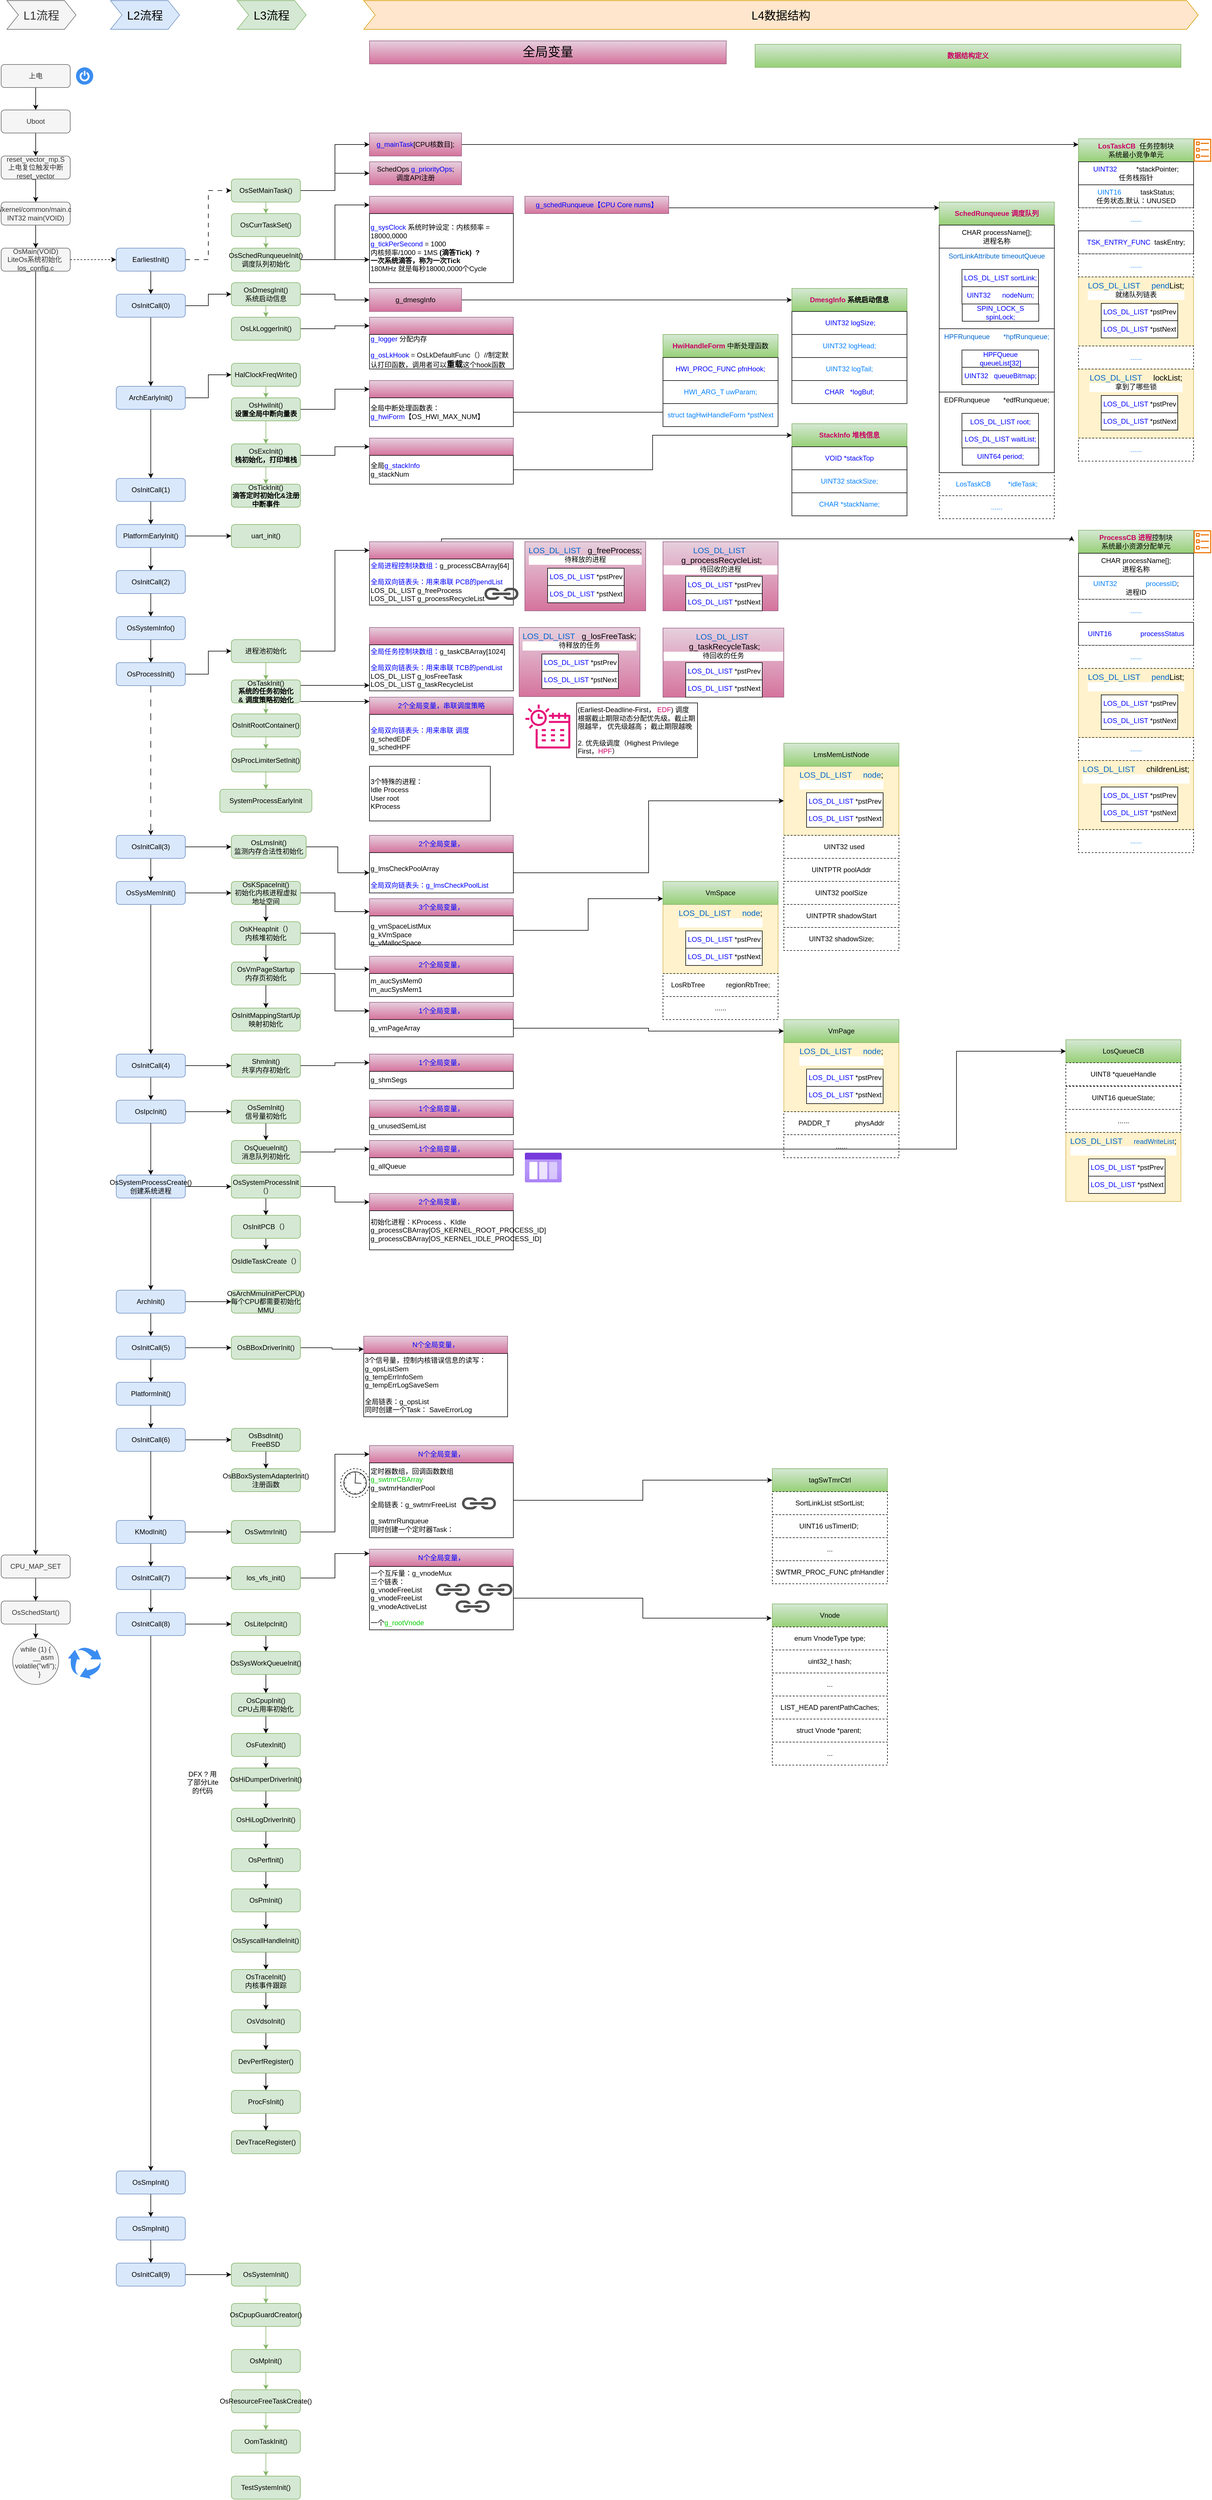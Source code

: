 <mxfile version="23.0.2" type="github">
  <diagram name="第 1 页" id="Cr2VqbzI6dDtqjlpagMs">
    <mxGraphModel dx="3577" dy="611" grid="1" gridSize="10" guides="1" tooltips="1" connect="1" arrows="1" fold="1" page="1" pageScale="1" pageWidth="827" pageHeight="1169" math="0" shadow="0">
      <root>
        <mxCell id="0" />
        <mxCell id="1" parent="0" />
        <mxCell id="z2g5AGjKFLvPSnn4dV-h-4" value="" style="edgeStyle=orthogonalEdgeStyle;rounded=0;orthogonalLoop=1;jettySize=auto;html=1;" parent="1" source="z2g5AGjKFLvPSnn4dV-h-1" target="z2g5AGjKFLvPSnn4dV-h-3" edge="1">
          <mxGeometry relative="1" as="geometry" />
        </mxCell>
        <mxCell id="z2g5AGjKFLvPSnn4dV-h-1" value="上电" style="rounded=1;whiteSpace=wrap;html=1;fillColor=#f5f5f5;strokeColor=#666666;shadow=0;glass=0;fontColor=#333333;" parent="1" vertex="1">
          <mxGeometry x="-1950" y="151" width="120" height="40" as="geometry" />
        </mxCell>
        <mxCell id="z2g5AGjKFLvPSnn4dV-h-2" value="" style="sketch=0;html=1;aspect=fixed;strokeColor=none;shadow=0;fillColor=#3B8DF1;verticalAlign=top;labelPosition=center;verticalLabelPosition=bottom;shape=mxgraph.gcp2.a7_power" parent="1" vertex="1">
          <mxGeometry x="-1820" y="156" width="30" height="30" as="geometry" />
        </mxCell>
        <mxCell id="z2g5AGjKFLvPSnn4dV-h-7" value="" style="edgeStyle=orthogonalEdgeStyle;rounded=0;orthogonalLoop=1;jettySize=auto;html=1;" parent="1" source="z2g5AGjKFLvPSnn4dV-h-3" target="z2g5AGjKFLvPSnn4dV-h-6" edge="1">
          <mxGeometry relative="1" as="geometry" />
        </mxCell>
        <mxCell id="z2g5AGjKFLvPSnn4dV-h-3" value="Uboot" style="rounded=1;whiteSpace=wrap;html=1;fillColor=#f5f5f5;strokeColor=#666666;fontColor=#333333;" parent="1" vertex="1">
          <mxGeometry x="-1950" y="230" width="120" height="40" as="geometry" />
        </mxCell>
        <mxCell id="z2g5AGjKFLvPSnn4dV-h-9" value="" style="edgeStyle=orthogonalEdgeStyle;rounded=0;orthogonalLoop=1;jettySize=auto;html=1;" parent="1" source="z2g5AGjKFLvPSnn4dV-h-6" target="z2g5AGjKFLvPSnn4dV-h-8" edge="1">
          <mxGeometry relative="1" as="geometry" />
        </mxCell>
        <mxCell id="z2g5AGjKFLvPSnn4dV-h-6" value="reset_vector_mp.S&lt;br&gt;上电复位触发中断&lt;br&gt;reset_vector" style="rounded=1;whiteSpace=wrap;html=1;fillColor=#f5f5f5;strokeColor=#666666;fontColor=#333333;" parent="1" vertex="1">
          <mxGeometry x="-1950" y="310" width="120" height="40" as="geometry" />
        </mxCell>
        <mxCell id="z2g5AGjKFLvPSnn4dV-h-14" value="" style="edgeStyle=orthogonalEdgeStyle;rounded=0;orthogonalLoop=1;jettySize=auto;html=1;" parent="1" source="z2g5AGjKFLvPSnn4dV-h-8" target="z2g5AGjKFLvPSnn4dV-h-13" edge="1">
          <mxGeometry relative="1" as="geometry" />
        </mxCell>
        <mxCell id="z2g5AGjKFLvPSnn4dV-h-8" value="/kernel/common/main.c&lt;br&gt;INT32 main(VOID)" style="rounded=1;whiteSpace=wrap;html=1;fillColor=#f5f5f5;strokeColor=#666666;fontColor=#333333;" parent="1" vertex="1">
          <mxGeometry x="-1950" y="390" width="120" height="40" as="geometry" />
        </mxCell>
        <mxCell id="z2g5AGjKFLvPSnn4dV-h-18" value="" style="edgeStyle=orthogonalEdgeStyle;rounded=0;orthogonalLoop=1;jettySize=auto;html=1;" parent="1" source="z2g5AGjKFLvPSnn4dV-h-13" target="z2g5AGjKFLvPSnn4dV-h-17" edge="1">
          <mxGeometry relative="1" as="geometry" />
        </mxCell>
        <mxCell id="z2g5AGjKFLvPSnn4dV-h-24" value="" style="edgeStyle=orthogonalEdgeStyle;rounded=0;orthogonalLoop=1;jettySize=auto;html=1;dashed=1;" parent="1" source="z2g5AGjKFLvPSnn4dV-h-13" target="z2g5AGjKFLvPSnn4dV-h-23" edge="1">
          <mxGeometry relative="1" as="geometry" />
        </mxCell>
        <mxCell id="z2g5AGjKFLvPSnn4dV-h-13" value="OsMain(VOID)&lt;br&gt;LiteOs系统初始化&amp;nbsp;&lt;br&gt;los_config.c" style="whiteSpace=wrap;html=1;fillColor=#f5f5f5;strokeColor=#666666;rounded=1;fontColor=#333333;" parent="1" vertex="1">
          <mxGeometry x="-1950" y="470" width="120" height="40" as="geometry" />
        </mxCell>
        <mxCell id="z2g5AGjKFLvPSnn4dV-h-20" value="" style="edgeStyle=orthogonalEdgeStyle;rounded=0;orthogonalLoop=1;jettySize=auto;html=1;" parent="1" source="z2g5AGjKFLvPSnn4dV-h-17" target="z2g5AGjKFLvPSnn4dV-h-19" edge="1">
          <mxGeometry relative="1" as="geometry" />
        </mxCell>
        <mxCell id="z2g5AGjKFLvPSnn4dV-h-17" value="CPU_MAP_SET" style="whiteSpace=wrap;html=1;fillColor=#f5f5f5;strokeColor=#666666;rounded=1;fontColor=#333333;" parent="1" vertex="1">
          <mxGeometry x="-1950" y="2740" width="120" height="40" as="geometry" />
        </mxCell>
        <mxCell id="z2g5AGjKFLvPSnn4dV-h-22" value="" style="edgeStyle=orthogonalEdgeStyle;rounded=0;orthogonalLoop=1;jettySize=auto;html=1;" parent="1" source="z2g5AGjKFLvPSnn4dV-h-19" target="z2g5AGjKFLvPSnn4dV-h-21" edge="1">
          <mxGeometry relative="1" as="geometry" />
        </mxCell>
        <mxCell id="z2g5AGjKFLvPSnn4dV-h-19" value="OsSchedStart()" style="whiteSpace=wrap;html=1;fillColor=#f5f5f5;strokeColor=#666666;rounded=1;fontColor=#333333;" parent="1" vertex="1">
          <mxGeometry x="-1950" y="2820" width="120" height="40" as="geometry" />
        </mxCell>
        <mxCell id="z2g5AGjKFLvPSnn4dV-h-21" value="&lt;div&gt;while (1) {&lt;/div&gt;&lt;div&gt;&amp;nbsp; &amp;nbsp; &amp;nbsp; &amp;nbsp; __asm volatile(&quot;wfi&quot;);&lt;/div&gt;&lt;div&gt;&amp;nbsp; &amp;nbsp; }&lt;/div&gt;" style="ellipse;whiteSpace=wrap;html=1;fillColor=#f5f5f5;strokeColor=#666666;rounded=0;fontColor=#333333;" parent="1" vertex="1">
          <mxGeometry x="-1930" y="2885" width="80" height="80" as="geometry" />
        </mxCell>
        <mxCell id="z2g5AGjKFLvPSnn4dV-h-26" value="" style="edgeStyle=orthogonalEdgeStyle;rounded=0;orthogonalLoop=1;jettySize=auto;html=1;" parent="1" source="z2g5AGjKFLvPSnn4dV-h-23" target="z2g5AGjKFLvPSnn4dV-h-25" edge="1">
          <mxGeometry relative="1" as="geometry" />
        </mxCell>
        <mxCell id="z2g5AGjKFLvPSnn4dV-h-87" style="edgeStyle=orthogonalEdgeStyle;rounded=0;orthogonalLoop=1;jettySize=auto;html=1;entryX=0;entryY=0.5;entryDx=0;entryDy=0;dashed=1;dashPattern=8 8;" parent="1" source="z2g5AGjKFLvPSnn4dV-h-23" target="z2g5AGjKFLvPSnn4dV-h-80" edge="1">
          <mxGeometry relative="1" as="geometry" />
        </mxCell>
        <mxCell id="z2g5AGjKFLvPSnn4dV-h-23" value="EarliestInit()" style="whiteSpace=wrap;html=1;fillColor=#dae8fc;strokeColor=#6c8ebf;rounded=1;" parent="1" vertex="1">
          <mxGeometry x="-1750" y="470" width="120" height="40" as="geometry" />
        </mxCell>
        <mxCell id="z2g5AGjKFLvPSnn4dV-h-28" value="" style="edgeStyle=orthogonalEdgeStyle;rounded=0;orthogonalLoop=1;jettySize=auto;html=1;" parent="1" source="z2g5AGjKFLvPSnn4dV-h-25" target="z2g5AGjKFLvPSnn4dV-h-27" edge="1">
          <mxGeometry relative="1" as="geometry" />
        </mxCell>
        <mxCell id="z2g5AGjKFLvPSnn4dV-h-93" value="" style="edgeStyle=orthogonalEdgeStyle;rounded=0;orthogonalLoop=1;jettySize=auto;html=1;" parent="1" source="z2g5AGjKFLvPSnn4dV-h-25" target="z2g5AGjKFLvPSnn4dV-h-92" edge="1">
          <mxGeometry relative="1" as="geometry" />
        </mxCell>
        <mxCell id="z2g5AGjKFLvPSnn4dV-h-25" value="OsInitCall(0)" style="whiteSpace=wrap;html=1;fillColor=#dae8fc;strokeColor=#6c8ebf;rounded=1;" parent="1" vertex="1">
          <mxGeometry x="-1750" y="550" width="120" height="40" as="geometry" />
        </mxCell>
        <mxCell id="z2g5AGjKFLvPSnn4dV-h-30" value="" style="edgeStyle=orthogonalEdgeStyle;rounded=0;orthogonalLoop=1;jettySize=auto;html=1;" parent="1" source="z2g5AGjKFLvPSnn4dV-h-27" target="z2g5AGjKFLvPSnn4dV-h-29" edge="1">
          <mxGeometry relative="1" as="geometry" />
        </mxCell>
        <mxCell id="z2g5AGjKFLvPSnn4dV-h-97" value="" style="edgeStyle=orthogonalEdgeStyle;rounded=0;orthogonalLoop=1;jettySize=auto;html=1;" parent="1" source="z2g5AGjKFLvPSnn4dV-h-27" target="z2g5AGjKFLvPSnn4dV-h-96" edge="1">
          <mxGeometry relative="1" as="geometry" />
        </mxCell>
        <mxCell id="z2g5AGjKFLvPSnn4dV-h-27" value="ArchEarlyInit()" style="whiteSpace=wrap;html=1;fillColor=#dae8fc;strokeColor=#6c8ebf;rounded=1;" parent="1" vertex="1">
          <mxGeometry x="-1750" y="710" width="120" height="40" as="geometry" />
        </mxCell>
        <mxCell id="z2g5AGjKFLvPSnn4dV-h-32" value="" style="edgeStyle=orthogonalEdgeStyle;rounded=0;orthogonalLoop=1;jettySize=auto;html=1;" parent="1" source="z2g5AGjKFLvPSnn4dV-h-29" target="z2g5AGjKFLvPSnn4dV-h-31" edge="1">
          <mxGeometry relative="1" as="geometry" />
        </mxCell>
        <mxCell id="z2g5AGjKFLvPSnn4dV-h-29" value="OsInitCall(1)" style="whiteSpace=wrap;html=1;fillColor=#dae8fc;strokeColor=#6c8ebf;rounded=1;" parent="1" vertex="1">
          <mxGeometry x="-1750" y="870" width="120" height="40" as="geometry" />
        </mxCell>
        <mxCell id="z2g5AGjKFLvPSnn4dV-h-34" value="" style="edgeStyle=orthogonalEdgeStyle;rounded=0;orthogonalLoop=1;jettySize=auto;html=1;" parent="1" source="z2g5AGjKFLvPSnn4dV-h-31" target="z2g5AGjKFLvPSnn4dV-h-33" edge="1">
          <mxGeometry relative="1" as="geometry" />
        </mxCell>
        <mxCell id="z2g5AGjKFLvPSnn4dV-h-107" value="" style="edgeStyle=orthogonalEdgeStyle;rounded=0;orthogonalLoop=1;jettySize=auto;html=1;" parent="1" source="z2g5AGjKFLvPSnn4dV-h-31" target="z2g5AGjKFLvPSnn4dV-h-106" edge="1">
          <mxGeometry relative="1" as="geometry" />
        </mxCell>
        <mxCell id="z2g5AGjKFLvPSnn4dV-h-31" value="PlatformEarlyInit()" style="whiteSpace=wrap;html=1;fillColor=#dae8fc;strokeColor=#6c8ebf;rounded=1;" parent="1" vertex="1">
          <mxGeometry x="-1750" y="950" width="120" height="40" as="geometry" />
        </mxCell>
        <mxCell id="z2g5AGjKFLvPSnn4dV-h-33" value="OsInitCall(2)" style="whiteSpace=wrap;html=1;fillColor=#dae8fc;strokeColor=#6c8ebf;rounded=1;" parent="1" vertex="1">
          <mxGeometry x="-1750" y="1030" width="120" height="40" as="geometry" />
        </mxCell>
        <mxCell id="z2g5AGjKFLvPSnn4dV-h-38" value="" style="edgeStyle=orthogonalEdgeStyle;rounded=0;orthogonalLoop=1;jettySize=auto;html=1;" parent="1" source="z2g5AGjKFLvPSnn4dV-h-33" target="z2g5AGjKFLvPSnn4dV-h-37" edge="1">
          <mxGeometry relative="1" as="geometry">
            <mxPoint x="-1690" y="1150" as="sourcePoint" />
          </mxGeometry>
        </mxCell>
        <mxCell id="z2g5AGjKFLvPSnn4dV-h-42" value="" style="edgeStyle=orthogonalEdgeStyle;rounded=0;orthogonalLoop=1;jettySize=auto;html=1;" parent="1" source="z2g5AGjKFLvPSnn4dV-h-37" target="z2g5AGjKFLvPSnn4dV-h-41" edge="1">
          <mxGeometry relative="1" as="geometry" />
        </mxCell>
        <mxCell id="z2g5AGjKFLvPSnn4dV-h-37" value="OsSystemInfo()" style="whiteSpace=wrap;html=1;fillColor=#dae8fc;strokeColor=#6c8ebf;rounded=1;" parent="1" vertex="1">
          <mxGeometry x="-1750" y="1110" width="120" height="40" as="geometry" />
        </mxCell>
        <mxCell id="z2g5AGjKFLvPSnn4dV-h-44" value="" style="edgeStyle=orthogonalEdgeStyle;rounded=0;orthogonalLoop=1;jettySize=auto;html=1;dashed=1;dashPattern=12 12;" parent="1" source="z2g5AGjKFLvPSnn4dV-h-41" target="z2g5AGjKFLvPSnn4dV-h-43" edge="1">
          <mxGeometry relative="1" as="geometry" />
        </mxCell>
        <mxCell id="z2g5AGjKFLvPSnn4dV-h-111" value="" style="edgeStyle=orthogonalEdgeStyle;rounded=0;orthogonalLoop=1;jettySize=auto;html=1;" parent="1" source="z2g5AGjKFLvPSnn4dV-h-41" target="z2g5AGjKFLvPSnn4dV-h-110" edge="1">
          <mxGeometry relative="1" as="geometry" />
        </mxCell>
        <mxCell id="z2g5AGjKFLvPSnn4dV-h-41" value="OsProcessInit()" style="whiteSpace=wrap;html=1;fillColor=#dae8fc;strokeColor=#6c8ebf;rounded=1;" parent="1" vertex="1">
          <mxGeometry x="-1750" y="1190" width="120" height="40" as="geometry" />
        </mxCell>
        <mxCell id="z2g5AGjKFLvPSnn4dV-h-46" value="" style="edgeStyle=orthogonalEdgeStyle;rounded=0;orthogonalLoop=1;jettySize=auto;html=1;" parent="1" source="z2g5AGjKFLvPSnn4dV-h-43" target="z2g5AGjKFLvPSnn4dV-h-45" edge="1">
          <mxGeometry relative="1" as="geometry" />
        </mxCell>
        <mxCell id="z2g5AGjKFLvPSnn4dV-h-121" value="" style="edgeStyle=orthogonalEdgeStyle;rounded=0;orthogonalLoop=1;jettySize=auto;html=1;" parent="1" source="z2g5AGjKFLvPSnn4dV-h-43" target="z2g5AGjKFLvPSnn4dV-h-120" edge="1">
          <mxGeometry relative="1" as="geometry" />
        </mxCell>
        <mxCell id="z2g5AGjKFLvPSnn4dV-h-43" value="OsInitCall(3)" style="whiteSpace=wrap;html=1;fillColor=#dae8fc;strokeColor=#6c8ebf;rounded=1;" parent="1" vertex="1">
          <mxGeometry x="-1750" y="1490" width="120" height="40" as="geometry" />
        </mxCell>
        <mxCell id="z2g5AGjKFLvPSnn4dV-h-48" value="" style="edgeStyle=orthogonalEdgeStyle;rounded=0;orthogonalLoop=1;jettySize=auto;html=1;" parent="1" source="z2g5AGjKFLvPSnn4dV-h-45" target="z2g5AGjKFLvPSnn4dV-h-47" edge="1">
          <mxGeometry relative="1" as="geometry" />
        </mxCell>
        <mxCell id="z2g5AGjKFLvPSnn4dV-h-123" value="" style="edgeStyle=orthogonalEdgeStyle;rounded=0;orthogonalLoop=1;jettySize=auto;html=1;" parent="1" source="z2g5AGjKFLvPSnn4dV-h-45" target="z2g5AGjKFLvPSnn4dV-h-122" edge="1">
          <mxGeometry relative="1" as="geometry" />
        </mxCell>
        <mxCell id="z2g5AGjKFLvPSnn4dV-h-45" value="OsSysMemInit()" style="whiteSpace=wrap;html=1;fillColor=#dae8fc;strokeColor=#6c8ebf;rounded=1;" parent="1" vertex="1">
          <mxGeometry x="-1750" y="1570" width="120" height="40" as="geometry" />
        </mxCell>
        <mxCell id="z2g5AGjKFLvPSnn4dV-h-50" value="" style="edgeStyle=orthogonalEdgeStyle;rounded=0;orthogonalLoop=1;jettySize=auto;html=1;entryX=0.5;entryY=0;entryDx=0;entryDy=0;" parent="1" source="z2g5AGjKFLvPSnn4dV-h-47" target="z2g5AGjKFLvPSnn4dV-h-51" edge="1">
          <mxGeometry relative="1" as="geometry">
            <mxPoint x="-1690" y="2000" as="targetPoint" />
          </mxGeometry>
        </mxCell>
        <mxCell id="z2g5AGjKFLvPSnn4dV-h-131" value="" style="edgeStyle=orthogonalEdgeStyle;rounded=0;orthogonalLoop=1;jettySize=auto;html=1;" parent="1" source="z2g5AGjKFLvPSnn4dV-h-47" target="z2g5AGjKFLvPSnn4dV-h-130" edge="1">
          <mxGeometry relative="1" as="geometry" />
        </mxCell>
        <mxCell id="z2g5AGjKFLvPSnn4dV-h-47" value="OsInitCall(4)" style="whiteSpace=wrap;html=1;fillColor=#dae8fc;strokeColor=#6c8ebf;rounded=1;" parent="1" vertex="1">
          <mxGeometry x="-1750" y="1870" width="120" height="40" as="geometry" />
        </mxCell>
        <mxCell id="z2g5AGjKFLvPSnn4dV-h-133" value="" style="edgeStyle=orthogonalEdgeStyle;rounded=0;orthogonalLoop=1;jettySize=auto;html=1;" parent="1" source="z2g5AGjKFLvPSnn4dV-h-51" target="z2g5AGjKFLvPSnn4dV-h-132" edge="1">
          <mxGeometry relative="1" as="geometry" />
        </mxCell>
        <mxCell id="z2g5AGjKFLvPSnn4dV-h-51" value="OsIpcInit()" style="whiteSpace=wrap;html=1;fillColor=#dae8fc;strokeColor=#6c8ebf;rounded=1;" parent="1" vertex="1">
          <mxGeometry x="-1750" y="1950" width="120" height="40" as="geometry" />
        </mxCell>
        <mxCell id="z2g5AGjKFLvPSnn4dV-h-56" value="" style="edgeStyle=orthogonalEdgeStyle;rounded=0;orthogonalLoop=1;jettySize=auto;html=1;exitX=0.5;exitY=1;exitDx=0;exitDy=0;" parent="1" source="z2g5AGjKFLvPSnn4dV-h-51" target="z2g5AGjKFLvPSnn4dV-h-55" edge="1">
          <mxGeometry relative="1" as="geometry">
            <mxPoint x="-1690" y="2120" as="sourcePoint" />
          </mxGeometry>
        </mxCell>
        <mxCell id="z2g5AGjKFLvPSnn4dV-h-58" value="" style="edgeStyle=orthogonalEdgeStyle;rounded=0;orthogonalLoop=1;jettySize=auto;html=1;" parent="1" source="z2g5AGjKFLvPSnn4dV-h-55" target="z2g5AGjKFLvPSnn4dV-h-57" edge="1">
          <mxGeometry relative="1" as="geometry" />
        </mxCell>
        <mxCell id="z2g5AGjKFLvPSnn4dV-h-137" value="" style="edgeStyle=orthogonalEdgeStyle;rounded=0;orthogonalLoop=1;jettySize=auto;html=1;" parent="1" source="z2g5AGjKFLvPSnn4dV-h-55" target="z2g5AGjKFLvPSnn4dV-h-136" edge="1">
          <mxGeometry relative="1" as="geometry" />
        </mxCell>
        <mxCell id="z2g5AGjKFLvPSnn4dV-h-55" value="OsSystemProcessCreate()&lt;br&gt;创建系统进程" style="whiteSpace=wrap;html=1;fillColor=#dae8fc;strokeColor=#6c8ebf;rounded=1;" parent="1" vertex="1">
          <mxGeometry x="-1750" y="2080" width="120" height="40" as="geometry" />
        </mxCell>
        <mxCell id="z2g5AGjKFLvPSnn4dV-h-60" value="" style="edgeStyle=orthogonalEdgeStyle;rounded=0;orthogonalLoop=1;jettySize=auto;html=1;" parent="1" source="z2g5AGjKFLvPSnn4dV-h-57" target="z2g5AGjKFLvPSnn4dV-h-59" edge="1">
          <mxGeometry relative="1" as="geometry" />
        </mxCell>
        <mxCell id="z2g5AGjKFLvPSnn4dV-h-143" value="" style="edgeStyle=orthogonalEdgeStyle;rounded=0;orthogonalLoop=1;jettySize=auto;html=1;" parent="1" source="z2g5AGjKFLvPSnn4dV-h-57" target="z2g5AGjKFLvPSnn4dV-h-142" edge="1">
          <mxGeometry relative="1" as="geometry" />
        </mxCell>
        <mxCell id="z2g5AGjKFLvPSnn4dV-h-57" value="ArchInit()" style="whiteSpace=wrap;html=1;fillColor=#dae8fc;strokeColor=#6c8ebf;rounded=1;" parent="1" vertex="1">
          <mxGeometry x="-1750" y="2280" width="120" height="40" as="geometry" />
        </mxCell>
        <mxCell id="z2g5AGjKFLvPSnn4dV-h-62" value="" style="edgeStyle=orthogonalEdgeStyle;rounded=0;orthogonalLoop=1;jettySize=auto;html=1;" parent="1" source="z2g5AGjKFLvPSnn4dV-h-59" target="z2g5AGjKFLvPSnn4dV-h-61" edge="1">
          <mxGeometry relative="1" as="geometry" />
        </mxCell>
        <mxCell id="z2g5AGjKFLvPSnn4dV-h-145" value="" style="edgeStyle=orthogonalEdgeStyle;rounded=0;orthogonalLoop=1;jettySize=auto;html=1;" parent="1" source="z2g5AGjKFLvPSnn4dV-h-59" target="z2g5AGjKFLvPSnn4dV-h-144" edge="1">
          <mxGeometry relative="1" as="geometry" />
        </mxCell>
        <mxCell id="z2g5AGjKFLvPSnn4dV-h-59" value="OsInitCall(5)" style="whiteSpace=wrap;html=1;fillColor=#dae8fc;strokeColor=#6c8ebf;rounded=1;" parent="1" vertex="1">
          <mxGeometry x="-1750" y="2360" width="120" height="40" as="geometry" />
        </mxCell>
        <mxCell id="z2g5AGjKFLvPSnn4dV-h-64" value="" style="edgeStyle=orthogonalEdgeStyle;rounded=0;orthogonalLoop=1;jettySize=auto;html=1;" parent="1" source="z2g5AGjKFLvPSnn4dV-h-61" target="z2g5AGjKFLvPSnn4dV-h-63" edge="1">
          <mxGeometry relative="1" as="geometry" />
        </mxCell>
        <mxCell id="z2g5AGjKFLvPSnn4dV-h-61" value="PlatformInit()" style="whiteSpace=wrap;html=1;fillColor=#dae8fc;strokeColor=#6c8ebf;rounded=1;" parent="1" vertex="1">
          <mxGeometry x="-1750" y="2440" width="120" height="40" as="geometry" />
        </mxCell>
        <mxCell id="z2g5AGjKFLvPSnn4dV-h-147" value="" style="edgeStyle=orthogonalEdgeStyle;rounded=0;orthogonalLoop=1;jettySize=auto;html=1;" parent="1" source="z2g5AGjKFLvPSnn4dV-h-63" target="z2g5AGjKFLvPSnn4dV-h-146" edge="1">
          <mxGeometry relative="1" as="geometry" />
        </mxCell>
        <mxCell id="z2g5AGjKFLvPSnn4dV-h-63" value="OsInitCall(6)" style="whiteSpace=wrap;html=1;fillColor=#dae8fc;strokeColor=#6c8ebf;rounded=1;" parent="1" vertex="1">
          <mxGeometry x="-1750" y="2520" width="120" height="40" as="geometry" />
        </mxCell>
        <mxCell id="z2g5AGjKFLvPSnn4dV-h-68" value="" style="edgeStyle=orthogonalEdgeStyle;rounded=0;orthogonalLoop=1;jettySize=auto;html=1;exitX=0.5;exitY=1;exitDx=0;exitDy=0;" parent="1" source="z2g5AGjKFLvPSnn4dV-h-63" target="z2g5AGjKFLvPSnn4dV-h-67" edge="1">
          <mxGeometry relative="1" as="geometry">
            <mxPoint x="-1690" y="2640" as="sourcePoint" />
          </mxGeometry>
        </mxCell>
        <mxCell id="z2g5AGjKFLvPSnn4dV-h-70" value="" style="edgeStyle=orthogonalEdgeStyle;rounded=0;orthogonalLoop=1;jettySize=auto;html=1;" parent="1" source="z2g5AGjKFLvPSnn4dV-h-67" target="z2g5AGjKFLvPSnn4dV-h-69" edge="1">
          <mxGeometry relative="1" as="geometry" />
        </mxCell>
        <mxCell id="z2g5AGjKFLvPSnn4dV-h-151" value="" style="edgeStyle=orthogonalEdgeStyle;rounded=0;orthogonalLoop=1;jettySize=auto;html=1;" parent="1" source="z2g5AGjKFLvPSnn4dV-h-67" target="z2g5AGjKFLvPSnn4dV-h-150" edge="1">
          <mxGeometry relative="1" as="geometry" />
        </mxCell>
        <mxCell id="z2g5AGjKFLvPSnn4dV-h-67" value="KModInit()" style="whiteSpace=wrap;html=1;fillColor=#dae8fc;strokeColor=#6c8ebf;rounded=1;" parent="1" vertex="1">
          <mxGeometry x="-1750" y="2680" width="120" height="40" as="geometry" />
        </mxCell>
        <mxCell id="z2g5AGjKFLvPSnn4dV-h-72" value="" style="edgeStyle=orthogonalEdgeStyle;rounded=0;orthogonalLoop=1;jettySize=auto;html=1;" parent="1" source="z2g5AGjKFLvPSnn4dV-h-69" target="z2g5AGjKFLvPSnn4dV-h-71" edge="1">
          <mxGeometry relative="1" as="geometry" />
        </mxCell>
        <mxCell id="z2g5AGjKFLvPSnn4dV-h-153" value="" style="edgeStyle=orthogonalEdgeStyle;rounded=0;orthogonalLoop=1;jettySize=auto;html=1;" parent="1" source="z2g5AGjKFLvPSnn4dV-h-69" target="z2g5AGjKFLvPSnn4dV-h-152" edge="1">
          <mxGeometry relative="1" as="geometry" />
        </mxCell>
        <mxCell id="z2g5AGjKFLvPSnn4dV-h-69" value="OsInitCall(7)" style="whiteSpace=wrap;html=1;fillColor=#dae8fc;strokeColor=#6c8ebf;rounded=1;" parent="1" vertex="1">
          <mxGeometry x="-1750" y="2760" width="120" height="40" as="geometry" />
        </mxCell>
        <mxCell id="z2g5AGjKFLvPSnn4dV-h-74" value="" style="edgeStyle=orthogonalEdgeStyle;rounded=0;orthogonalLoop=1;jettySize=auto;html=1;" parent="1" source="z2g5AGjKFLvPSnn4dV-h-71" target="z2g5AGjKFLvPSnn4dV-h-73" edge="1">
          <mxGeometry relative="1" as="geometry" />
        </mxCell>
        <mxCell id="z2g5AGjKFLvPSnn4dV-h-155" value="" style="edgeStyle=orthogonalEdgeStyle;rounded=0;orthogonalLoop=1;jettySize=auto;html=1;" parent="1" source="z2g5AGjKFLvPSnn4dV-h-71" target="z2g5AGjKFLvPSnn4dV-h-154" edge="1">
          <mxGeometry relative="1" as="geometry" />
        </mxCell>
        <mxCell id="z2g5AGjKFLvPSnn4dV-h-71" value="OsInitCall(8)" style="whiteSpace=wrap;html=1;fillColor=#dae8fc;strokeColor=#6c8ebf;rounded=1;" parent="1" vertex="1">
          <mxGeometry x="-1750" y="2840" width="120" height="40" as="geometry" />
        </mxCell>
        <mxCell id="z2g5AGjKFLvPSnn4dV-h-76" value="" style="edgeStyle=orthogonalEdgeStyle;rounded=0;orthogonalLoop=1;jettySize=auto;html=1;" parent="1" source="z2g5AGjKFLvPSnn4dV-h-73" target="z2g5AGjKFLvPSnn4dV-h-75" edge="1">
          <mxGeometry relative="1" as="geometry" />
        </mxCell>
        <mxCell id="z2g5AGjKFLvPSnn4dV-h-73" value="OsSmpInit()" style="whiteSpace=wrap;html=1;fillColor=#dae8fc;strokeColor=#6c8ebf;rounded=1;" parent="1" vertex="1">
          <mxGeometry x="-1750" y="3810" width="120" height="40" as="geometry" />
        </mxCell>
        <mxCell id="z2g5AGjKFLvPSnn4dV-h-78" value="" style="edgeStyle=orthogonalEdgeStyle;rounded=0;orthogonalLoop=1;jettySize=auto;html=1;" parent="1" source="z2g5AGjKFLvPSnn4dV-h-75" target="z2g5AGjKFLvPSnn4dV-h-77" edge="1">
          <mxGeometry relative="1" as="geometry" />
        </mxCell>
        <mxCell id="z2g5AGjKFLvPSnn4dV-h-75" value="OsSmpInit()" style="whiteSpace=wrap;html=1;fillColor=#dae8fc;strokeColor=#6c8ebf;rounded=1;" parent="1" vertex="1">
          <mxGeometry x="-1750" y="3890" width="120" height="40" as="geometry" />
        </mxCell>
        <mxCell id="z2g5AGjKFLvPSnn4dV-h-183" value="" style="edgeStyle=orthogonalEdgeStyle;rounded=0;orthogonalLoop=1;jettySize=auto;html=1;" parent="1" source="z2g5AGjKFLvPSnn4dV-h-77" target="z2g5AGjKFLvPSnn4dV-h-182" edge="1">
          <mxGeometry relative="1" as="geometry" />
        </mxCell>
        <mxCell id="z2g5AGjKFLvPSnn4dV-h-77" value="OsInitCall(9)" style="whiteSpace=wrap;html=1;fillColor=#dae8fc;strokeColor=#6c8ebf;rounded=1;" parent="1" vertex="1">
          <mxGeometry x="-1750" y="3970" width="120" height="40" as="geometry" />
        </mxCell>
        <mxCell id="z2g5AGjKFLvPSnn4dV-h-79" value="" style="sketch=0;html=1;aspect=fixed;strokeColor=none;shadow=0;fillColor=#3B8DF1;verticalAlign=top;labelPosition=center;verticalLabelPosition=bottom;shape=mxgraph.gcp2.arrow_cycle" parent="1" vertex="1">
          <mxGeometry x="-1833.94" y="2900" width="57.89" height="55" as="geometry" />
        </mxCell>
        <mxCell id="z2g5AGjKFLvPSnn4dV-h-90" style="edgeStyle=orthogonalEdgeStyle;rounded=0;orthogonalLoop=1;jettySize=auto;html=1;dashed=1;dashPattern=8 8;fillColor=#d5e8d4;strokeColor=#82b366;" parent="1" source="z2g5AGjKFLvPSnn4dV-h-80" target="z2g5AGjKFLvPSnn4dV-h-82" edge="1">
          <mxGeometry relative="1" as="geometry" />
        </mxCell>
        <mxCell id="z2g5AGjKFLvPSnn4dV-h-244" style="edgeStyle=orthogonalEdgeStyle;rounded=0;orthogonalLoop=1;jettySize=auto;html=1;entryX=0;entryY=0.5;entryDx=0;entryDy=0;" parent="1" source="z2g5AGjKFLvPSnn4dV-h-80" target="z2g5AGjKFLvPSnn4dV-h-219" edge="1">
          <mxGeometry relative="1" as="geometry">
            <mxPoint x="-1320" y="340" as="targetPoint" />
          </mxGeometry>
        </mxCell>
        <mxCell id="z2g5AGjKFLvPSnn4dV-h-248" style="edgeStyle=orthogonalEdgeStyle;rounded=0;orthogonalLoop=1;jettySize=auto;html=1;entryX=0;entryY=0.5;entryDx=0;entryDy=0;" parent="1" source="z2g5AGjKFLvPSnn4dV-h-80" target="z2g5AGjKFLvPSnn4dV-h-247" edge="1">
          <mxGeometry relative="1" as="geometry" />
        </mxCell>
        <mxCell id="z2g5AGjKFLvPSnn4dV-h-80" value="OsSetMainTask()" style="whiteSpace=wrap;html=1;fillColor=#d5e8d4;strokeColor=#82b366;rounded=1;" parent="1" vertex="1">
          <mxGeometry x="-1550" y="350" width="120" height="40" as="geometry" />
        </mxCell>
        <mxCell id="z2g5AGjKFLvPSnn4dV-h-91" value="" style="edgeStyle=orthogonalEdgeStyle;rounded=0;orthogonalLoop=1;jettySize=auto;html=1;dashed=1;dashPattern=8 8;fillColor=#d5e8d4;strokeColor=#82b366;" parent="1" source="z2g5AGjKFLvPSnn4dV-h-82" target="z2g5AGjKFLvPSnn4dV-h-84" edge="1">
          <mxGeometry relative="1" as="geometry" />
        </mxCell>
        <mxCell id="z2g5AGjKFLvPSnn4dV-h-82" value="OsCurrTaskSet()" style="whiteSpace=wrap;html=1;fillColor=#d5e8d4;strokeColor=#82b366;rounded=1;" parent="1" vertex="1">
          <mxGeometry x="-1550" y="410" width="120" height="40" as="geometry" />
        </mxCell>
        <mxCell id="z2g5AGjKFLvPSnn4dV-h-252" style="edgeStyle=orthogonalEdgeStyle;rounded=0;orthogonalLoop=1;jettySize=auto;html=1;entryX=0;entryY=0.5;entryDx=0;entryDy=0;" parent="1" source="z2g5AGjKFLvPSnn4dV-h-84" target="z2g5AGjKFLvPSnn4dV-h-250" edge="1">
          <mxGeometry relative="1" as="geometry" />
        </mxCell>
        <mxCell id="z2g5AGjKFLvPSnn4dV-h-253" style="edgeStyle=orthogonalEdgeStyle;rounded=0;orthogonalLoop=1;jettySize=auto;html=1;exitX=1;exitY=0.5;exitDx=0;exitDy=0;entryX=0;entryY=0.5;entryDx=0;entryDy=0;" parent="1" source="z2g5AGjKFLvPSnn4dV-h-84" edge="1">
          <mxGeometry relative="1" as="geometry">
            <mxPoint x="-1310" y="490" as="targetPoint" />
          </mxGeometry>
        </mxCell>
        <mxCell id="z2g5AGjKFLvPSnn4dV-h-84" value="OsSchedRunqueueInit()&lt;br&gt;调度队列初始化" style="whiteSpace=wrap;html=1;fillColor=#d5e8d4;strokeColor=#82b366;rounded=1;" parent="1" vertex="1">
          <mxGeometry x="-1550" y="470" width="120" height="40" as="geometry" />
        </mxCell>
        <mxCell id="z2g5AGjKFLvPSnn4dV-h-95" value="" style="edgeStyle=orthogonalEdgeStyle;rounded=0;orthogonalLoop=1;jettySize=auto;html=1;fillColor=#d5e8d4;strokeColor=#82b366;" parent="1" source="z2g5AGjKFLvPSnn4dV-h-92" target="z2g5AGjKFLvPSnn4dV-h-94" edge="1">
          <mxGeometry relative="1" as="geometry" />
        </mxCell>
        <mxCell id="z2g5AGjKFLvPSnn4dV-h-261" value="" style="edgeStyle=orthogonalEdgeStyle;rounded=0;orthogonalLoop=1;jettySize=auto;html=1;" parent="1" source="z2g5AGjKFLvPSnn4dV-h-92" target="z2g5AGjKFLvPSnn4dV-h-260" edge="1">
          <mxGeometry relative="1" as="geometry" />
        </mxCell>
        <mxCell id="z2g5AGjKFLvPSnn4dV-h-92" value="&lt;span style=&quot;background-color: initial;&quot;&gt;OsDmesgInit()&lt;br&gt;系统启动信息&lt;br&gt;&lt;/span&gt;" style="whiteSpace=wrap;html=1;fillColor=#d5e8d4;strokeColor=#82b366;rounded=1;" parent="1" vertex="1">
          <mxGeometry x="-1550" y="530" width="120" height="40" as="geometry" />
        </mxCell>
        <mxCell id="z2g5AGjKFLvPSnn4dV-h-269" value="" style="edgeStyle=orthogonalEdgeStyle;rounded=0;orthogonalLoop=1;jettySize=auto;html=1;entryX=0;entryY=0.5;entryDx=0;entryDy=0;" parent="1" source="z2g5AGjKFLvPSnn4dV-h-94" target="z2g5AGjKFLvPSnn4dV-h-267" edge="1">
          <mxGeometry relative="1" as="geometry" />
        </mxCell>
        <mxCell id="z2g5AGjKFLvPSnn4dV-h-94" value="&lt;div data-docx-has-block-data=&quot;false&quot; data-page-id=&quot;U03UdISSfoZH72xRqkdcZeTsnoe&quot;&gt;&lt;div class=&quot;ace-line ace-line old-record-id-AxFtd1z7MoWnuzxAcQicV0x3nUe&quot;&gt;OsLkLoggerInit()&lt;/div&gt;&lt;/div&gt;" style="whiteSpace=wrap;html=1;fillColor=#d5e8d4;strokeColor=#82b366;rounded=1;" parent="1" vertex="1">
          <mxGeometry x="-1550" y="590" width="120" height="40" as="geometry" />
        </mxCell>
        <mxCell id="z2g5AGjKFLvPSnn4dV-h-99" value="" style="edgeStyle=orthogonalEdgeStyle;rounded=0;orthogonalLoop=1;jettySize=auto;html=1;fillColor=#d5e8d4;strokeColor=#82b366;" parent="1" source="z2g5AGjKFLvPSnn4dV-h-96" target="z2g5AGjKFLvPSnn4dV-h-98" edge="1">
          <mxGeometry relative="1" as="geometry" />
        </mxCell>
        <mxCell id="z2g5AGjKFLvPSnn4dV-h-96" value="&lt;div data-docx-has-block-data=&quot;false&quot; data-page-id=&quot;U03UdISSfoZH72xRqkdcZeTsnoe&quot;&gt;&lt;div class=&quot;ace-line ace-line old-record-id-FEFDdVhywozoOmxRUMxclfcrnwe&quot;&gt;HalClockFreqWrite()&lt;/div&gt;&lt;/div&gt;" style="whiteSpace=wrap;html=1;fillColor=#d5e8d4;strokeColor=#82b366;rounded=1;" parent="1" vertex="1">
          <mxGeometry x="-1550" y="670" width="120" height="40" as="geometry" />
        </mxCell>
        <mxCell id="z2g5AGjKFLvPSnn4dV-h-101" value="" style="edgeStyle=orthogonalEdgeStyle;rounded=0;orthogonalLoop=1;jettySize=auto;html=1;fillColor=#d5e8d4;strokeColor=#82b366;" parent="1" source="z2g5AGjKFLvPSnn4dV-h-98" target="z2g5AGjKFLvPSnn4dV-h-100" edge="1">
          <mxGeometry relative="1" as="geometry" />
        </mxCell>
        <mxCell id="z2g5AGjKFLvPSnn4dV-h-279" style="edgeStyle=orthogonalEdgeStyle;rounded=0;orthogonalLoop=1;jettySize=auto;html=1;" parent="1" source="z2g5AGjKFLvPSnn4dV-h-98" target="z2g5AGjKFLvPSnn4dV-h-271" edge="1">
          <mxGeometry relative="1" as="geometry" />
        </mxCell>
        <mxCell id="z2g5AGjKFLvPSnn4dV-h-98" value="&lt;div data-docx-has-block-data=&quot;false&quot; data-page-id=&quot;U03UdISSfoZH72xRqkdcZeTsnoe&quot;&gt;&lt;div class=&quot;ace-line ace-line old-record-id-FEFDdVhywozoOmxRUMxclfcrnwe&quot;&gt;&lt;div data-docx-has-block-data=&quot;false&quot; data-page-id=&quot;U03UdISSfoZH72xRqkdcZeTsnoe&quot;&gt;&lt;div class=&quot;ace-line ace-line old-record-id-L54bdNkFco09ewxYhlHcc5Ohn7p&quot;&gt;OsHwiInit()&lt;/div&gt;&lt;div class=&quot;ace-line ace-line old-record-id-L54bdNkFco09ewxYhlHcc5Ohn7p&quot;&gt;&lt;b&gt;设置全局中断向量表&lt;/b&gt;&lt;/div&gt;&lt;/div&gt;&lt;/div&gt;&lt;/div&gt;" style="whiteSpace=wrap;html=1;fillColor=#d5e8d4;strokeColor=#82b366;rounded=1;" parent="1" vertex="1">
          <mxGeometry x="-1550" y="730" width="120" height="40" as="geometry" />
        </mxCell>
        <mxCell id="z2g5AGjKFLvPSnn4dV-h-103" value="" style="edgeStyle=orthogonalEdgeStyle;rounded=0;orthogonalLoop=1;jettySize=auto;html=1;fillColor=#d5e8d4;strokeColor=#82b366;" parent="1" source="z2g5AGjKFLvPSnn4dV-h-100" target="z2g5AGjKFLvPSnn4dV-h-102" edge="1">
          <mxGeometry relative="1" as="geometry" />
        </mxCell>
        <mxCell id="z2g5AGjKFLvPSnn4dV-h-286" style="edgeStyle=orthogonalEdgeStyle;rounded=0;orthogonalLoop=1;jettySize=auto;html=1;entryX=0;entryY=0.5;entryDx=0;entryDy=0;" parent="1" source="z2g5AGjKFLvPSnn4dV-h-100" target="z2g5AGjKFLvPSnn4dV-h-280" edge="1">
          <mxGeometry relative="1" as="geometry" />
        </mxCell>
        <mxCell id="z2g5AGjKFLvPSnn4dV-h-100" value="&lt;div data-docx-has-block-data=&quot;false&quot; data-page-id=&quot;U03UdISSfoZH72xRqkdcZeTsnoe&quot;&gt;&lt;div class=&quot;ace-line ace-line old-record-id-FEFDdVhywozoOmxRUMxclfcrnwe&quot;&gt;&lt;div data-docx-has-block-data=&quot;false&quot; data-page-id=&quot;U03UdISSfoZH72xRqkdcZeTsnoe&quot;&gt;&lt;div class=&quot;ace-line ace-line old-record-id-L54bdNkFco09ewxYhlHcc5Ohn7p&quot;&gt;&lt;div data-docx-has-block-data=&quot;false&quot; data-page-id=&quot;U03UdISSfoZH72xRqkdcZeTsnoe&quot;&gt;&lt;div class=&quot;ace-line ace-line old-record-id-DLO5da6fsoDYE2xuXyPc0Ca8nMh&quot;&gt;OsExcInit()&lt;/div&gt;&lt;div class=&quot;ace-line ace-line old-record-id-DLO5da6fsoDYE2xuXyPc0Ca8nMh&quot;&gt;&lt;b&gt;栈初始化，打印堆栈&lt;/b&gt;&lt;br&gt;&lt;/div&gt;&lt;/div&gt;&lt;/div&gt;&lt;/div&gt;&lt;/div&gt;&lt;/div&gt;" style="whiteSpace=wrap;html=1;fillColor=#d5e8d4;strokeColor=#82b366;rounded=1;" parent="1" vertex="1">
          <mxGeometry x="-1550" y="810" width="120" height="40" as="geometry" />
        </mxCell>
        <mxCell id="z2g5AGjKFLvPSnn4dV-h-102" value="&lt;div data-docx-has-block-data=&quot;false&quot; data-page-id=&quot;U03UdISSfoZH72xRqkdcZeTsnoe&quot;&gt;&lt;div class=&quot;ace-line ace-line old-record-id-FEFDdVhywozoOmxRUMxclfcrnwe&quot;&gt;&lt;div data-docx-has-block-data=&quot;false&quot; data-page-id=&quot;U03UdISSfoZH72xRqkdcZeTsnoe&quot;&gt;&lt;div class=&quot;ace-line ace-line old-record-id-L54bdNkFco09ewxYhlHcc5Ohn7p&quot;&gt;&lt;div data-docx-has-block-data=&quot;false&quot; data-page-id=&quot;U03UdISSfoZH72xRqkdcZeTsnoe&quot;&gt;&lt;div class=&quot;ace-line ace-line old-record-id-DLO5da6fsoDYE2xuXyPc0Ca8nMh&quot;&gt;&lt;div data-docx-has-block-data=&quot;false&quot; data-page-id=&quot;U03UdISSfoZH72xRqkdcZeTsnoe&quot;&gt;&lt;div class=&quot;ace-line ace-line old-record-id-AKrEd8BQToYRvpxZVkech7BEnzd&quot;&gt;OsTickInit()&lt;/div&gt;&lt;div class=&quot;ace-line ace-line old-record-id-AKrEd8BQToYRvpxZVkech7BEnzd&quot;&gt;&lt;b&gt;滴答定时初始化&amp;amp;注册中断事件&lt;/b&gt;&lt;br&gt;&lt;/div&gt;&lt;/div&gt;&lt;/div&gt;&lt;/div&gt;&lt;/div&gt;&lt;/div&gt;&lt;/div&gt;&lt;/div&gt;" style="whiteSpace=wrap;html=1;fillColor=#d5e8d4;strokeColor=#82b366;rounded=1;" parent="1" vertex="1">
          <mxGeometry x="-1550" y="880" width="120" height="40" as="geometry" />
        </mxCell>
        <mxCell id="z2g5AGjKFLvPSnn4dV-h-106" value="&lt;div data-docx-has-block-data=&quot;false&quot; data-page-id=&quot;U03UdISSfoZH72xRqkdcZeTsnoe&quot;&gt;&lt;div class=&quot;ace-line ace-line old-record-id-TZG1dqnJWorGLwxROrocpgdHnJh&quot;&gt;uart_init()&lt;/div&gt;&lt;/div&gt;" style="whiteSpace=wrap;html=1;fillColor=#d5e8d4;strokeColor=#82b366;rounded=1;" parent="1" vertex="1">
          <mxGeometry x="-1550" y="950" width="120" height="40" as="geometry" />
        </mxCell>
        <mxCell id="z2g5AGjKFLvPSnn4dV-h-113" value="" style="edgeStyle=orthogonalEdgeStyle;rounded=0;orthogonalLoop=1;jettySize=auto;html=1;fillColor=#d5e8d4;strokeColor=#82b366;" parent="1" source="z2g5AGjKFLvPSnn4dV-h-110" target="z2g5AGjKFLvPSnn4dV-h-112" edge="1">
          <mxGeometry relative="1" as="geometry" />
        </mxCell>
        <mxCell id="z2g5AGjKFLvPSnn4dV-h-290" style="edgeStyle=orthogonalEdgeStyle;rounded=0;orthogonalLoop=1;jettySize=auto;html=1;entryX=0;entryY=0.5;entryDx=0;entryDy=0;" parent="1" source="z2g5AGjKFLvPSnn4dV-h-110" target="z2g5AGjKFLvPSnn4dV-h-288" edge="1">
          <mxGeometry relative="1" as="geometry" />
        </mxCell>
        <mxCell id="z2g5AGjKFLvPSnn4dV-h-110" value="进程池初始化" style="whiteSpace=wrap;html=1;fillColor=#d5e8d4;strokeColor=#82b366;rounded=1;" parent="1" vertex="1">
          <mxGeometry x="-1550" y="1150" width="120" height="40" as="geometry" />
        </mxCell>
        <mxCell id="z2g5AGjKFLvPSnn4dV-h-115" value="" style="edgeStyle=orthogonalEdgeStyle;rounded=0;orthogonalLoop=1;jettySize=auto;html=1;fillColor=#d5e8d4;strokeColor=#82b366;" parent="1" source="z2g5AGjKFLvPSnn4dV-h-112" target="z2g5AGjKFLvPSnn4dV-h-114" edge="1">
          <mxGeometry relative="1" as="geometry" />
        </mxCell>
        <mxCell id="z2g5AGjKFLvPSnn4dV-h-340" style="edgeStyle=elbowEdgeStyle;rounded=0;orthogonalLoop=1;jettySize=auto;elbow=vertical;html=1;" parent="1" source="z2g5AGjKFLvPSnn4dV-h-112" target="z2g5AGjKFLvPSnn4dV-h-320" edge="1">
          <mxGeometry relative="1" as="geometry" />
        </mxCell>
        <mxCell id="z2g5AGjKFLvPSnn4dV-h-389" style="edgeStyle=elbowEdgeStyle;rounded=0;orthogonalLoop=1;jettySize=auto;elbow=vertical;html=1;entryX=0;entryY=0.25;entryDx=0;entryDy=0;" parent="1" source="z2g5AGjKFLvPSnn4dV-h-112" target="z2g5AGjKFLvPSnn4dV-h-341" edge="1">
          <mxGeometry relative="1" as="geometry" />
        </mxCell>
        <mxCell id="z2g5AGjKFLvPSnn4dV-h-112" value="&lt;div data-docx-has-block-data=&quot;false&quot; data-page-id=&quot;U03UdISSfoZH72xRqkdcZeTsnoe&quot;&gt;&lt;div data-docx-has-block-data=&quot;false&quot; data-page-id=&quot;U03UdISSfoZH72xRqkdcZeTsnoe&quot;&gt;&lt;div class=&quot;ace-line ace-line old-record-id-HOTOd7lljoDYUixiO60cQ6sHnod&quot;&gt;OsTaskInit()&lt;/div&gt;&lt;div class=&quot;ace-line ace-line old-record-id-HOTOd7lljoDYUixiO60cQ6sHnod&quot;&gt;&lt;b&gt;系统的任务初始化&lt;/b&gt;&lt;br&gt;&lt;/div&gt;&lt;div class=&quot;ace-line ace-line old-record-id-HOTOd7lljoDYUixiO60cQ6sHnod&quot;&gt;&lt;b&gt;&amp;amp; 调度策略初始化&lt;/b&gt;&lt;/div&gt;&lt;/div&gt;&lt;/div&gt;" style="whiteSpace=wrap;html=1;fillColor=#d5e8d4;strokeColor=#82b366;rounded=1;" parent="1" vertex="1">
          <mxGeometry x="-1550" y="1220" width="120" height="40" as="geometry" />
        </mxCell>
        <mxCell id="z2g5AGjKFLvPSnn4dV-h-117" value="" style="edgeStyle=orthogonalEdgeStyle;rounded=0;orthogonalLoop=1;jettySize=auto;html=1;fillColor=#d5e8d4;strokeColor=#82b366;" parent="1" source="z2g5AGjKFLvPSnn4dV-h-114" target="z2g5AGjKFLvPSnn4dV-h-116" edge="1">
          <mxGeometry relative="1" as="geometry" />
        </mxCell>
        <mxCell id="z2g5AGjKFLvPSnn4dV-h-114" value="&lt;div data-docx-has-block-data=&quot;false&quot; data-page-id=&quot;U03UdISSfoZH72xRqkdcZeTsnoe&quot;&gt;&lt;div data-docx-has-block-data=&quot;false&quot; data-page-id=&quot;U03UdISSfoZH72xRqkdcZeTsnoe&quot;&gt;&lt;div class=&quot;ace-line ace-line old-record-id-HOTOd7lljoDYUixiO60cQ6sHnod&quot;&gt;&lt;div data-docx-has-block-data=&quot;false&quot; data-page-id=&quot;U03UdISSfoZH72xRqkdcZeTsnoe&quot;&gt;&lt;div class=&quot;ace-line ace-line old-record-id-HTqmdKRiOoCuXrxsuSxcnZOInRc&quot;&gt;OsInitRootContainer()&lt;/div&gt;&lt;/div&gt;&lt;/div&gt;&lt;/div&gt;&lt;/div&gt;" style="whiteSpace=wrap;html=1;fillColor=#d5e8d4;strokeColor=#82b366;rounded=1;horizontal=1;labelBackgroundColor=none;labelBorderColor=none;" parent="1" vertex="1">
          <mxGeometry x="-1550" y="1279" width="120" height="40" as="geometry" />
        </mxCell>
        <mxCell id="z2g5AGjKFLvPSnn4dV-h-119" value="" style="edgeStyle=orthogonalEdgeStyle;rounded=0;orthogonalLoop=1;jettySize=auto;html=1;fillColor=#d5e8d4;strokeColor=#82b366;" parent="1" source="z2g5AGjKFLvPSnn4dV-h-116" target="z2g5AGjKFLvPSnn4dV-h-118" edge="1">
          <mxGeometry relative="1" as="geometry" />
        </mxCell>
        <mxCell id="z2g5AGjKFLvPSnn4dV-h-116" value="&lt;div data-docx-has-block-data=&quot;false&quot; data-page-id=&quot;U03UdISSfoZH72xRqkdcZeTsnoe&quot;&gt;&lt;div data-docx-has-block-data=&quot;false&quot; data-page-id=&quot;U03UdISSfoZH72xRqkdcZeTsnoe&quot;&gt;&lt;div class=&quot;ace-line ace-line old-record-id-HOTOd7lljoDYUixiO60cQ6sHnod&quot;&gt;&lt;div data-docx-has-block-data=&quot;false&quot; data-page-id=&quot;U03UdISSfoZH72xRqkdcZeTsnoe&quot;&gt;&lt;div class=&quot;ace-line ace-line old-record-id-HTqmdKRiOoCuXrxsuSxcnZOInRc&quot;&gt;&lt;div data-docx-has-block-data=&quot;false&quot; data-page-id=&quot;U03UdISSfoZH72xRqkdcZeTsnoe&quot;&gt;&lt;div class=&quot;ace-line ace-line old-record-id-PcTZd04ipoDCtjxc85lcLvJtnPh&quot;&gt;OsProcLimiterSetInit()&lt;/div&gt;&lt;/div&gt;&lt;/div&gt;&lt;/div&gt;&lt;/div&gt;&lt;/div&gt;&lt;/div&gt;" style="whiteSpace=wrap;html=1;fillColor=#d5e8d4;strokeColor=#82b366;rounded=1;" parent="1" vertex="1">
          <mxGeometry x="-1550" y="1340" width="120" height="40" as="geometry" />
        </mxCell>
        <mxCell id="z2g5AGjKFLvPSnn4dV-h-118" value="&lt;div data-docx-has-block-data=&quot;false&quot; data-page-id=&quot;U03UdISSfoZH72xRqkdcZeTsnoe&quot;&gt;&lt;div data-docx-has-block-data=&quot;false&quot; data-page-id=&quot;U03UdISSfoZH72xRqkdcZeTsnoe&quot;&gt;&lt;div class=&quot;ace-line ace-line old-record-id-HOTOd7lljoDYUixiO60cQ6sHnod&quot;&gt;&lt;div data-docx-has-block-data=&quot;false&quot; data-page-id=&quot;U03UdISSfoZH72xRqkdcZeTsnoe&quot;&gt;&lt;div class=&quot;ace-line ace-line old-record-id-HTqmdKRiOoCuXrxsuSxcnZOInRc&quot;&gt;&lt;div data-docx-has-block-data=&quot;false&quot; data-page-id=&quot;U03UdISSfoZH72xRqkdcZeTsnoe&quot;&gt;&lt;div class=&quot;ace-line ace-line old-record-id-PcTZd04ipoDCtjxc85lcLvJtnPh&quot;&gt;&lt;div data-docx-has-block-data=&quot;false&quot; data-page-id=&quot;U03UdISSfoZH72xRqkdcZeTsnoe&quot;&gt;&lt;div class=&quot;old-record-id-DshVdtMYCoDBIOxS82ZcGobSnre&quot;&gt;SystemProcessEarlyInit&lt;/div&gt;&lt;/div&gt;&lt;/div&gt;&lt;/div&gt;&lt;/div&gt;&lt;/div&gt;&lt;/div&gt;&lt;/div&gt;&lt;/div&gt;" style="whiteSpace=wrap;html=1;fillColor=#d5e8d4;strokeColor=#82b366;rounded=1;" parent="1" vertex="1">
          <mxGeometry x="-1570" y="1410" width="160" height="40" as="geometry" />
        </mxCell>
        <mxCell id="jITo4HeFq4khTU6lpHoQ-24" value="" style="edgeStyle=orthogonalEdgeStyle;rounded=0;orthogonalLoop=1;jettySize=auto;html=1;" parent="1" source="z2g5AGjKFLvPSnn4dV-h-120" target="jITo4HeFq4khTU6lpHoQ-3" edge="1">
          <mxGeometry relative="1" as="geometry" />
        </mxCell>
        <mxCell id="z2g5AGjKFLvPSnn4dV-h-120" value="&lt;div data-docx-has-block-data=&quot;false&quot; data-page-id=&quot;U03UdISSfoZH72xRqkdcZeTsnoe&quot;&gt;&lt;div class=&quot;ace-line ace-line old-record-id-JOv1dN6HVoYLsjxf3ZgcwbNAn1b&quot;&gt;OsLmsInit()&lt;/div&gt;&lt;div class=&quot;ace-line ace-line old-record-id-JOv1dN6HVoYLsjxf3ZgcwbNAn1b&quot;&gt;监测内存合法性初始化&lt;/div&gt;&lt;/div&gt;" style="whiteSpace=wrap;html=1;fillColor=#d5e8d4;strokeColor=#82b366;rounded=1;" parent="1" vertex="1">
          <mxGeometry x="-1550" y="1490" width="130" height="40" as="geometry" />
        </mxCell>
        <mxCell id="z2g5AGjKFLvPSnn4dV-h-125" value="" style="edgeStyle=orthogonalEdgeStyle;rounded=0;orthogonalLoop=1;jettySize=auto;html=1;" parent="1" source="z2g5AGjKFLvPSnn4dV-h-122" target="z2g5AGjKFLvPSnn4dV-h-124" edge="1">
          <mxGeometry relative="1" as="geometry" />
        </mxCell>
        <mxCell id="jITo4HeFq4khTU6lpHoQ-28" style="edgeStyle=orthogonalEdgeStyle;rounded=0;orthogonalLoop=1;jettySize=auto;html=1;entryX=0;entryY=0.75;entryDx=0;entryDy=0;" parent="1" source="z2g5AGjKFLvPSnn4dV-h-122" target="jITo4HeFq4khTU6lpHoQ-26" edge="1">
          <mxGeometry relative="1" as="geometry" />
        </mxCell>
        <mxCell id="z2g5AGjKFLvPSnn4dV-h-122" value="&lt;div data-docx-has-block-data=&quot;false&quot; data-page-id=&quot;U03UdISSfoZH72xRqkdcZeTsnoe&quot;&gt;&lt;div class=&quot;ace-line ace-line old-record-id-GQzedpXVgoSTajxAPJycHmfBngg&quot;&gt;OsKSpaceInit()&lt;/div&gt;&lt;div class=&quot;ace-line ace-line old-record-id-GQzedpXVgoSTajxAPJycHmfBngg&quot;&gt;初始化内核进程虚拟地址空间&lt;br&gt;&lt;/div&gt;&lt;/div&gt;" style="whiteSpace=wrap;html=1;fillColor=#d5e8d4;strokeColor=#82b366;rounded=1;" parent="1" vertex="1">
          <mxGeometry x="-1550" y="1570" width="120" height="40" as="geometry" />
        </mxCell>
        <mxCell id="z2g5AGjKFLvPSnn4dV-h-127" value="" style="edgeStyle=orthogonalEdgeStyle;rounded=0;orthogonalLoop=1;jettySize=auto;html=1;" parent="1" source="z2g5AGjKFLvPSnn4dV-h-124" target="z2g5AGjKFLvPSnn4dV-h-126" edge="1">
          <mxGeometry relative="1" as="geometry" />
        </mxCell>
        <mxCell id="jITo4HeFq4khTU6lpHoQ-41" style="edgeStyle=orthogonalEdgeStyle;rounded=0;orthogonalLoop=1;jettySize=auto;html=1;entryX=0;entryY=0.75;entryDx=0;entryDy=0;" parent="1" source="z2g5AGjKFLvPSnn4dV-h-124" target="jITo4HeFq4khTU6lpHoQ-39" edge="1">
          <mxGeometry relative="1" as="geometry" />
        </mxCell>
        <mxCell id="z2g5AGjKFLvPSnn4dV-h-124" value="&lt;div data-docx-has-block-data=&quot;false&quot; data-page-id=&quot;U03UdISSfoZH72xRqkdcZeTsnoe&quot;&gt;&lt;div class=&quot;ace-line ace-line old-record-id-GQzedpXVgoSTajxAPJycHmfBngg&quot;&gt;&lt;div data-docx-has-block-data=&quot;false&quot; data-page-id=&quot;U03UdISSfoZH72xRqkdcZeTsnoe&quot;&gt;&lt;div class=&quot;ace-line ace-line old-record-id-HMU2dMi3WoC3GZxRF4mcSQGSnGb&quot;&gt;OsKHeapInit（）&lt;/div&gt;&lt;div class=&quot;ace-line ace-line old-record-id-HMU2dMi3WoC3GZxRF4mcSQGSnGb&quot;&gt;内核堆初始化&lt;/div&gt;&lt;/div&gt;&lt;/div&gt;&lt;/div&gt;" style="whiteSpace=wrap;html=1;fillColor=#d5e8d4;strokeColor=#82b366;rounded=1;" parent="1" vertex="1">
          <mxGeometry x="-1550" y="1640" width="120" height="40" as="geometry" />
        </mxCell>
        <mxCell id="z2g5AGjKFLvPSnn4dV-h-129" value="" style="edgeStyle=orthogonalEdgeStyle;rounded=0;orthogonalLoop=1;jettySize=auto;html=1;" parent="1" source="z2g5AGjKFLvPSnn4dV-h-126" target="z2g5AGjKFLvPSnn4dV-h-128" edge="1">
          <mxGeometry relative="1" as="geometry" />
        </mxCell>
        <mxCell id="jITo4HeFq4khTU6lpHoQ-56" style="edgeStyle=orthogonalEdgeStyle;rounded=0;orthogonalLoop=1;jettySize=auto;html=1;entryX=0;entryY=0.5;entryDx=0;entryDy=0;" parent="1" source="z2g5AGjKFLvPSnn4dV-h-126" target="jITo4HeFq4khTU6lpHoQ-42" edge="1">
          <mxGeometry relative="1" as="geometry" />
        </mxCell>
        <mxCell id="z2g5AGjKFLvPSnn4dV-h-126" value="&lt;div data-docx-has-block-data=&quot;false&quot; data-page-id=&quot;U03UdISSfoZH72xRqkdcZeTsnoe&quot;&gt;&lt;div class=&quot;ace-line ace-line old-record-id-GQzedpXVgoSTajxAPJycHmfBngg&quot;&gt;&lt;div data-docx-has-block-data=&quot;false&quot; data-page-id=&quot;U03UdISSfoZH72xRqkdcZeTsnoe&quot;&gt;&lt;div class=&quot;ace-line ace-line old-record-id-HMU2dMi3WoC3GZxRF4mcSQGSnGb&quot;&gt;&lt;div data-docx-has-block-data=&quot;false&quot; data-page-id=&quot;U03UdISSfoZH72xRqkdcZeTsnoe&quot;&gt;&lt;div class=&quot;ace-line ace-line old-record-id-FLcFdFjJ1ol5tRx7QOYcLP5Yn5g&quot;&gt;OsVmPageStartup&lt;/div&gt;&lt;div class=&quot;ace-line ace-line old-record-id-FLcFdFjJ1ol5tRx7QOYcLP5Yn5g&quot;&gt;内存页初始化&lt;br&gt;&lt;/div&gt;&lt;/div&gt;&lt;/div&gt;&lt;/div&gt;&lt;/div&gt;&lt;/div&gt;" style="whiteSpace=wrap;html=1;fillColor=#d5e8d4;strokeColor=#82b366;rounded=1;" parent="1" vertex="1">
          <mxGeometry x="-1550" y="1710" width="120" height="40" as="geometry" />
        </mxCell>
        <mxCell id="z2g5AGjKFLvPSnn4dV-h-128" value="&lt;div data-docx-has-block-data=&quot;false&quot; data-page-id=&quot;U03UdISSfoZH72xRqkdcZeTsnoe&quot;&gt;&lt;div class=&quot;ace-line ace-line old-record-id-GQzedpXVgoSTajxAPJycHmfBngg&quot;&gt;&lt;div data-docx-has-block-data=&quot;false&quot; data-page-id=&quot;U03UdISSfoZH72xRqkdcZeTsnoe&quot;&gt;&lt;div class=&quot;ace-line ace-line old-record-id-HMU2dMi3WoC3GZxRF4mcSQGSnGb&quot;&gt;&lt;div data-docx-has-block-data=&quot;false&quot; data-page-id=&quot;U03UdISSfoZH72xRqkdcZeTsnoe&quot;&gt;&lt;div class=&quot;ace-line ace-line old-record-id-FLcFdFjJ1ol5tRx7QOYcLP5Yn5g&quot;&gt;&lt;div data-docx-has-block-data=&quot;false&quot; data-page-id=&quot;U03UdISSfoZH72xRqkdcZeTsnoe&quot;&gt;&lt;div class=&quot;ace-line ace-line old-record-id-Tk3RdVDn7ohEdWxqOaKc9dvtnId&quot;&gt;OsInitMappingStartUp&lt;/div&gt;&lt;div class=&quot;ace-line ace-line old-record-id-Tk3RdVDn7ohEdWxqOaKc9dvtnId&quot;&gt;映射初始化&lt;br&gt;&lt;/div&gt;&lt;/div&gt;&lt;/div&gt;&lt;/div&gt;&lt;/div&gt;&lt;/div&gt;&lt;/div&gt;&lt;/div&gt;" style="whiteSpace=wrap;html=1;fillColor=#d5e8d4;strokeColor=#82b366;rounded=1;" parent="1" vertex="1">
          <mxGeometry x="-1550" y="1790" width="120" height="40" as="geometry" />
        </mxCell>
        <mxCell id="jITo4HeFq4khTU6lpHoQ-59" style="edgeStyle=orthogonalEdgeStyle;rounded=0;orthogonalLoop=1;jettySize=auto;html=1;entryX=0;entryY=0.5;entryDx=0;entryDy=0;" parent="1" source="z2g5AGjKFLvPSnn4dV-h-130" target="jITo4HeFq4khTU6lpHoQ-57" edge="1">
          <mxGeometry relative="1" as="geometry" />
        </mxCell>
        <mxCell id="z2g5AGjKFLvPSnn4dV-h-130" value="&lt;div data-docx-has-block-data=&quot;false&quot; data-page-id=&quot;U03UdISSfoZH72xRqkdcZeTsnoe&quot;&gt;&lt;div class=&quot;ace-line ace-line old-record-id-O3HbdjE5xoi5IfxD3X0cS69rnSb&quot;&gt;ShmInit()&lt;/div&gt;&lt;div class=&quot;ace-line ace-line old-record-id-O3HbdjE5xoi5IfxD3X0cS69rnSb&quot;&gt;共享内存初始化&lt;/div&gt;&lt;/div&gt;" style="whiteSpace=wrap;html=1;fillColor=#d5e8d4;strokeColor=#82b366;rounded=1;" parent="1" vertex="1">
          <mxGeometry x="-1550" y="1870" width="120" height="40" as="geometry" />
        </mxCell>
        <mxCell id="z2g5AGjKFLvPSnn4dV-h-135" value="" style="edgeStyle=orthogonalEdgeStyle;rounded=0;orthogonalLoop=1;jettySize=auto;html=1;" parent="1" source="z2g5AGjKFLvPSnn4dV-h-132" target="z2g5AGjKFLvPSnn4dV-h-134" edge="1">
          <mxGeometry relative="1" as="geometry" />
        </mxCell>
        <mxCell id="z2g5AGjKFLvPSnn4dV-h-132" value="&lt;div data-docx-has-block-data=&quot;false&quot; data-page-id=&quot;U03UdISSfoZH72xRqkdcZeTsnoe&quot;&gt;&lt;div class=&quot;ace-line ace-line old-record-id-TKYTdtxcUot8M4xuaTGcw1Fxnkd&quot;&gt;OsSemInit()&lt;/div&gt;&lt;div class=&quot;ace-line ace-line old-record-id-TKYTdtxcUot8M4xuaTGcw1Fxnkd&quot;&gt;信号量初始化&lt;/div&gt;&lt;/div&gt;" style="whiteSpace=wrap;html=1;fillColor=#d5e8d4;strokeColor=#82b366;rounded=1;" parent="1" vertex="1">
          <mxGeometry x="-1550" y="1950" width="120" height="40" as="geometry" />
        </mxCell>
        <mxCell id="jITo4HeFq4khTU6lpHoQ-64" style="edgeStyle=orthogonalEdgeStyle;rounded=0;orthogonalLoop=1;jettySize=auto;html=1;entryX=0;entryY=0.5;entryDx=0;entryDy=0;" parent="1" source="z2g5AGjKFLvPSnn4dV-h-134" target="jITo4HeFq4khTU6lpHoQ-62" edge="1">
          <mxGeometry relative="1" as="geometry" />
        </mxCell>
        <mxCell id="z2g5AGjKFLvPSnn4dV-h-134" value="&lt;div data-docx-has-block-data=&quot;false&quot; data-page-id=&quot;U03UdISSfoZH72xRqkdcZeTsnoe&quot;&gt;&lt;div class=&quot;ace-line ace-line old-record-id-TKYTdtxcUot8M4xuaTGcw1Fxnkd&quot;&gt;&lt;div data-docx-has-block-data=&quot;false&quot; data-page-id=&quot;U03UdISSfoZH72xRqkdcZeTsnoe&quot;&gt;&lt;div class=&quot;ace-line ace-line old-record-id-XxssdVLW6o4Rmaxei0OcEpHwnch&quot;&gt;OsQueueInit()&lt;/div&gt;&lt;div class=&quot;ace-line ace-line old-record-id-XxssdVLW6o4Rmaxei0OcEpHwnch&quot;&gt;消息队列初始化&lt;/div&gt;&lt;/div&gt;&lt;/div&gt;&lt;/div&gt;" style="whiteSpace=wrap;html=1;fillColor=#d5e8d4;strokeColor=#82b366;rounded=1;" parent="1" vertex="1">
          <mxGeometry x="-1550" y="2020" width="120" height="40" as="geometry" />
        </mxCell>
        <mxCell id="z2g5AGjKFLvPSnn4dV-h-139" value="" style="edgeStyle=orthogonalEdgeStyle;rounded=0;orthogonalLoop=1;jettySize=auto;html=1;" parent="1" source="z2g5AGjKFLvPSnn4dV-h-136" target="z2g5AGjKFLvPSnn4dV-h-138" edge="1">
          <mxGeometry relative="1" as="geometry" />
        </mxCell>
        <mxCell id="jITo4HeFq4khTU6lpHoQ-75" style="edgeStyle=orthogonalEdgeStyle;rounded=0;orthogonalLoop=1;jettySize=auto;html=1;" parent="1" source="z2g5AGjKFLvPSnn4dV-h-136" target="jITo4HeFq4khTU6lpHoQ-73" edge="1">
          <mxGeometry relative="1" as="geometry" />
        </mxCell>
        <mxCell id="z2g5AGjKFLvPSnn4dV-h-136" value="&lt;div data-docx-has-block-data=&quot;false&quot; data-page-id=&quot;U03UdISSfoZH72xRqkdcZeTsnoe&quot;&gt;&lt;div class=&quot;ace-line ace-line old-record-id-QMf5dFDlDoWH1ux7JJncuHRYnbd&quot;&gt;OsSystemProcessInit（）&lt;/div&gt;&lt;/div&gt;" style="whiteSpace=wrap;html=1;fillColor=#d5e8d4;strokeColor=#82b366;rounded=1;" parent="1" vertex="1">
          <mxGeometry x="-1550" y="2080" width="120" height="40" as="geometry" />
        </mxCell>
        <mxCell id="z2g5AGjKFLvPSnn4dV-h-141" value="" style="edgeStyle=orthogonalEdgeStyle;rounded=0;orthogonalLoop=1;jettySize=auto;html=1;" parent="1" source="z2g5AGjKFLvPSnn4dV-h-138" target="z2g5AGjKFLvPSnn4dV-h-140" edge="1">
          <mxGeometry relative="1" as="geometry" />
        </mxCell>
        <mxCell id="z2g5AGjKFLvPSnn4dV-h-138" value="&lt;div data-docx-has-block-data=&quot;false&quot; data-page-id=&quot;U03UdISSfoZH72xRqkdcZeTsnoe&quot;&gt;&lt;div class=&quot;ace-line ace-line old-record-id-QMf5dFDlDoWH1ux7JJncuHRYnbd&quot;&gt;&lt;div data-docx-has-block-data=&quot;false&quot; data-page-id=&quot;U03UdISSfoZH72xRqkdcZeTsnoe&quot;&gt;&lt;div class=&quot;ace-line ace-line old-record-id-TlGfdFl62oJvyMxlZKpcw0hxnFh&quot;&gt;OsInitPCB（）&lt;/div&gt;&lt;/div&gt;&lt;/div&gt;&lt;/div&gt;" style="whiteSpace=wrap;html=1;fillColor=#d5e8d4;strokeColor=#82b366;rounded=1;" parent="1" vertex="1">
          <mxGeometry x="-1550" y="2150" width="120" height="40" as="geometry" />
        </mxCell>
        <mxCell id="z2g5AGjKFLvPSnn4dV-h-140" value="&lt;div data-docx-has-block-data=&quot;false&quot; data-page-id=&quot;U03UdISSfoZH72xRqkdcZeTsnoe&quot;&gt;&lt;div class=&quot;ace-line ace-line old-record-id-QMf5dFDlDoWH1ux7JJncuHRYnbd&quot;&gt;&lt;div data-docx-has-block-data=&quot;false&quot; data-page-id=&quot;U03UdISSfoZH72xRqkdcZeTsnoe&quot;&gt;&lt;div class=&quot;ace-line ace-line old-record-id-TlGfdFl62oJvyMxlZKpcw0hxnFh&quot;&gt;&lt;div data-docx-has-block-data=&quot;false&quot; data-page-id=&quot;U03UdISSfoZH72xRqkdcZeTsnoe&quot;&gt;&lt;div class=&quot;ace-line ace-line old-record-id-HTq0dwNPRoASF0xytqqchLS0ndO&quot;&gt;OsIdleTaskCreate（）&lt;/div&gt;&lt;/div&gt;&lt;/div&gt;&lt;/div&gt;&lt;/div&gt;&lt;/div&gt;" style="whiteSpace=wrap;html=1;fillColor=#d5e8d4;strokeColor=#82b366;rounded=1;" parent="1" vertex="1">
          <mxGeometry x="-1550" y="2210" width="120" height="40" as="geometry" />
        </mxCell>
        <mxCell id="z2g5AGjKFLvPSnn4dV-h-142" value="&lt;div data-docx-has-block-data=&quot;false&quot; data-page-id=&quot;U03UdISSfoZH72xRqkdcZeTsnoe&quot;&gt;&lt;div class=&quot;ace-line ace-line old-record-id-KJIMdioj2o3uNnxFZn3caENWnnh&quot;&gt;OsArchMmuInitPerCPU()&lt;/div&gt;&lt;div class=&quot;ace-line ace-line old-record-id-KJIMdioj2o3uNnxFZn3caENWnnh&quot;&gt;每个CPU都需要初始化MMU&lt;br&gt;&lt;/div&gt;&lt;/div&gt;" style="whiteSpace=wrap;html=1;fillColor=#d5e8d4;strokeColor=#82b366;rounded=1;" parent="1" vertex="1">
          <mxGeometry x="-1550" y="2280" width="120" height="40" as="geometry" />
        </mxCell>
        <mxCell id="_q9olHAQM-VF2bWb434_-3" style="edgeStyle=orthogonalEdgeStyle;rounded=0;orthogonalLoop=1;jettySize=auto;html=1;entryX=0;entryY=0.75;entryDx=0;entryDy=0;" parent="1" source="z2g5AGjKFLvPSnn4dV-h-144" target="_q9olHAQM-VF2bWb434_-1" edge="1">
          <mxGeometry relative="1" as="geometry" />
        </mxCell>
        <mxCell id="z2g5AGjKFLvPSnn4dV-h-144" value="&lt;div data-docx-has-block-data=&quot;false&quot; data-page-id=&quot;U03UdISSfoZH72xRqkdcZeTsnoe&quot;&gt;&lt;div class=&quot;ace-line ace-line old-record-id-Kq3cd3dW1oxzg6xySU3cPSQwnBd&quot;&gt;OsBBoxDriverInit()&lt;/div&gt;&lt;/div&gt;" style="whiteSpace=wrap;html=1;fillColor=#d5e8d4;strokeColor=#82b366;rounded=1;" parent="1" vertex="1">
          <mxGeometry x="-1550" y="2360" width="120" height="40" as="geometry" />
        </mxCell>
        <mxCell id="z2g5AGjKFLvPSnn4dV-h-149" value="" style="edgeStyle=orthogonalEdgeStyle;rounded=0;orthogonalLoop=1;jettySize=auto;html=1;" parent="1" source="z2g5AGjKFLvPSnn4dV-h-146" target="z2g5AGjKFLvPSnn4dV-h-148" edge="1">
          <mxGeometry relative="1" as="geometry" />
        </mxCell>
        <mxCell id="z2g5AGjKFLvPSnn4dV-h-146" value="&lt;div data-docx-has-block-data=&quot;false&quot; data-page-id=&quot;U03UdISSfoZH72xRqkdcZeTsnoe&quot;&gt;&lt;div class=&quot;ace-line ace-line old-record-id-KPcQdK7aRo80GBximzycjjGtnTf&quot;&gt;OsBsdInit()&lt;/div&gt;&lt;div class=&quot;ace-line ace-line old-record-id-KPcQdK7aRo80GBximzycjjGtnTf&quot;&gt;FreeBSD&lt;/div&gt;&lt;/div&gt;" style="whiteSpace=wrap;html=1;fillColor=#d5e8d4;strokeColor=#82b366;rounded=1;" parent="1" vertex="1">
          <mxGeometry x="-1550" y="2520" width="120" height="40" as="geometry" />
        </mxCell>
        <mxCell id="z2g5AGjKFLvPSnn4dV-h-148" value="&lt;div data-docx-has-block-data=&quot;false&quot; data-page-id=&quot;U03UdISSfoZH72xRqkdcZeTsnoe&quot;&gt;&lt;div class=&quot;ace-line ace-line old-record-id-KPcQdK7aRo80GBximzycjjGtnTf&quot;&gt;&lt;div data-docx-has-block-data=&quot;false&quot; data-page-id=&quot;U03UdISSfoZH72xRqkdcZeTsnoe&quot;&gt;&lt;div class=&quot;ace-line ace-line old-record-id-P3JXdqGfhoXUbexrSAwczzSCnJc&quot;&gt;OsBBoxSystemAdapterInit()&lt;/div&gt;&lt;div class=&quot;ace-line ace-line old-record-id-P3JXdqGfhoXUbexrSAwczzSCnJc&quot;&gt;注册函数&lt;/div&gt;&lt;/div&gt;&lt;/div&gt;&lt;/div&gt;" style="whiteSpace=wrap;html=1;fillColor=#d5e8d4;strokeColor=#82b366;rounded=1;" parent="1" vertex="1">
          <mxGeometry x="-1550" y="2590" width="120" height="40" as="geometry" />
        </mxCell>
        <mxCell id="_q9olHAQM-VF2bWb434_-6" style="edgeStyle=orthogonalEdgeStyle;rounded=0;orthogonalLoop=1;jettySize=auto;html=1;entryX=0;entryY=0.5;entryDx=0;entryDy=0;" parent="1" source="z2g5AGjKFLvPSnn4dV-h-150" target="_q9olHAQM-VF2bWb434_-4" edge="1">
          <mxGeometry relative="1" as="geometry" />
        </mxCell>
        <mxCell id="z2g5AGjKFLvPSnn4dV-h-150" value="&lt;div data-docx-has-block-data=&quot;false&quot; data-page-id=&quot;U03UdISSfoZH72xRqkdcZeTsnoe&quot;&gt;&lt;div class=&quot;ace-line ace-line old-record-id-ChXEdNdcpo8AknxfR0dckT19nfc&quot;&gt;OsSwtmrInit()&lt;/div&gt;&lt;/div&gt;" style="whiteSpace=wrap;html=1;fillColor=#d5e8d4;strokeColor=#82b366;rounded=1;" parent="1" vertex="1">
          <mxGeometry x="-1550" y="2680" width="120" height="40" as="geometry" />
        </mxCell>
        <mxCell id="pKbW6HJiUyhcehh4gM0M-14" style="edgeStyle=orthogonalEdgeStyle;rounded=0;orthogonalLoop=1;jettySize=auto;html=1;entryX=0;entryY=0.25;entryDx=0;entryDy=0;" edge="1" parent="1" source="z2g5AGjKFLvPSnn4dV-h-152" target="pKbW6HJiUyhcehh4gM0M-5">
          <mxGeometry relative="1" as="geometry" />
        </mxCell>
        <mxCell id="z2g5AGjKFLvPSnn4dV-h-152" value="&lt;div data-docx-has-block-data=&quot;false&quot; data-page-id=&quot;U03UdISSfoZH72xRqkdcZeTsnoe&quot;&gt;&lt;div class=&quot;ace-line ace-line old-record-id-PpXJd6iDuo0LZgxLh7ocfhKYnvf&quot;&gt;los_vfs_init()&lt;/div&gt;&lt;/div&gt;" style="whiteSpace=wrap;html=1;fillColor=#d5e8d4;strokeColor=#82b366;rounded=1;" parent="1" vertex="1">
          <mxGeometry x="-1550" y="2760" width="120" height="40" as="geometry" />
        </mxCell>
        <mxCell id="z2g5AGjKFLvPSnn4dV-h-157" value="" style="edgeStyle=orthogonalEdgeStyle;rounded=0;orthogonalLoop=1;jettySize=auto;html=1;" parent="1" source="z2g5AGjKFLvPSnn4dV-h-154" target="z2g5AGjKFLvPSnn4dV-h-156" edge="1">
          <mxGeometry relative="1" as="geometry" />
        </mxCell>
        <mxCell id="z2g5AGjKFLvPSnn4dV-h-154" value="&lt;div data-docx-has-block-data=&quot;false&quot; data-page-id=&quot;U03UdISSfoZH72xRqkdcZeTsnoe&quot;&gt;&lt;div class=&quot;ace-line ace-line old-record-id-GsOqdAtuCoNboVxxnYscaWgsn0e&quot;&gt;OsLiteIpcInit()&lt;/div&gt;&lt;/div&gt;" style="whiteSpace=wrap;html=1;fillColor=#d5e8d4;strokeColor=#82b366;rounded=1;" parent="1" vertex="1">
          <mxGeometry x="-1550" y="2840" width="120" height="40" as="geometry" />
        </mxCell>
        <mxCell id="z2g5AGjKFLvPSnn4dV-h-159" value="" style="edgeStyle=orthogonalEdgeStyle;rounded=0;orthogonalLoop=1;jettySize=auto;html=1;" parent="1" source="z2g5AGjKFLvPSnn4dV-h-156" target="z2g5AGjKFLvPSnn4dV-h-158" edge="1">
          <mxGeometry relative="1" as="geometry" />
        </mxCell>
        <mxCell id="z2g5AGjKFLvPSnn4dV-h-156" value="&lt;div data-docx-has-block-data=&quot;false&quot; data-page-id=&quot;U03UdISSfoZH72xRqkdcZeTsnoe&quot;&gt;&lt;div class=&quot;ace-line ace-line old-record-id-GsOqdAtuCoNboVxxnYscaWgsn0e&quot;&gt;&lt;div data-docx-has-block-data=&quot;false&quot; data-page-id=&quot;U03UdISSfoZH72xRqkdcZeTsnoe&quot;&gt;&lt;div class=&quot;ace-line ace-line old-record-id-BSAGdMm6eoz3ItxWoz4ciY8Ingg&quot;&gt;OsSysWorkQueueInit()&lt;/div&gt;&lt;/div&gt;&lt;/div&gt;&lt;/div&gt;" style="whiteSpace=wrap;html=1;fillColor=#d5e8d4;strokeColor=#82b366;rounded=1;" parent="1" vertex="1">
          <mxGeometry x="-1550" y="2907.5" width="120" height="40" as="geometry" />
        </mxCell>
        <mxCell id="z2g5AGjKFLvPSnn4dV-h-161" value="" style="edgeStyle=orthogonalEdgeStyle;rounded=0;orthogonalLoop=1;jettySize=auto;html=1;" parent="1" source="z2g5AGjKFLvPSnn4dV-h-158" target="z2g5AGjKFLvPSnn4dV-h-160" edge="1">
          <mxGeometry relative="1" as="geometry" />
        </mxCell>
        <mxCell id="z2g5AGjKFLvPSnn4dV-h-158" value="&lt;div data-docx-has-block-data=&quot;false&quot; data-page-id=&quot;U03UdISSfoZH72xRqkdcZeTsnoe&quot;&gt;&lt;div class=&quot;ace-line ace-line old-record-id-GsOqdAtuCoNboVxxnYscaWgsn0e&quot;&gt;&lt;div data-docx-has-block-data=&quot;false&quot; data-page-id=&quot;U03UdISSfoZH72xRqkdcZeTsnoe&quot;&gt;&lt;div class=&quot;ace-line ace-line old-record-id-BSAGdMm6eoz3ItxWoz4ciY8Ingg&quot;&gt;&lt;div data-docx-has-block-data=&quot;false&quot; data-page-id=&quot;U03UdISSfoZH72xRqkdcZeTsnoe&quot;&gt;&lt;div class=&quot;ace-line ace-line old-record-id-IGbNdOsafoDMzMxTdnDc8RQYn2f&quot;&gt;OsCpupInit()&lt;/div&gt;&lt;div class=&quot;ace-line ace-line old-record-id-IGbNdOsafoDMzMxTdnDc8RQYn2f&quot;&gt;CPU占用率初始化&lt;/div&gt;&lt;/div&gt;&lt;/div&gt;&lt;/div&gt;&lt;/div&gt;&lt;/div&gt;" style="whiteSpace=wrap;html=1;fillColor=#d5e8d4;strokeColor=#82b366;rounded=1;" parent="1" vertex="1">
          <mxGeometry x="-1550" y="2980" width="120" height="40" as="geometry" />
        </mxCell>
        <mxCell id="z2g5AGjKFLvPSnn4dV-h-163" value="" style="edgeStyle=orthogonalEdgeStyle;rounded=0;orthogonalLoop=1;jettySize=auto;html=1;" parent="1" source="z2g5AGjKFLvPSnn4dV-h-160" target="z2g5AGjKFLvPSnn4dV-h-162" edge="1">
          <mxGeometry relative="1" as="geometry" />
        </mxCell>
        <mxCell id="z2g5AGjKFLvPSnn4dV-h-160" value="&lt;div data-docx-has-block-data=&quot;false&quot; data-page-id=&quot;U03UdISSfoZH72xRqkdcZeTsnoe&quot;&gt;&lt;div class=&quot;ace-line ace-line old-record-id-GsOqdAtuCoNboVxxnYscaWgsn0e&quot;&gt;&lt;div data-docx-has-block-data=&quot;false&quot; data-page-id=&quot;U03UdISSfoZH72xRqkdcZeTsnoe&quot;&gt;&lt;div class=&quot;ace-line ace-line old-record-id-BSAGdMm6eoz3ItxWoz4ciY8Ingg&quot;&gt;&lt;div data-docx-has-block-data=&quot;false&quot; data-page-id=&quot;U03UdISSfoZH72xRqkdcZeTsnoe&quot;&gt;&lt;div class=&quot;ace-line ace-line old-record-id-IGbNdOsafoDMzMxTdnDc8RQYn2f&quot;&gt;&lt;div data-docx-has-block-data=&quot;false&quot; data-page-id=&quot;U03UdISSfoZH72xRqkdcZeTsnoe&quot;&gt;&lt;div class=&quot;ace-line ace-line old-record-id-CGj2dSU0yoYljLxW5GNcuWrtnDf&quot;&gt;OsFutexInit()&lt;/div&gt;&lt;/div&gt;&lt;/div&gt;&lt;/div&gt;&lt;/div&gt;&lt;/div&gt;&lt;/div&gt;&lt;/div&gt;" style="whiteSpace=wrap;html=1;fillColor=#d5e8d4;strokeColor=#82b366;rounded=1;" parent="1" vertex="1">
          <mxGeometry x="-1550" y="3050" width="120" height="40" as="geometry" />
        </mxCell>
        <mxCell id="z2g5AGjKFLvPSnn4dV-h-165" value="" style="edgeStyle=orthogonalEdgeStyle;rounded=0;orthogonalLoop=1;jettySize=auto;html=1;" parent="1" source="z2g5AGjKFLvPSnn4dV-h-162" target="z2g5AGjKFLvPSnn4dV-h-164" edge="1">
          <mxGeometry relative="1" as="geometry" />
        </mxCell>
        <mxCell id="z2g5AGjKFLvPSnn4dV-h-162" value="&lt;div data-docx-has-block-data=&quot;false&quot; data-page-id=&quot;U03UdISSfoZH72xRqkdcZeTsnoe&quot;&gt;&lt;div class=&quot;ace-line ace-line old-record-id-GsOqdAtuCoNboVxxnYscaWgsn0e&quot;&gt;&lt;div data-docx-has-block-data=&quot;false&quot; data-page-id=&quot;U03UdISSfoZH72xRqkdcZeTsnoe&quot;&gt;&lt;div class=&quot;ace-line ace-line old-record-id-BSAGdMm6eoz3ItxWoz4ciY8Ingg&quot;&gt;&lt;div data-docx-has-block-data=&quot;false&quot; data-page-id=&quot;U03UdISSfoZH72xRqkdcZeTsnoe&quot;&gt;&lt;div class=&quot;ace-line ace-line old-record-id-IGbNdOsafoDMzMxTdnDc8RQYn2f&quot;&gt;&lt;div data-docx-has-block-data=&quot;false&quot; data-page-id=&quot;U03UdISSfoZH72xRqkdcZeTsnoe&quot;&gt;&lt;div class=&quot;ace-line ace-line old-record-id-CGj2dSU0yoYljLxW5GNcuWrtnDf&quot;&gt;&lt;div data-docx-has-block-data=&quot;false&quot; data-page-id=&quot;U03UdISSfoZH72xRqkdcZeTsnoe&quot;&gt;&lt;div class=&quot;ace-line ace-line old-record-id-ASsKd8UqVoBWMsxQ4jvc0bbXnjg&quot;&gt;OsHiDumperDriverInit()&lt;/div&gt;&lt;/div&gt;&lt;/div&gt;&lt;/div&gt;&lt;/div&gt;&lt;/div&gt;&lt;/div&gt;&lt;/div&gt;&lt;/div&gt;&lt;/div&gt;" style="whiteSpace=wrap;html=1;fillColor=#d5e8d4;strokeColor=#82b366;rounded=1;" parent="1" vertex="1">
          <mxGeometry x="-1550" y="3110" width="120" height="40" as="geometry" />
        </mxCell>
        <mxCell id="z2g5AGjKFLvPSnn4dV-h-167" value="" style="edgeStyle=orthogonalEdgeStyle;rounded=0;orthogonalLoop=1;jettySize=auto;html=1;" parent="1" source="z2g5AGjKFLvPSnn4dV-h-164" target="z2g5AGjKFLvPSnn4dV-h-166" edge="1">
          <mxGeometry relative="1" as="geometry" />
        </mxCell>
        <mxCell id="z2g5AGjKFLvPSnn4dV-h-164" value="&lt;div data-docx-has-block-data=&quot;false&quot; data-page-id=&quot;U03UdISSfoZH72xRqkdcZeTsnoe&quot;&gt;&lt;div class=&quot;ace-line ace-line old-record-id-GsOqdAtuCoNboVxxnYscaWgsn0e&quot;&gt;&lt;div data-docx-has-block-data=&quot;false&quot; data-page-id=&quot;U03UdISSfoZH72xRqkdcZeTsnoe&quot;&gt;&lt;div class=&quot;ace-line ace-line old-record-id-BSAGdMm6eoz3ItxWoz4ciY8Ingg&quot;&gt;&lt;div data-docx-has-block-data=&quot;false&quot; data-page-id=&quot;U03UdISSfoZH72xRqkdcZeTsnoe&quot;&gt;&lt;div class=&quot;ace-line ace-line old-record-id-IGbNdOsafoDMzMxTdnDc8RQYn2f&quot;&gt;&lt;div data-docx-has-block-data=&quot;false&quot; data-page-id=&quot;U03UdISSfoZH72xRqkdcZeTsnoe&quot;&gt;&lt;div class=&quot;ace-line ace-line old-record-id-CGj2dSU0yoYljLxW5GNcuWrtnDf&quot;&gt;&lt;div data-docx-has-block-data=&quot;false&quot; data-page-id=&quot;U03UdISSfoZH72xRqkdcZeTsnoe&quot;&gt;&lt;div class=&quot;ace-line ace-line old-record-id-ASsKd8UqVoBWMsxQ4jvc0bbXnjg&quot;&gt;&lt;div data-docx-has-block-data=&quot;false&quot; data-page-id=&quot;U03UdISSfoZH72xRqkdcZeTsnoe&quot;&gt;&lt;div class=&quot;ace-line ace-line old-record-id-T216dbdrIoDTYexCxSIcyjhvnob&quot;&gt;OsHiLogDriverInit()&lt;/div&gt;&lt;/div&gt;&lt;/div&gt;&lt;/div&gt;&lt;/div&gt;&lt;/div&gt;&lt;/div&gt;&lt;/div&gt;&lt;/div&gt;&lt;/div&gt;&lt;/div&gt;&lt;/div&gt;" style="whiteSpace=wrap;html=1;fillColor=#d5e8d4;strokeColor=#82b366;rounded=1;" parent="1" vertex="1">
          <mxGeometry x="-1550" y="3180" width="120" height="40" as="geometry" />
        </mxCell>
        <mxCell id="z2g5AGjKFLvPSnn4dV-h-169" value="" style="edgeStyle=orthogonalEdgeStyle;rounded=0;orthogonalLoop=1;jettySize=auto;html=1;" parent="1" source="z2g5AGjKFLvPSnn4dV-h-166" target="z2g5AGjKFLvPSnn4dV-h-168" edge="1">
          <mxGeometry relative="1" as="geometry" />
        </mxCell>
        <mxCell id="z2g5AGjKFLvPSnn4dV-h-166" value="&lt;div data-docx-has-block-data=&quot;false&quot; data-page-id=&quot;U03UdISSfoZH72xRqkdcZeTsnoe&quot;&gt;&lt;div class=&quot;ace-line ace-line old-record-id-GsOqdAtuCoNboVxxnYscaWgsn0e&quot;&gt;&lt;div data-docx-has-block-data=&quot;false&quot; data-page-id=&quot;U03UdISSfoZH72xRqkdcZeTsnoe&quot;&gt;&lt;div class=&quot;ace-line ace-line old-record-id-BSAGdMm6eoz3ItxWoz4ciY8Ingg&quot;&gt;&lt;div data-docx-has-block-data=&quot;false&quot; data-page-id=&quot;U03UdISSfoZH72xRqkdcZeTsnoe&quot;&gt;&lt;div class=&quot;ace-line ace-line old-record-id-IGbNdOsafoDMzMxTdnDc8RQYn2f&quot;&gt;&lt;div data-docx-has-block-data=&quot;false&quot; data-page-id=&quot;U03UdISSfoZH72xRqkdcZeTsnoe&quot;&gt;&lt;div class=&quot;ace-line ace-line old-record-id-CGj2dSU0yoYljLxW5GNcuWrtnDf&quot;&gt;&lt;div data-docx-has-block-data=&quot;false&quot; data-page-id=&quot;U03UdISSfoZH72xRqkdcZeTsnoe&quot;&gt;&lt;div class=&quot;ace-line ace-line old-record-id-ASsKd8UqVoBWMsxQ4jvc0bbXnjg&quot;&gt;&lt;div data-docx-has-block-data=&quot;false&quot; data-page-id=&quot;U03UdISSfoZH72xRqkdcZeTsnoe&quot;&gt;&lt;div class=&quot;ace-line ace-line old-record-id-T216dbdrIoDTYexCxSIcyjhvnob&quot;&gt;&lt;div data-docx-has-block-data=&quot;false&quot; data-page-id=&quot;U03UdISSfoZH72xRqkdcZeTsnoe&quot;&gt;&lt;div class=&quot;ace-line ace-line old-record-id-CbzKdpxTFoKsfIxoM7Wcoszsnp1&quot;&gt;OsPerfInit()&lt;/div&gt;&lt;/div&gt;&lt;/div&gt;&lt;/div&gt;&lt;/div&gt;&lt;/div&gt;&lt;/div&gt;&lt;/div&gt;&lt;/div&gt;&lt;/div&gt;&lt;/div&gt;&lt;/div&gt;&lt;/div&gt;&lt;/div&gt;" style="whiteSpace=wrap;html=1;fillColor=#d5e8d4;strokeColor=#82b366;rounded=1;" parent="1" vertex="1">
          <mxGeometry x="-1550" y="3250" width="120" height="40" as="geometry" />
        </mxCell>
        <mxCell id="z2g5AGjKFLvPSnn4dV-h-171" value="" style="edgeStyle=orthogonalEdgeStyle;rounded=0;orthogonalLoop=1;jettySize=auto;html=1;" parent="1" source="z2g5AGjKFLvPSnn4dV-h-168" target="z2g5AGjKFLvPSnn4dV-h-170" edge="1">
          <mxGeometry relative="1" as="geometry" />
        </mxCell>
        <mxCell id="z2g5AGjKFLvPSnn4dV-h-168" value="&lt;div data-docx-has-block-data=&quot;false&quot; data-page-id=&quot;U03UdISSfoZH72xRqkdcZeTsnoe&quot;&gt;&lt;div class=&quot;ace-line ace-line old-record-id-GsOqdAtuCoNboVxxnYscaWgsn0e&quot;&gt;&lt;div data-docx-has-block-data=&quot;false&quot; data-page-id=&quot;U03UdISSfoZH72xRqkdcZeTsnoe&quot;&gt;&lt;div class=&quot;ace-line ace-line old-record-id-BSAGdMm6eoz3ItxWoz4ciY8Ingg&quot;&gt;&lt;div data-docx-has-block-data=&quot;false&quot; data-page-id=&quot;U03UdISSfoZH72xRqkdcZeTsnoe&quot;&gt;&lt;div class=&quot;ace-line ace-line old-record-id-IGbNdOsafoDMzMxTdnDc8RQYn2f&quot;&gt;&lt;div data-docx-has-block-data=&quot;false&quot; data-page-id=&quot;U03UdISSfoZH72xRqkdcZeTsnoe&quot;&gt;&lt;div class=&quot;ace-line ace-line old-record-id-CGj2dSU0yoYljLxW5GNcuWrtnDf&quot;&gt;&lt;div data-docx-has-block-data=&quot;false&quot; data-page-id=&quot;U03UdISSfoZH72xRqkdcZeTsnoe&quot;&gt;&lt;div class=&quot;ace-line ace-line old-record-id-ASsKd8UqVoBWMsxQ4jvc0bbXnjg&quot;&gt;&lt;div data-docx-has-block-data=&quot;false&quot; data-page-id=&quot;U03UdISSfoZH72xRqkdcZeTsnoe&quot;&gt;&lt;div class=&quot;ace-line ace-line old-record-id-T216dbdrIoDTYexCxSIcyjhvnob&quot;&gt;&lt;div data-docx-has-block-data=&quot;false&quot; data-page-id=&quot;U03UdISSfoZH72xRqkdcZeTsnoe&quot;&gt;&lt;div class=&quot;ace-line ace-line old-record-id-CbzKdpxTFoKsfIxoM7Wcoszsnp1&quot;&gt;&lt;div data-docx-has-block-data=&quot;false&quot; data-page-id=&quot;U03UdISSfoZH72xRqkdcZeTsnoe&quot;&gt;&lt;div class=&quot;ace-line ace-line old-record-id-QteTdZ5f7oyzodxCmHkcwqGOnLh&quot;&gt;OsPmInit()&lt;/div&gt;&lt;/div&gt;&lt;/div&gt;&lt;/div&gt;&lt;/div&gt;&lt;/div&gt;&lt;/div&gt;&lt;/div&gt;&lt;/div&gt;&lt;/div&gt;&lt;/div&gt;&lt;/div&gt;&lt;/div&gt;&lt;/div&gt;&lt;/div&gt;&lt;/div&gt;" style="whiteSpace=wrap;html=1;fillColor=#d5e8d4;strokeColor=#82b366;rounded=1;" parent="1" vertex="1">
          <mxGeometry x="-1550" y="3320" width="120" height="40" as="geometry" />
        </mxCell>
        <mxCell id="z2g5AGjKFLvPSnn4dV-h-173" value="" style="edgeStyle=orthogonalEdgeStyle;rounded=0;orthogonalLoop=1;jettySize=auto;html=1;" parent="1" source="z2g5AGjKFLvPSnn4dV-h-170" target="z2g5AGjKFLvPSnn4dV-h-172" edge="1">
          <mxGeometry relative="1" as="geometry" />
        </mxCell>
        <mxCell id="z2g5AGjKFLvPSnn4dV-h-170" value="&lt;div data-docx-has-block-data=&quot;false&quot; data-page-id=&quot;U03UdISSfoZH72xRqkdcZeTsnoe&quot;&gt;&lt;div class=&quot;ace-line ace-line old-record-id-GsOqdAtuCoNboVxxnYscaWgsn0e&quot;&gt;&lt;div data-docx-has-block-data=&quot;false&quot; data-page-id=&quot;U03UdISSfoZH72xRqkdcZeTsnoe&quot;&gt;&lt;div class=&quot;ace-line ace-line old-record-id-BSAGdMm6eoz3ItxWoz4ciY8Ingg&quot;&gt;&lt;div data-docx-has-block-data=&quot;false&quot; data-page-id=&quot;U03UdISSfoZH72xRqkdcZeTsnoe&quot;&gt;&lt;div class=&quot;ace-line ace-line old-record-id-IGbNdOsafoDMzMxTdnDc8RQYn2f&quot;&gt;&lt;div data-docx-has-block-data=&quot;false&quot; data-page-id=&quot;U03UdISSfoZH72xRqkdcZeTsnoe&quot;&gt;&lt;div class=&quot;ace-line ace-line old-record-id-CGj2dSU0yoYljLxW5GNcuWrtnDf&quot;&gt;&lt;div data-docx-has-block-data=&quot;false&quot; data-page-id=&quot;U03UdISSfoZH72xRqkdcZeTsnoe&quot;&gt;&lt;div class=&quot;ace-line ace-line old-record-id-ASsKd8UqVoBWMsxQ4jvc0bbXnjg&quot;&gt;&lt;div data-docx-has-block-data=&quot;false&quot; data-page-id=&quot;U03UdISSfoZH72xRqkdcZeTsnoe&quot;&gt;&lt;div class=&quot;ace-line ace-line old-record-id-T216dbdrIoDTYexCxSIcyjhvnob&quot;&gt;&lt;div data-docx-has-block-data=&quot;false&quot; data-page-id=&quot;U03UdISSfoZH72xRqkdcZeTsnoe&quot;&gt;&lt;div class=&quot;ace-line ace-line old-record-id-CbzKdpxTFoKsfIxoM7Wcoszsnp1&quot;&gt;&lt;div data-docx-has-block-data=&quot;false&quot; data-page-id=&quot;U03UdISSfoZH72xRqkdcZeTsnoe&quot;&gt;&lt;div class=&quot;ace-line ace-line old-record-id-QteTdZ5f7oyzodxCmHkcwqGOnLh&quot;&gt;&lt;div data-docx-has-block-data=&quot;false&quot; data-page-id=&quot;U03UdISSfoZH72xRqkdcZeTsnoe&quot;&gt;&lt;div class=&quot;ace-line ace-line old-record-id-PD4kdh8EHoLmvxxeDm5c6T3pnhd&quot;&gt;OsSyscallHandleInit()&lt;/div&gt;&lt;/div&gt;&lt;/div&gt;&lt;/div&gt;&lt;/div&gt;&lt;/div&gt;&lt;/div&gt;&lt;/div&gt;&lt;/div&gt;&lt;/div&gt;&lt;/div&gt;&lt;/div&gt;&lt;/div&gt;&lt;/div&gt;&lt;/div&gt;&lt;/div&gt;&lt;/div&gt;&lt;/div&gt;" style="whiteSpace=wrap;html=1;fillColor=#d5e8d4;strokeColor=#82b366;rounded=1;" parent="1" vertex="1">
          <mxGeometry x="-1550" y="3390" width="120" height="40" as="geometry" />
        </mxCell>
        <mxCell id="z2g5AGjKFLvPSnn4dV-h-175" value="" style="edgeStyle=orthogonalEdgeStyle;rounded=0;orthogonalLoop=1;jettySize=auto;html=1;" parent="1" source="z2g5AGjKFLvPSnn4dV-h-172" target="z2g5AGjKFLvPSnn4dV-h-174" edge="1">
          <mxGeometry relative="1" as="geometry" />
        </mxCell>
        <mxCell id="z2g5AGjKFLvPSnn4dV-h-172" value="&lt;div data-docx-has-block-data=&quot;false&quot; data-page-id=&quot;U03UdISSfoZH72xRqkdcZeTsnoe&quot;&gt;&lt;div class=&quot;ace-line ace-line old-record-id-GsOqdAtuCoNboVxxnYscaWgsn0e&quot;&gt;&lt;div data-docx-has-block-data=&quot;false&quot; data-page-id=&quot;U03UdISSfoZH72xRqkdcZeTsnoe&quot;&gt;&lt;div class=&quot;ace-line ace-line old-record-id-BSAGdMm6eoz3ItxWoz4ciY8Ingg&quot;&gt;&lt;div data-docx-has-block-data=&quot;false&quot; data-page-id=&quot;U03UdISSfoZH72xRqkdcZeTsnoe&quot;&gt;&lt;div class=&quot;ace-line ace-line old-record-id-IGbNdOsafoDMzMxTdnDc8RQYn2f&quot;&gt;&lt;div data-docx-has-block-data=&quot;false&quot; data-page-id=&quot;U03UdISSfoZH72xRqkdcZeTsnoe&quot;&gt;&lt;div class=&quot;ace-line ace-line old-record-id-CGj2dSU0yoYljLxW5GNcuWrtnDf&quot;&gt;&lt;div data-docx-has-block-data=&quot;false&quot; data-page-id=&quot;U03UdISSfoZH72xRqkdcZeTsnoe&quot;&gt;&lt;div class=&quot;ace-line ace-line old-record-id-ASsKd8UqVoBWMsxQ4jvc0bbXnjg&quot;&gt;&lt;div data-docx-has-block-data=&quot;false&quot; data-page-id=&quot;U03UdISSfoZH72xRqkdcZeTsnoe&quot;&gt;&lt;div class=&quot;ace-line ace-line old-record-id-T216dbdrIoDTYexCxSIcyjhvnob&quot;&gt;&lt;div data-docx-has-block-data=&quot;false&quot; data-page-id=&quot;U03UdISSfoZH72xRqkdcZeTsnoe&quot;&gt;&lt;div class=&quot;ace-line ace-line old-record-id-CbzKdpxTFoKsfIxoM7Wcoszsnp1&quot;&gt;&lt;div data-docx-has-block-data=&quot;false&quot; data-page-id=&quot;U03UdISSfoZH72xRqkdcZeTsnoe&quot;&gt;&lt;div class=&quot;ace-line ace-line old-record-id-QteTdZ5f7oyzodxCmHkcwqGOnLh&quot;&gt;&lt;div data-docx-has-block-data=&quot;false&quot; data-page-id=&quot;U03UdISSfoZH72xRqkdcZeTsnoe&quot;&gt;&lt;div class=&quot;ace-line ace-line old-record-id-PD4kdh8EHoLmvxxeDm5c6T3pnhd&quot;&gt;&lt;div data-docx-has-block-data=&quot;false&quot; data-page-id=&quot;U03UdISSfoZH72xRqkdcZeTsnoe&quot;&gt;&lt;div class=&quot;ace-line ace-line old-record-id-UkLgd5OQ7oJeAmx5cdmcYZotnFh&quot;&gt;OsTraceInit()&lt;/div&gt;&lt;div class=&quot;ace-line ace-line old-record-id-UkLgd5OQ7oJeAmx5cdmcYZotnFh&quot;&gt;内核事件跟踪&lt;/div&gt;&lt;/div&gt;&lt;/div&gt;&lt;/div&gt;&lt;/div&gt;&lt;/div&gt;&lt;/div&gt;&lt;/div&gt;&lt;/div&gt;&lt;/div&gt;&lt;/div&gt;&lt;/div&gt;&lt;/div&gt;&lt;/div&gt;&lt;/div&gt;&lt;/div&gt;&lt;/div&gt;&lt;/div&gt;&lt;/div&gt;&lt;/div&gt;" style="whiteSpace=wrap;html=1;fillColor=#d5e8d4;strokeColor=#82b366;rounded=1;" parent="1" vertex="1">
          <mxGeometry x="-1550" y="3460" width="120" height="40" as="geometry" />
        </mxCell>
        <mxCell id="z2g5AGjKFLvPSnn4dV-h-177" value="" style="edgeStyle=orthogonalEdgeStyle;rounded=0;orthogonalLoop=1;jettySize=auto;html=1;" parent="1" source="z2g5AGjKFLvPSnn4dV-h-174" target="z2g5AGjKFLvPSnn4dV-h-176" edge="1">
          <mxGeometry relative="1" as="geometry" />
        </mxCell>
        <mxCell id="z2g5AGjKFLvPSnn4dV-h-174" value="&lt;div data-docx-has-block-data=&quot;false&quot; data-page-id=&quot;U03UdISSfoZH72xRqkdcZeTsnoe&quot;&gt;&lt;div class=&quot;ace-line ace-line old-record-id-GsOqdAtuCoNboVxxnYscaWgsn0e&quot;&gt;&lt;div data-docx-has-block-data=&quot;false&quot; data-page-id=&quot;U03UdISSfoZH72xRqkdcZeTsnoe&quot;&gt;&lt;div class=&quot;ace-line ace-line old-record-id-BSAGdMm6eoz3ItxWoz4ciY8Ingg&quot;&gt;&lt;div data-docx-has-block-data=&quot;false&quot; data-page-id=&quot;U03UdISSfoZH72xRqkdcZeTsnoe&quot;&gt;&lt;div class=&quot;ace-line ace-line old-record-id-IGbNdOsafoDMzMxTdnDc8RQYn2f&quot;&gt;&lt;div data-docx-has-block-data=&quot;false&quot; data-page-id=&quot;U03UdISSfoZH72xRqkdcZeTsnoe&quot;&gt;&lt;div class=&quot;ace-line ace-line old-record-id-CGj2dSU0yoYljLxW5GNcuWrtnDf&quot;&gt;&lt;div data-docx-has-block-data=&quot;false&quot; data-page-id=&quot;U03UdISSfoZH72xRqkdcZeTsnoe&quot;&gt;&lt;div class=&quot;ace-line ace-line old-record-id-ASsKd8UqVoBWMsxQ4jvc0bbXnjg&quot;&gt;&lt;div data-docx-has-block-data=&quot;false&quot; data-page-id=&quot;U03UdISSfoZH72xRqkdcZeTsnoe&quot;&gt;&lt;div class=&quot;ace-line ace-line old-record-id-T216dbdrIoDTYexCxSIcyjhvnob&quot;&gt;&lt;div data-docx-has-block-data=&quot;false&quot; data-page-id=&quot;U03UdISSfoZH72xRqkdcZeTsnoe&quot;&gt;&lt;div class=&quot;ace-line ace-line old-record-id-CbzKdpxTFoKsfIxoM7Wcoszsnp1&quot;&gt;&lt;div data-docx-has-block-data=&quot;false&quot; data-page-id=&quot;U03UdISSfoZH72xRqkdcZeTsnoe&quot;&gt;&lt;div class=&quot;ace-line ace-line old-record-id-QteTdZ5f7oyzodxCmHkcwqGOnLh&quot;&gt;&lt;div data-docx-has-block-data=&quot;false&quot; data-page-id=&quot;U03UdISSfoZH72xRqkdcZeTsnoe&quot;&gt;&lt;div class=&quot;ace-line ace-line old-record-id-PD4kdh8EHoLmvxxeDm5c6T3pnhd&quot;&gt;&lt;div data-docx-has-block-data=&quot;false&quot; data-page-id=&quot;U03UdISSfoZH72xRqkdcZeTsnoe&quot;&gt;&lt;div class=&quot;ace-line ace-line old-record-id-UkLgd5OQ7oJeAmx5cdmcYZotnFh&quot;&gt;&lt;div data-docx-has-block-data=&quot;false&quot; data-page-id=&quot;U03UdISSfoZH72xRqkdcZeTsnoe&quot;&gt;&lt;div class=&quot;ace-line ace-line old-record-id-SE5MdOCMCoRJpjx2Plrc9VDrnDd&quot;&gt;OsVdsoInit()&lt;/div&gt;&lt;/div&gt;&lt;/div&gt;&lt;/div&gt;&lt;/div&gt;&lt;/div&gt;&lt;/div&gt;&lt;/div&gt;&lt;/div&gt;&lt;/div&gt;&lt;/div&gt;&lt;/div&gt;&lt;/div&gt;&lt;/div&gt;&lt;/div&gt;&lt;/div&gt;&lt;/div&gt;&lt;/div&gt;&lt;/div&gt;&lt;/div&gt;&lt;/div&gt;&lt;/div&gt;" style="whiteSpace=wrap;html=1;fillColor=#d5e8d4;strokeColor=#82b366;rounded=1;" parent="1" vertex="1">
          <mxGeometry x="-1550" y="3530" width="120" height="40" as="geometry" />
        </mxCell>
        <mxCell id="z2g5AGjKFLvPSnn4dV-h-179" value="" style="edgeStyle=orthogonalEdgeStyle;rounded=0;orthogonalLoop=1;jettySize=auto;html=1;" parent="1" source="z2g5AGjKFLvPSnn4dV-h-176" target="z2g5AGjKFLvPSnn4dV-h-178" edge="1">
          <mxGeometry relative="1" as="geometry" />
        </mxCell>
        <mxCell id="z2g5AGjKFLvPSnn4dV-h-176" value="&lt;div data-docx-has-block-data=&quot;false&quot; data-page-id=&quot;U03UdISSfoZH72xRqkdcZeTsnoe&quot;&gt;&lt;div class=&quot;ace-line ace-line old-record-id-GsOqdAtuCoNboVxxnYscaWgsn0e&quot;&gt;&lt;div data-docx-has-block-data=&quot;false&quot; data-page-id=&quot;U03UdISSfoZH72xRqkdcZeTsnoe&quot;&gt;&lt;div class=&quot;ace-line ace-line old-record-id-BSAGdMm6eoz3ItxWoz4ciY8Ingg&quot;&gt;&lt;div data-docx-has-block-data=&quot;false&quot; data-page-id=&quot;U03UdISSfoZH72xRqkdcZeTsnoe&quot;&gt;&lt;div class=&quot;ace-line ace-line old-record-id-IGbNdOsafoDMzMxTdnDc8RQYn2f&quot;&gt;&lt;div data-docx-has-block-data=&quot;false&quot; data-page-id=&quot;U03UdISSfoZH72xRqkdcZeTsnoe&quot;&gt;&lt;div class=&quot;ace-line ace-line old-record-id-CGj2dSU0yoYljLxW5GNcuWrtnDf&quot;&gt;&lt;div data-docx-has-block-data=&quot;false&quot; data-page-id=&quot;U03UdISSfoZH72xRqkdcZeTsnoe&quot;&gt;&lt;div class=&quot;ace-line ace-line old-record-id-ASsKd8UqVoBWMsxQ4jvc0bbXnjg&quot;&gt;&lt;div data-docx-has-block-data=&quot;false&quot; data-page-id=&quot;U03UdISSfoZH72xRqkdcZeTsnoe&quot;&gt;&lt;div class=&quot;ace-line ace-line old-record-id-T216dbdrIoDTYexCxSIcyjhvnob&quot;&gt;&lt;div data-docx-has-block-data=&quot;false&quot; data-page-id=&quot;U03UdISSfoZH72xRqkdcZeTsnoe&quot;&gt;&lt;div class=&quot;ace-line ace-line old-record-id-CbzKdpxTFoKsfIxoM7Wcoszsnp1&quot;&gt;&lt;div data-docx-has-block-data=&quot;false&quot; data-page-id=&quot;U03UdISSfoZH72xRqkdcZeTsnoe&quot;&gt;&lt;div class=&quot;ace-line ace-line old-record-id-QteTdZ5f7oyzodxCmHkcwqGOnLh&quot;&gt;&lt;div data-docx-has-block-data=&quot;false&quot; data-page-id=&quot;U03UdISSfoZH72xRqkdcZeTsnoe&quot;&gt;&lt;div class=&quot;ace-line ace-line old-record-id-PD4kdh8EHoLmvxxeDm5c6T3pnhd&quot;&gt;&lt;div data-docx-has-block-data=&quot;false&quot; data-page-id=&quot;U03UdISSfoZH72xRqkdcZeTsnoe&quot;&gt;&lt;div class=&quot;ace-line ace-line old-record-id-UkLgd5OQ7oJeAmx5cdmcYZotnFh&quot;&gt;&lt;div data-docx-has-block-data=&quot;false&quot; data-page-id=&quot;U03UdISSfoZH72xRqkdcZeTsnoe&quot;&gt;&lt;div data-docx-has-block-data=&quot;false&quot; data-page-id=&quot;U03UdISSfoZH72xRqkdcZeTsnoe&quot;&gt;&lt;div class=&quot;ace-line ace-line old-record-id-Of5EdM9jpoGES0xBpUvcBXWqnYe&quot;&gt;DevPerfRegister()&lt;/div&gt;&lt;/div&gt;&lt;/div&gt;&lt;/div&gt;&lt;/div&gt;&lt;/div&gt;&lt;/div&gt;&lt;/div&gt;&lt;/div&gt;&lt;/div&gt;&lt;/div&gt;&lt;/div&gt;&lt;/div&gt;&lt;/div&gt;&lt;/div&gt;&lt;/div&gt;&lt;/div&gt;&lt;/div&gt;&lt;/div&gt;&lt;/div&gt;&lt;/div&gt;&lt;/div&gt;&lt;/div&gt;" style="whiteSpace=wrap;html=1;fillColor=#d5e8d4;strokeColor=#82b366;rounded=1;" parent="1" vertex="1">
          <mxGeometry x="-1550" y="3600" width="120" height="40" as="geometry" />
        </mxCell>
        <mxCell id="z2g5AGjKFLvPSnn4dV-h-181" value="" style="edgeStyle=orthogonalEdgeStyle;rounded=0;orthogonalLoop=1;jettySize=auto;html=1;" parent="1" source="z2g5AGjKFLvPSnn4dV-h-178" target="z2g5AGjKFLvPSnn4dV-h-180" edge="1">
          <mxGeometry relative="1" as="geometry" />
        </mxCell>
        <mxCell id="z2g5AGjKFLvPSnn4dV-h-178" value="&lt;div data-docx-has-block-data=&quot;false&quot; data-page-id=&quot;U03UdISSfoZH72xRqkdcZeTsnoe&quot;&gt;&lt;div class=&quot;ace-line ace-line old-record-id-GsOqdAtuCoNboVxxnYscaWgsn0e&quot;&gt;&lt;div data-docx-has-block-data=&quot;false&quot; data-page-id=&quot;U03UdISSfoZH72xRqkdcZeTsnoe&quot;&gt;&lt;div class=&quot;ace-line ace-line old-record-id-BSAGdMm6eoz3ItxWoz4ciY8Ingg&quot;&gt;&lt;div data-docx-has-block-data=&quot;false&quot; data-page-id=&quot;U03UdISSfoZH72xRqkdcZeTsnoe&quot;&gt;&lt;div class=&quot;ace-line ace-line old-record-id-IGbNdOsafoDMzMxTdnDc8RQYn2f&quot;&gt;&lt;div data-docx-has-block-data=&quot;false&quot; data-page-id=&quot;U03UdISSfoZH72xRqkdcZeTsnoe&quot;&gt;&lt;div class=&quot;ace-line ace-line old-record-id-CGj2dSU0yoYljLxW5GNcuWrtnDf&quot;&gt;&lt;div data-docx-has-block-data=&quot;false&quot; data-page-id=&quot;U03UdISSfoZH72xRqkdcZeTsnoe&quot;&gt;&lt;div class=&quot;ace-line ace-line old-record-id-ASsKd8UqVoBWMsxQ4jvc0bbXnjg&quot;&gt;&lt;div data-docx-has-block-data=&quot;false&quot; data-page-id=&quot;U03UdISSfoZH72xRqkdcZeTsnoe&quot;&gt;&lt;div class=&quot;ace-line ace-line old-record-id-T216dbdrIoDTYexCxSIcyjhvnob&quot;&gt;&lt;div data-docx-has-block-data=&quot;false&quot; data-page-id=&quot;U03UdISSfoZH72xRqkdcZeTsnoe&quot;&gt;&lt;div class=&quot;ace-line ace-line old-record-id-CbzKdpxTFoKsfIxoM7Wcoszsnp1&quot;&gt;&lt;div data-docx-has-block-data=&quot;false&quot; data-page-id=&quot;U03UdISSfoZH72xRqkdcZeTsnoe&quot;&gt;&lt;div class=&quot;ace-line ace-line old-record-id-QteTdZ5f7oyzodxCmHkcwqGOnLh&quot;&gt;&lt;div data-docx-has-block-data=&quot;false&quot; data-page-id=&quot;U03UdISSfoZH72xRqkdcZeTsnoe&quot;&gt;&lt;div class=&quot;ace-line ace-line old-record-id-PD4kdh8EHoLmvxxeDm5c6T3pnhd&quot;&gt;&lt;div data-docx-has-block-data=&quot;false&quot; data-page-id=&quot;U03UdISSfoZH72xRqkdcZeTsnoe&quot;&gt;&lt;div class=&quot;ace-line ace-line old-record-id-UkLgd5OQ7oJeAmx5cdmcYZotnFh&quot;&gt;&lt;div data-docx-has-block-data=&quot;false&quot; data-page-id=&quot;U03UdISSfoZH72xRqkdcZeTsnoe&quot;&gt;&lt;div data-docx-has-block-data=&quot;false&quot; data-page-id=&quot;U03UdISSfoZH72xRqkdcZeTsnoe&quot;&gt;&lt;div class=&quot;ace-line ace-line old-record-id-Of5EdM9jpoGES0xBpUvcBXWqnYe&quot;&gt;&lt;div data-docx-has-block-data=&quot;false&quot; data-page-id=&quot;U03UdISSfoZH72xRqkdcZeTsnoe&quot;&gt;&lt;div class=&quot;ace-line ace-line old-record-id-OZL8d254ao7mpJxA2Hgc0YCknle&quot;&gt;ProcFsInit()&lt;/div&gt;&lt;/div&gt;&lt;/div&gt;&lt;/div&gt;&lt;/div&gt;&lt;/div&gt;&lt;/div&gt;&lt;/div&gt;&lt;/div&gt;&lt;/div&gt;&lt;/div&gt;&lt;/div&gt;&lt;/div&gt;&lt;/div&gt;&lt;/div&gt;&lt;/div&gt;&lt;/div&gt;&lt;/div&gt;&lt;/div&gt;&lt;/div&gt;&lt;/div&gt;&lt;/div&gt;&lt;/div&gt;&lt;/div&gt;&lt;/div&gt;" style="whiteSpace=wrap;html=1;fillColor=#d5e8d4;strokeColor=#82b366;rounded=1;" parent="1" vertex="1">
          <mxGeometry x="-1550" y="3670" width="120" height="40" as="geometry" />
        </mxCell>
        <mxCell id="z2g5AGjKFLvPSnn4dV-h-180" value="&lt;div data-docx-has-block-data=&quot;false&quot; data-page-id=&quot;U03UdISSfoZH72xRqkdcZeTsnoe&quot;&gt;&lt;div class=&quot;ace-line ace-line old-record-id-GsOqdAtuCoNboVxxnYscaWgsn0e&quot;&gt;&lt;div data-docx-has-block-data=&quot;false&quot; data-page-id=&quot;U03UdISSfoZH72xRqkdcZeTsnoe&quot;&gt;&lt;div class=&quot;ace-line ace-line old-record-id-BSAGdMm6eoz3ItxWoz4ciY8Ingg&quot;&gt;&lt;div data-docx-has-block-data=&quot;false&quot; data-page-id=&quot;U03UdISSfoZH72xRqkdcZeTsnoe&quot;&gt;&lt;div class=&quot;ace-line ace-line old-record-id-IGbNdOsafoDMzMxTdnDc8RQYn2f&quot;&gt;&lt;div data-docx-has-block-data=&quot;false&quot; data-page-id=&quot;U03UdISSfoZH72xRqkdcZeTsnoe&quot;&gt;&lt;div class=&quot;ace-line ace-line old-record-id-CGj2dSU0yoYljLxW5GNcuWrtnDf&quot;&gt;&lt;div data-docx-has-block-data=&quot;false&quot; data-page-id=&quot;U03UdISSfoZH72xRqkdcZeTsnoe&quot;&gt;&lt;div class=&quot;ace-line ace-line old-record-id-ASsKd8UqVoBWMsxQ4jvc0bbXnjg&quot;&gt;&lt;div data-docx-has-block-data=&quot;false&quot; data-page-id=&quot;U03UdISSfoZH72xRqkdcZeTsnoe&quot;&gt;&lt;div class=&quot;ace-line ace-line old-record-id-T216dbdrIoDTYexCxSIcyjhvnob&quot;&gt;&lt;div data-docx-has-block-data=&quot;false&quot; data-page-id=&quot;U03UdISSfoZH72xRqkdcZeTsnoe&quot;&gt;&lt;div class=&quot;ace-line ace-line old-record-id-CbzKdpxTFoKsfIxoM7Wcoszsnp1&quot;&gt;&lt;div data-docx-has-block-data=&quot;false&quot; data-page-id=&quot;U03UdISSfoZH72xRqkdcZeTsnoe&quot;&gt;&lt;div class=&quot;ace-line ace-line old-record-id-QteTdZ5f7oyzodxCmHkcwqGOnLh&quot;&gt;&lt;div data-docx-has-block-data=&quot;false&quot; data-page-id=&quot;U03UdISSfoZH72xRqkdcZeTsnoe&quot;&gt;&lt;div class=&quot;ace-line ace-line old-record-id-PD4kdh8EHoLmvxxeDm5c6T3pnhd&quot;&gt;&lt;div data-docx-has-block-data=&quot;false&quot; data-page-id=&quot;U03UdISSfoZH72xRqkdcZeTsnoe&quot;&gt;&lt;div class=&quot;ace-line ace-line old-record-id-UkLgd5OQ7oJeAmx5cdmcYZotnFh&quot;&gt;&lt;div data-docx-has-block-data=&quot;false&quot; data-page-id=&quot;U03UdISSfoZH72xRqkdcZeTsnoe&quot;&gt;&lt;div data-docx-has-block-data=&quot;false&quot; data-page-id=&quot;U03UdISSfoZH72xRqkdcZeTsnoe&quot;&gt;&lt;div class=&quot;ace-line ace-line old-record-id-Of5EdM9jpoGES0xBpUvcBXWqnYe&quot;&gt;&lt;div data-docx-has-block-data=&quot;false&quot; data-page-id=&quot;U03UdISSfoZH72xRqkdcZeTsnoe&quot;&gt;&lt;div class=&quot;ace-line ace-line old-record-id-OZL8d254ao7mpJxA2Hgc0YCknle&quot;&gt;&lt;div data-docx-has-block-data=&quot;false&quot; data-page-id=&quot;U03UdISSfoZH72xRqkdcZeTsnoe&quot;&gt;&lt;div class=&quot;ace-line ace-line old-record-id-OdIkdUPRwoHQAwxOAgnckbOcn0g&quot;&gt;DevTraceRegister()&lt;/div&gt;&lt;/div&gt;&lt;/div&gt;&lt;/div&gt;&lt;/div&gt;&lt;/div&gt;&lt;/div&gt;&lt;/div&gt;&lt;/div&gt;&lt;/div&gt;&lt;/div&gt;&lt;/div&gt;&lt;/div&gt;&lt;/div&gt;&lt;/div&gt;&lt;/div&gt;&lt;/div&gt;&lt;/div&gt;&lt;/div&gt;&lt;/div&gt;&lt;/div&gt;&lt;/div&gt;&lt;/div&gt;&lt;/div&gt;&lt;/div&gt;&lt;/div&gt;&lt;/div&gt;" style="whiteSpace=wrap;html=1;fillColor=#d5e8d4;strokeColor=#82b366;rounded=1;" parent="1" vertex="1">
          <mxGeometry x="-1550" y="3740" width="120" height="40" as="geometry" />
        </mxCell>
        <mxCell id="z2g5AGjKFLvPSnn4dV-h-185" value="" style="edgeStyle=orthogonalEdgeStyle;rounded=0;orthogonalLoop=1;jettySize=auto;html=1;fillColor=#d5e8d4;strokeColor=#82b366;" parent="1" source="z2g5AGjKFLvPSnn4dV-h-182" target="z2g5AGjKFLvPSnn4dV-h-184" edge="1">
          <mxGeometry relative="1" as="geometry" />
        </mxCell>
        <mxCell id="z2g5AGjKFLvPSnn4dV-h-182" value="&lt;div data-docx-has-block-data=&quot;false&quot; data-page-id=&quot;U03UdISSfoZH72xRqkdcZeTsnoe&quot;&gt;&lt;div class=&quot;ace-line ace-line old-record-id-U8GId1h6coGPuHxiZQAcDMhCnid&quot;&gt;OsSystemInit()&lt;/div&gt;&lt;/div&gt;" style="whiteSpace=wrap;html=1;fillColor=#d5e8d4;strokeColor=#82b366;rounded=1;" parent="1" vertex="1">
          <mxGeometry x="-1550" y="3970" width="120" height="40" as="geometry" />
        </mxCell>
        <mxCell id="z2g5AGjKFLvPSnn4dV-h-187" value="" style="edgeStyle=orthogonalEdgeStyle;rounded=0;orthogonalLoop=1;jettySize=auto;html=1;fillColor=#d5e8d4;strokeColor=#82b366;" parent="1" source="z2g5AGjKFLvPSnn4dV-h-184" target="z2g5AGjKFLvPSnn4dV-h-186" edge="1">
          <mxGeometry relative="1" as="geometry" />
        </mxCell>
        <mxCell id="z2g5AGjKFLvPSnn4dV-h-184" value="&lt;div data-docx-has-block-data=&quot;false&quot; data-page-id=&quot;U03UdISSfoZH72xRqkdcZeTsnoe&quot;&gt;&lt;div class=&quot;ace-line ace-line old-record-id-U8GId1h6coGPuHxiZQAcDMhCnid&quot;&gt;&lt;div data-docx-has-block-data=&quot;false&quot; data-page-id=&quot;U03UdISSfoZH72xRqkdcZeTsnoe&quot;&gt;&lt;div class=&quot;ace-line ace-line old-record-id-E00IdBpa7oiiRQxUyyWcnXR8nwg&quot;&gt;OsCpupGuardCreator()&lt;/div&gt;&lt;/div&gt;&lt;/div&gt;&lt;/div&gt;" style="whiteSpace=wrap;html=1;fillColor=#d5e8d4;strokeColor=#82b366;rounded=1;" parent="1" vertex="1">
          <mxGeometry x="-1550" y="4040" width="120" height="40" as="geometry" />
        </mxCell>
        <mxCell id="z2g5AGjKFLvPSnn4dV-h-189" value="" style="edgeStyle=orthogonalEdgeStyle;rounded=0;orthogonalLoop=1;jettySize=auto;html=1;fillColor=#d5e8d4;strokeColor=#82b366;" parent="1" source="z2g5AGjKFLvPSnn4dV-h-186" target="z2g5AGjKFLvPSnn4dV-h-188" edge="1">
          <mxGeometry relative="1" as="geometry" />
        </mxCell>
        <mxCell id="z2g5AGjKFLvPSnn4dV-h-186" value="&lt;div data-docx-has-block-data=&quot;false&quot; data-page-id=&quot;U03UdISSfoZH72xRqkdcZeTsnoe&quot;&gt;&lt;div class=&quot;ace-line ace-line old-record-id-U8GId1h6coGPuHxiZQAcDMhCnid&quot;&gt;&lt;div data-docx-has-block-data=&quot;false&quot; data-page-id=&quot;U03UdISSfoZH72xRqkdcZeTsnoe&quot;&gt;&lt;div class=&quot;ace-line ace-line old-record-id-E00IdBpa7oiiRQxUyyWcnXR8nwg&quot;&gt;&lt;div data-docx-has-block-data=&quot;false&quot; data-page-id=&quot;U03UdISSfoZH72xRqkdcZeTsnoe&quot;&gt;&lt;div class=&quot;ace-line ace-line old-record-id-P58AdCr7UoiQPAxLoJDcsOmcnvb&quot;&gt;OsMpInit()&lt;/div&gt;&lt;/div&gt;&lt;/div&gt;&lt;/div&gt;&lt;/div&gt;&lt;/div&gt;" style="whiteSpace=wrap;html=1;fillColor=#d5e8d4;strokeColor=#82b366;rounded=1;" parent="1" vertex="1">
          <mxGeometry x="-1550" y="4120" width="120" height="40" as="geometry" />
        </mxCell>
        <mxCell id="z2g5AGjKFLvPSnn4dV-h-191" value="" style="edgeStyle=orthogonalEdgeStyle;rounded=0;orthogonalLoop=1;jettySize=auto;html=1;fillColor=#d5e8d4;strokeColor=#82b366;" parent="1" source="z2g5AGjKFLvPSnn4dV-h-188" target="z2g5AGjKFLvPSnn4dV-h-190" edge="1">
          <mxGeometry relative="1" as="geometry" />
        </mxCell>
        <mxCell id="z2g5AGjKFLvPSnn4dV-h-188" value="&lt;div data-docx-has-block-data=&quot;false&quot; data-page-id=&quot;U03UdISSfoZH72xRqkdcZeTsnoe&quot;&gt;&lt;div class=&quot;ace-line ace-line old-record-id-U8GId1h6coGPuHxiZQAcDMhCnid&quot;&gt;&lt;div data-docx-has-block-data=&quot;false&quot; data-page-id=&quot;U03UdISSfoZH72xRqkdcZeTsnoe&quot;&gt;&lt;div class=&quot;ace-line ace-line old-record-id-E00IdBpa7oiiRQxUyyWcnXR8nwg&quot;&gt;&lt;div data-docx-has-block-data=&quot;false&quot; data-page-id=&quot;U03UdISSfoZH72xRqkdcZeTsnoe&quot;&gt;&lt;div class=&quot;ace-line ace-line old-record-id-P58AdCr7UoiQPAxLoJDcsOmcnvb&quot;&gt;&lt;div data-docx-has-block-data=&quot;false&quot; data-page-id=&quot;U03UdISSfoZH72xRqkdcZeTsnoe&quot;&gt;&lt;div class=&quot;ace-line ace-line old-record-id-LdAMdmfH4oi5N7xVJ8DcCZx0nce&quot;&gt;OsResourceFreeTaskCreate()&lt;/div&gt;&lt;/div&gt;&lt;/div&gt;&lt;/div&gt;&lt;/div&gt;&lt;/div&gt;&lt;/div&gt;&lt;/div&gt;" style="whiteSpace=wrap;html=1;fillColor=#d5e8d4;strokeColor=#82b366;rounded=1;" parent="1" vertex="1">
          <mxGeometry x="-1550" y="4190" width="120" height="40" as="geometry" />
        </mxCell>
        <mxCell id="z2g5AGjKFLvPSnn4dV-h-193" value="" style="edgeStyle=orthogonalEdgeStyle;rounded=0;orthogonalLoop=1;jettySize=auto;html=1;fillColor=#d5e8d4;strokeColor=#82b366;" parent="1" source="z2g5AGjKFLvPSnn4dV-h-190" target="z2g5AGjKFLvPSnn4dV-h-192" edge="1">
          <mxGeometry relative="1" as="geometry" />
        </mxCell>
        <mxCell id="z2g5AGjKFLvPSnn4dV-h-190" value="&lt;div data-docx-has-block-data=&quot;false&quot; data-page-id=&quot;U03UdISSfoZH72xRqkdcZeTsnoe&quot;&gt;&lt;div class=&quot;ace-line ace-line old-record-id-U8GId1h6coGPuHxiZQAcDMhCnid&quot;&gt;&lt;div data-docx-has-block-data=&quot;false&quot; data-page-id=&quot;U03UdISSfoZH72xRqkdcZeTsnoe&quot;&gt;&lt;div class=&quot;ace-line ace-line old-record-id-E00IdBpa7oiiRQxUyyWcnXR8nwg&quot;&gt;&lt;div data-docx-has-block-data=&quot;false&quot; data-page-id=&quot;U03UdISSfoZH72xRqkdcZeTsnoe&quot;&gt;&lt;div class=&quot;ace-line ace-line old-record-id-P58AdCr7UoiQPAxLoJDcsOmcnvb&quot;&gt;&lt;div data-docx-has-block-data=&quot;false&quot; data-page-id=&quot;U03UdISSfoZH72xRqkdcZeTsnoe&quot;&gt;&lt;div class=&quot;ace-line ace-line old-record-id-LdAMdmfH4oi5N7xVJ8DcCZx0nce&quot;&gt;&lt;div data-docx-has-block-data=&quot;false&quot; data-page-id=&quot;U03UdISSfoZH72xRqkdcZeTsnoe&quot;&gt;&lt;div class=&quot;ace-line ace-line old-record-id-OydsdCZc3oi6K3x6hmlccALJnod&quot;&gt;OomTaskInit()&lt;/div&gt;&lt;/div&gt;&lt;/div&gt;&lt;/div&gt;&lt;/div&gt;&lt;/div&gt;&lt;/div&gt;&lt;/div&gt;&lt;/div&gt;&lt;/div&gt;" style="whiteSpace=wrap;html=1;fillColor=#d5e8d4;strokeColor=#82b366;rounded=1;" parent="1" vertex="1">
          <mxGeometry x="-1550" y="4260" width="120" height="40" as="geometry" />
        </mxCell>
        <mxCell id="z2g5AGjKFLvPSnn4dV-h-192" value="&lt;div data-docx-has-block-data=&quot;false&quot; data-page-id=&quot;U03UdISSfoZH72xRqkdcZeTsnoe&quot;&gt;&lt;div class=&quot;ace-line ace-line old-record-id-U8GId1h6coGPuHxiZQAcDMhCnid&quot;&gt;&lt;div data-docx-has-block-data=&quot;false&quot; data-page-id=&quot;U03UdISSfoZH72xRqkdcZeTsnoe&quot;&gt;&lt;div class=&quot;ace-line ace-line old-record-id-E00IdBpa7oiiRQxUyyWcnXR8nwg&quot;&gt;&lt;div data-docx-has-block-data=&quot;false&quot; data-page-id=&quot;U03UdISSfoZH72xRqkdcZeTsnoe&quot;&gt;&lt;div class=&quot;ace-line ace-line old-record-id-P58AdCr7UoiQPAxLoJDcsOmcnvb&quot;&gt;&lt;div data-docx-has-block-data=&quot;false&quot; data-page-id=&quot;U03UdISSfoZH72xRqkdcZeTsnoe&quot;&gt;&lt;div class=&quot;ace-line ace-line old-record-id-LdAMdmfH4oi5N7xVJ8DcCZx0nce&quot;&gt;&lt;div data-docx-has-block-data=&quot;false&quot; data-page-id=&quot;U03UdISSfoZH72xRqkdcZeTsnoe&quot;&gt;&lt;div class=&quot;ace-line ace-line old-record-id-OydsdCZc3oi6K3x6hmlccALJnod&quot;&gt;&lt;div data-docx-has-block-data=&quot;false&quot; data-page-id=&quot;U03UdISSfoZH72xRqkdcZeTsnoe&quot;&gt;&lt;div class=&quot;ace-line ace-line old-record-id-FFRzdFx1joODw4xqSiccpI74nRb&quot;&gt;TestSystemInit()&lt;/div&gt;&lt;/div&gt;&lt;/div&gt;&lt;/div&gt;&lt;/div&gt;&lt;/div&gt;&lt;/div&gt;&lt;/div&gt;&lt;/div&gt;&lt;/div&gt;&lt;/div&gt;&lt;/div&gt;" style="whiteSpace=wrap;html=1;fillColor=#d5e8d4;strokeColor=#82b366;rounded=1;" parent="1" vertex="1">
          <mxGeometry x="-1550" y="4340" width="120" height="40" as="geometry" />
        </mxCell>
        <mxCell id="z2g5AGjKFLvPSnn4dV-h-203" value="&lt;font style=&quot;font-size: 20px;&quot;&gt;L1流程&lt;/font&gt;" style="shape=step;perimeter=stepPerimeter;whiteSpace=wrap;html=1;fixedSize=1;fillColor=#f5f5f5;fontColor=#333333;strokeColor=#666666;" parent="1" vertex="1">
          <mxGeometry x="-1940" y="40" width="120" height="50" as="geometry" />
        </mxCell>
        <mxCell id="z2g5AGjKFLvPSnn4dV-h-204" value="&lt;font style=&quot;font-size: 20px;&quot;&gt;L2流程&lt;/font&gt;" style="shape=step;perimeter=stepPerimeter;whiteSpace=wrap;html=1;fixedSize=1;fillColor=#dae8fc;strokeColor=#6c8ebf;" parent="1" vertex="1">
          <mxGeometry x="-1760" y="40" width="120" height="50" as="geometry" />
        </mxCell>
        <mxCell id="z2g5AGjKFLvPSnn4dV-h-205" value="&lt;font style=&quot;font-size: 20px;&quot;&gt;L3流程&lt;/font&gt;" style="shape=step;perimeter=stepPerimeter;whiteSpace=wrap;html=1;fixedSize=1;fillColor=#d5e8d4;strokeColor=#82b366;" parent="1" vertex="1">
          <mxGeometry x="-1540" y="40" width="120" height="50" as="geometry" />
        </mxCell>
        <mxCell id="z2g5AGjKFLvPSnn4dV-h-206" value="&lt;font style=&quot;font-size: 20px;&quot;&gt;L4数据结构&lt;/font&gt;" style="shape=step;perimeter=stepPerimeter;whiteSpace=wrap;html=1;fixedSize=1;fillColor=#ffe6cc;strokeColor=#d79b00;" parent="1" vertex="1">
          <mxGeometry x="-1320" y="40" width="1450" height="50" as="geometry" />
        </mxCell>
        <mxCell id="z2g5AGjKFLvPSnn4dV-h-220" value="" style="edgeStyle=orthogonalEdgeStyle;rounded=0;orthogonalLoop=1;jettySize=auto;html=1;entryX=0;entryY=0.25;entryDx=0;entryDy=0;" parent="1" source="z2g5AGjKFLvPSnn4dV-h-219" target="z2g5AGjKFLvPSnn4dV-h-221" edge="1">
          <mxGeometry relative="1" as="geometry">
            <mxPoint x="-1113" y="320" as="targetPoint" />
          </mxGeometry>
        </mxCell>
        <mxCell id="z2g5AGjKFLvPSnn4dV-h-219" value="&lt;font color=&quot;#0000ff&quot;&gt;g_mainTask&lt;/font&gt;[CPU核数目];" style="rounded=0;whiteSpace=wrap;html=1;fillColor=#e6d0de;strokeColor=#996185;gradientColor=#d5739d;" parent="1" vertex="1">
          <mxGeometry x="-1310" y="270" width="160" height="40" as="geometry" />
        </mxCell>
        <mxCell id="z2g5AGjKFLvPSnn4dV-h-247" value="SchedOps &lt;font color=&quot;#0000ff&quot;&gt;g_priorityOps&lt;/font&gt;;&lt;br&gt;调度API注册" style="rounded=0;whiteSpace=wrap;html=1;fillColor=#e6d0de;strokeColor=#996185;gradientColor=#d5739d;" parent="1" vertex="1">
          <mxGeometry x="-1310" y="320" width="160" height="40" as="geometry" />
        </mxCell>
        <mxCell id="z2g5AGjKFLvPSnn4dV-h-249" value="&lt;font style=&quot;font-size: 22px;&quot;&gt;全局变量&lt;/font&gt;" style="rounded=0;whiteSpace=wrap;html=1;fillColor=#e6d0de;strokeColor=#996185;gradientColor=#d5739d;" parent="1" vertex="1">
          <mxGeometry x="-1310" y="110" width="620" height="40" as="geometry" />
        </mxCell>
        <mxCell id="z2g5AGjKFLvPSnn4dV-h-250" value="" style="rounded=0;whiteSpace=wrap;html=1;fillColor=#e6d0de;strokeColor=#996185;gradientColor=#d5739d;" parent="1" vertex="1">
          <mxGeometry x="-1310" y="380" width="250" height="30" as="geometry" />
        </mxCell>
        <mxCell id="z2g5AGjKFLvPSnn4dV-h-265" style="edgeStyle=orthogonalEdgeStyle;rounded=0;orthogonalLoop=1;jettySize=auto;html=1;entryX=0;entryY=0.5;entryDx=0;entryDy=0;" parent="1" source="z2g5AGjKFLvPSnn4dV-h-260" target="z2g5AGjKFLvPSnn4dV-h-254" edge="1">
          <mxGeometry relative="1" as="geometry" />
        </mxCell>
        <mxCell id="z2g5AGjKFLvPSnn4dV-h-260" value="g_dmesgInfo" style="rounded=0;whiteSpace=wrap;html=1;fillColor=#e6d0de;strokeColor=#996185;gradientColor=#d5739d;" parent="1" vertex="1">
          <mxGeometry x="-1310" y="540" width="160" height="40" as="geometry" />
        </mxCell>
        <mxCell id="z2g5AGjKFLvPSnn4dV-h-263" value="&lt;font color=&quot;#cc0066&quot;&gt;&lt;b&gt;数据结构定义&lt;/b&gt;&lt;/font&gt;" style="rounded=0;whiteSpace=wrap;html=1;fillColor=#d5e8d4;gradientColor=#97d077;strokeColor=#82b366;" parent="1" vertex="1">
          <mxGeometry x="-640" y="116" width="740" height="40" as="geometry" />
        </mxCell>
        <mxCell id="z2g5AGjKFLvPSnn4dV-h-264" value="&lt;font color=&quot;#0000ff&quot;&gt;g_sysClock &lt;/font&gt;系统时钟设定：内核频率 = 18000,0000&lt;br&gt;&lt;font color=&quot;#0000ff&quot;&gt;g_tickPerSecond &lt;/font&gt;= 1000&lt;br&gt;内核频率/1000 = 1MS &lt;b&gt;(滴答Tick)&amp;nbsp; ?&lt;/b&gt;&lt;br&gt;&lt;b&gt;一次系统滴答，称为一次Tick&lt;/b&gt;&lt;br&gt;180MHz 就是每秒18000,0000个Cycle&lt;br&gt;" style="rounded=0;whiteSpace=wrap;html=1;align=left;" parent="1" vertex="1">
          <mxGeometry x="-1310" y="410" width="250" height="120" as="geometry" />
        </mxCell>
        <mxCell id="z2g5AGjKFLvPSnn4dV-h-267" value="" style="rounded=0;whiteSpace=wrap;html=1;fillColor=#e6d0de;strokeColor=#996185;gradientColor=#d5739d;" parent="1" vertex="1">
          <mxGeometry x="-1310" y="590" width="250" height="30" as="geometry" />
        </mxCell>
        <mxCell id="z2g5AGjKFLvPSnn4dV-h-268" value="&lt;font color=&quot;#0000ff&quot;&gt;g_logger &lt;/font&gt;分配内存&lt;br&gt;&lt;br&gt;&lt;font color=&quot;#0000ff&quot;&gt;g_osLkHook &lt;/font&gt;=&amp;nbsp;OsLkDefaultFunc（）//制定默认打印函数，调用者可以&lt;b&gt;&lt;font style=&quot;font-size: 14px;&quot;&gt;重载&lt;/font&gt;&lt;/b&gt;这个hook函数" style="rounded=0;whiteSpace=wrap;html=1;align=left;" parent="1" vertex="1">
          <mxGeometry x="-1310" y="620" width="250" height="60" as="geometry" />
        </mxCell>
        <mxCell id="z2g5AGjKFLvPSnn4dV-h-271" value="" style="rounded=0;whiteSpace=wrap;html=1;fillColor=#e6d0de;strokeColor=#996185;gradientColor=#d5739d;" parent="1" vertex="1">
          <mxGeometry x="-1310" y="700" width="250" height="30" as="geometry" />
        </mxCell>
        <mxCell id="z2g5AGjKFLvPSnn4dV-h-278" style="edgeStyle=orthogonalEdgeStyle;rounded=0;orthogonalLoop=1;jettySize=auto;html=1;exitX=1;exitY=0.5;exitDx=0;exitDy=0;" parent="1" source="z2g5AGjKFLvPSnn4dV-h-272" target="z2g5AGjKFLvPSnn4dV-h-273" edge="1">
          <mxGeometry relative="1" as="geometry" />
        </mxCell>
        <mxCell id="z2g5AGjKFLvPSnn4dV-h-272" value="全局中断处理函数表：&lt;br&gt;&lt;font color=&quot;#0000ff&quot;&gt;g_hwiForm&lt;/font&gt;【OS_HWI_MAX_NUM】" style="rounded=0;whiteSpace=wrap;html=1;align=left;" parent="1" vertex="1">
          <mxGeometry x="-1310" y="730" width="250" height="50" as="geometry" />
        </mxCell>
        <mxCell id="z2g5AGjKFLvPSnn4dV-h-280" value="" style="rounded=0;whiteSpace=wrap;html=1;fillColor=#e6d0de;strokeColor=#996185;gradientColor=#d5739d;" parent="1" vertex="1">
          <mxGeometry x="-1310" y="800" width="250" height="30" as="geometry" />
        </mxCell>
        <mxCell id="z2g5AGjKFLvPSnn4dV-h-287" style="edgeStyle=orthogonalEdgeStyle;rounded=0;orthogonalLoop=1;jettySize=auto;html=1;entryX=0;entryY=0.5;entryDx=0;entryDy=0;" parent="1" source="z2g5AGjKFLvPSnn4dV-h-281" target="z2g5AGjKFLvPSnn4dV-h-282" edge="1">
          <mxGeometry relative="1" as="geometry" />
        </mxCell>
        <mxCell id="z2g5AGjKFLvPSnn4dV-h-281" value="全局&lt;font color=&quot;#0000ff&quot;&gt;g_stackInfo&lt;/font&gt;&lt;br&gt;g_stackNum" style="rounded=0;whiteSpace=wrap;html=1;align=left;" parent="1" vertex="1">
          <mxGeometry x="-1310" y="830" width="250" height="50" as="geometry" />
        </mxCell>
        <mxCell id="z2g5AGjKFLvPSnn4dV-h-335" style="edgeStyle=elbowEdgeStyle;rounded=0;orthogonalLoop=1;jettySize=auto;elbow=vertical;html=1;" parent="1" source="z2g5AGjKFLvPSnn4dV-h-288" edge="1">
          <mxGeometry relative="1" as="geometry">
            <mxPoint x="-90" y="970" as="targetPoint" />
          </mxGeometry>
        </mxCell>
        <mxCell id="z2g5AGjKFLvPSnn4dV-h-288" value="" style="rounded=0;whiteSpace=wrap;html=1;fillColor=#e6d0de;strokeColor=#996185;gradientColor=#d5739d;" parent="1" vertex="1">
          <mxGeometry x="-1310" y="980" width="250" height="30" as="geometry" />
        </mxCell>
        <mxCell id="z2g5AGjKFLvPSnn4dV-h-289" value="&lt;font color=&quot;#0000ff&quot;&gt;全局进程控制块数组：&lt;/font&gt;g_processCBArray[64]&lt;br&gt;&lt;br&gt;&lt;font color=&quot;#0000ff&quot;&gt;全局双向链表头：用来串联 PCB的pendList&lt;/font&gt;&lt;br&gt;LOS_DL_LIST g_freeProcess&lt;br&gt;LOS_DL_LIST g_processRecycleList" style="rounded=0;whiteSpace=wrap;html=1;align=left;" parent="1" vertex="1">
          <mxGeometry x="-1310" y="1010" width="250" height="80" as="geometry" />
        </mxCell>
        <mxCell id="z2g5AGjKFLvPSnn4dV-h-319" value="" style="rounded=0;whiteSpace=wrap;html=1;fillColor=#e6d0de;strokeColor=#996185;gradientColor=#d5739d;" parent="1" vertex="1">
          <mxGeometry x="-1310" y="1129" width="250" height="30" as="geometry" />
        </mxCell>
        <mxCell id="z2g5AGjKFLvPSnn4dV-h-320" value="&lt;font color=&quot;#0000ff&quot;&gt;全局任务控制块数组：&lt;/font&gt;g_taskCBArray[1024]&lt;br&gt;&lt;br&gt;&lt;font color=&quot;#0000ff&quot;&gt;全局双向链表头：用来串联 TCB的pendList&lt;/font&gt;&lt;br&gt;LOS_DL_LIST g_losFreeTask&lt;br&gt;LOS_DL_LIST g_taskRecycleList" style="rounded=0;whiteSpace=wrap;html=1;align=left;" parent="1" vertex="1">
          <mxGeometry x="-1310" y="1159" width="250" height="80" as="geometry" />
        </mxCell>
        <mxCell id="z2g5AGjKFLvPSnn4dV-h-321" value="&lt;font style=&quot;font-size: 14px;&quot;&gt;&lt;font style=&quot;font-size: 14px;&quot; color=&quot;#0066cc&quot;&gt;LOS_DL_LIST&amp;nbsp; &amp;nbsp;&lt;/font&gt;g_losFreeTask;&lt;br&gt;&lt;div style=&quot;background-color: rgb(255, 255, 254); font-family: Consolas, &amp;quot;Courier New&amp;quot;, monospace; font-size: 12px; line-height: 16px;&quot;&gt;待释放的任务&lt;/div&gt;&lt;/font&gt;" style="rounded=0;whiteSpace=wrap;html=1;fillColor=#e6d0de;strokeColor=#996185;verticalAlign=top;gradientColor=#d5739d;" parent="1" vertex="1">
          <mxGeometry x="-1050" y="1129" width="210" height="120" as="geometry" />
        </mxCell>
        <mxCell id="z2g5AGjKFLvPSnn4dV-h-322" value="&lt;font color=&quot;#0000ff&quot;&gt;LOS_DL_LIST &lt;/font&gt;*pstPrev" style="rounded=0;whiteSpace=wrap;html=1;" parent="1" vertex="1">
          <mxGeometry x="-1010.5" y="1175" width="133" height="30" as="geometry" />
        </mxCell>
        <mxCell id="z2g5AGjKFLvPSnn4dV-h-323" value="&lt;font color=&quot;#0000ff&quot;&gt;LOS_DL_LIST &lt;/font&gt;*pstNext" style="rounded=0;whiteSpace=wrap;html=1;" parent="1" vertex="1">
          <mxGeometry x="-1010.5" y="1205" width="133" height="30" as="geometry" />
        </mxCell>
        <mxCell id="z2g5AGjKFLvPSnn4dV-h-328" value="" style="group" parent="1" vertex="1" connectable="0">
          <mxGeometry x="-78" y="280" width="230.83" height="560" as="geometry" />
        </mxCell>
        <mxCell id="z2g5AGjKFLvPSnn4dV-h-229" value="&lt;font style=&quot;font-size: 14px;&quot;&gt;&lt;font style=&quot;font-size: 14px;&quot; color=&quot;#0066cc&quot;&gt;LOS_DL_LIST&amp;nbsp; &amp;nbsp; &amp;nbsp;pend&lt;/font&gt;List;&lt;br&gt;&lt;div style=&quot;background-color: rgb(255, 255, 254); font-family: Consolas, &amp;quot;Courier New&amp;quot;, monospace; font-size: 12px; line-height: 16px;&quot;&gt;就绪队列链表&lt;/div&gt;&lt;/font&gt;" style="rounded=0;whiteSpace=wrap;html=1;fillColor=#fff2cc;strokeColor=#d6b656;verticalAlign=top;" parent="z2g5AGjKFLvPSnn4dV-h-328" vertex="1">
          <mxGeometry y="240" width="200" height="120" as="geometry" />
        </mxCell>
        <mxCell id="z2g5AGjKFLvPSnn4dV-h-221" value="&lt;font color=&quot;#cc0066&quot;&gt;&lt;b&gt;LosTaskCB&amp;nbsp;&amp;nbsp;&lt;/b&gt;&lt;/font&gt;任务控制块&lt;br&gt;系统最小竞争单元" style="rounded=0;whiteSpace=wrap;html=1;fillColor=#d5e8d4;gradientColor=#97d077;strokeColor=#82b366;" parent="z2g5AGjKFLvPSnn4dV-h-328" vertex="1">
          <mxGeometry width="200" height="40" as="geometry" />
        </mxCell>
        <mxCell id="z2g5AGjKFLvPSnn4dV-h-224" value="&lt;font color=&quot;#0000ff&quot;&gt;LOS_DL_LIST &lt;/font&gt;*pstPrev" style="rounded=0;whiteSpace=wrap;html=1;" parent="z2g5AGjKFLvPSnn4dV-h-328" vertex="1">
          <mxGeometry x="39.5" y="286" width="133" height="30" as="geometry" />
        </mxCell>
        <mxCell id="z2g5AGjKFLvPSnn4dV-h-225" value="" style="sketch=0;outlineConnect=0;fontColor=#232F3E;gradientColor=none;fillColor=#ED7100;strokeColor=none;dashed=0;verticalLabelPosition=bottom;verticalAlign=top;align=center;html=1;fontSize=12;fontStyle=0;aspect=fixed;pointerEvents=1;shape=mxgraph.aws4.ecs_task;" parent="z2g5AGjKFLvPSnn4dV-h-328" vertex="1">
          <mxGeometry x="200" width="30.83" height="40" as="geometry" />
        </mxCell>
        <mxCell id="z2g5AGjKFLvPSnn4dV-h-227" value="&lt;font color=&quot;#0000ff&quot;&gt;UINT32&amp;nbsp; &amp;nbsp; &amp;nbsp; &amp;nbsp; &amp;nbsp;&amp;nbsp;&lt;/font&gt;*stackPointer;&lt;br&gt;任务栈指针" style="rounded=0;whiteSpace=wrap;html=1;" parent="z2g5AGjKFLvPSnn4dV-h-328" vertex="1">
          <mxGeometry y="40" width="200" height="40" as="geometry" />
        </mxCell>
        <mxCell id="z2g5AGjKFLvPSnn4dV-h-228" value="&lt;font color=&quot;#0000ff&quot;&gt;LOS_DL_LIST &lt;/font&gt;*pstNext" style="rounded=0;whiteSpace=wrap;html=1;" parent="z2g5AGjKFLvPSnn4dV-h-328" vertex="1">
          <mxGeometry x="39.5" y="316" width="133" height="30" as="geometry" />
        </mxCell>
        <mxCell id="z2g5AGjKFLvPSnn4dV-h-233" value="&lt;font color=&quot;#007fff&quot;&gt;UINT16&amp;nbsp; &amp;nbsp; &amp;nbsp; &amp;nbsp; &amp;nbsp; &lt;/font&gt;taskStatus;&lt;br&gt;任务状态,默认：UNUSED" style="rounded=0;whiteSpace=wrap;html=1;" parent="z2g5AGjKFLvPSnn4dV-h-328" vertex="1">
          <mxGeometry y="80" width="200" height="40" as="geometry" />
        </mxCell>
        <mxCell id="z2g5AGjKFLvPSnn4dV-h-234" value="&lt;font color=&quot;#007fff&quot;&gt;......&lt;/font&gt;" style="rounded=0;whiteSpace=wrap;html=1;dashed=1;" parent="z2g5AGjKFLvPSnn4dV-h-328" vertex="1">
          <mxGeometry y="120" width="200" height="40" as="geometry" />
        </mxCell>
        <mxCell id="z2g5AGjKFLvPSnn4dV-h-236" value="&lt;font color=&quot;#0000ff&quot;&gt;TSK_ENTRY_FUNC&amp;nbsp; &lt;/font&gt;taskEntry;" style="rounded=0;whiteSpace=wrap;html=1;" parent="z2g5AGjKFLvPSnn4dV-h-328" vertex="1">
          <mxGeometry y="160" width="200" height="40" as="geometry" />
        </mxCell>
        <mxCell id="z2g5AGjKFLvPSnn4dV-h-238" value="&lt;font style=&quot;font-size: 14px;&quot;&gt;&lt;font style=&quot;font-size: 14px;&quot; color=&quot;#0066cc&quot;&gt;LOS_DL_LIST&amp;nbsp; &amp;nbsp; &amp;nbsp;&lt;/font&gt;lockList;&lt;br&gt;&lt;div style=&quot;background-color: rgb(255, 255, 254); font-family: Consolas, &amp;quot;Courier New&amp;quot;, monospace; font-size: 12px; line-height: 16px;&quot;&gt;拿到了哪些锁&lt;/div&gt;&lt;/font&gt;" style="rounded=0;whiteSpace=wrap;html=1;fillColor=#fff2cc;strokeColor=#d6b656;verticalAlign=top;" parent="z2g5AGjKFLvPSnn4dV-h-328" vertex="1">
          <mxGeometry y="400" width="200" height="120" as="geometry" />
        </mxCell>
        <mxCell id="z2g5AGjKFLvPSnn4dV-h-239" value="&lt;font color=&quot;#0000ff&quot;&gt;LOS_DL_LIST &lt;/font&gt;*pstPrev" style="rounded=0;whiteSpace=wrap;html=1;" parent="z2g5AGjKFLvPSnn4dV-h-328" vertex="1">
          <mxGeometry x="39.5" y="446" width="133" height="30" as="geometry" />
        </mxCell>
        <mxCell id="z2g5AGjKFLvPSnn4dV-h-240" value="&lt;font color=&quot;#0000ff&quot;&gt;LOS_DL_LIST &lt;/font&gt;*pstNext" style="rounded=0;whiteSpace=wrap;html=1;" parent="z2g5AGjKFLvPSnn4dV-h-328" vertex="1">
          <mxGeometry x="39.5" y="476" width="133" height="30" as="geometry" />
        </mxCell>
        <mxCell id="z2g5AGjKFLvPSnn4dV-h-241" value="&lt;font color=&quot;#007fff&quot;&gt;......&lt;/font&gt;" style="rounded=0;whiteSpace=wrap;html=1;dashed=1;" parent="z2g5AGjKFLvPSnn4dV-h-328" vertex="1">
          <mxGeometry y="360" width="200" height="40" as="geometry" />
        </mxCell>
        <mxCell id="z2g5AGjKFLvPSnn4dV-h-242" value="&lt;font color=&quot;#007fff&quot;&gt;......&lt;/font&gt;" style="rounded=0;whiteSpace=wrap;html=1;dashed=1;" parent="z2g5AGjKFLvPSnn4dV-h-328" vertex="1">
          <mxGeometry y="200" width="200" height="40" as="geometry" />
        </mxCell>
        <mxCell id="z2g5AGjKFLvPSnn4dV-h-243" value="&lt;font color=&quot;#007fff&quot;&gt;......&lt;/font&gt;" style="rounded=0;whiteSpace=wrap;html=1;dashed=1;" parent="z2g5AGjKFLvPSnn4dV-h-328" vertex="1">
          <mxGeometry y="520" width="200" height="40" as="geometry" />
        </mxCell>
        <mxCell id="z2g5AGjKFLvPSnn4dV-h-329" value="" style="group" parent="1" vertex="1" connectable="0">
          <mxGeometry x="-78" y="960" width="230.83" height="560" as="geometry" />
        </mxCell>
        <mxCell id="z2g5AGjKFLvPSnn4dV-h-291" value="&lt;font style=&quot;font-size: 14px;&quot;&gt;&lt;font style=&quot;font-size: 14px;&quot; color=&quot;#0066cc&quot;&gt;LOS_DL_LIST&amp;nbsp; &amp;nbsp; &amp;nbsp;pend&lt;/font&gt;List;&lt;br&gt;&lt;div style=&quot;background-color: rgb(255, 255, 254); font-family: Consolas, &amp;quot;Courier New&amp;quot;, monospace; font-size: 12px; line-height: 16px;&quot;&gt;&lt;br&gt;&lt;/div&gt;&lt;/font&gt;" style="rounded=0;whiteSpace=wrap;html=1;fillColor=#fff2cc;strokeColor=#d6b656;verticalAlign=top;" parent="z2g5AGjKFLvPSnn4dV-h-329" vertex="1">
          <mxGeometry y="240" width="200" height="120" as="geometry" />
        </mxCell>
        <mxCell id="z2g5AGjKFLvPSnn4dV-h-292" value="&lt;font color=&quot;#cc0066&quot;&gt;&lt;b&gt;ProcessCB 进程&lt;/b&gt;&lt;/font&gt;控制块&lt;br&gt;系统最小资源分配单元" style="rounded=0;whiteSpace=wrap;html=1;fillColor=#d5e8d4;gradientColor=#97d077;strokeColor=#82b366;" parent="z2g5AGjKFLvPSnn4dV-h-329" vertex="1">
          <mxGeometry width="200" height="40" as="geometry" />
        </mxCell>
        <mxCell id="z2g5AGjKFLvPSnn4dV-h-293" value="&lt;font color=&quot;#0000ff&quot;&gt;LOS_DL_LIST &lt;/font&gt;*pstPrev" style="rounded=0;whiteSpace=wrap;html=1;" parent="z2g5AGjKFLvPSnn4dV-h-329" vertex="1">
          <mxGeometry x="39.5" y="286" width="133" height="30" as="geometry" />
        </mxCell>
        <mxCell id="z2g5AGjKFLvPSnn4dV-h-294" value="" style="sketch=0;outlineConnect=0;fontColor=#232F3E;gradientColor=none;fillColor=#ED7100;strokeColor=none;dashed=0;verticalLabelPosition=bottom;verticalAlign=top;align=center;html=1;fontSize=12;fontStyle=0;aspect=fixed;pointerEvents=1;shape=mxgraph.aws4.ecs_task;" parent="z2g5AGjKFLvPSnn4dV-h-329" vertex="1">
          <mxGeometry x="200" width="30.83" height="40" as="geometry" />
        </mxCell>
        <mxCell id="z2g5AGjKFLvPSnn4dV-h-295" value="CHAR processName[];&lt;br&gt;进程名称" style="rounded=0;whiteSpace=wrap;html=1;" parent="z2g5AGjKFLvPSnn4dV-h-329" vertex="1">
          <mxGeometry y="40" width="200" height="40" as="geometry" />
        </mxCell>
        <mxCell id="z2g5AGjKFLvPSnn4dV-h-296" value="&lt;font color=&quot;#0000ff&quot;&gt;LOS_DL_LIST &lt;/font&gt;*pstNext" style="rounded=0;whiteSpace=wrap;html=1;" parent="z2g5AGjKFLvPSnn4dV-h-329" vertex="1">
          <mxGeometry x="39.5" y="316" width="133" height="30" as="geometry" />
        </mxCell>
        <mxCell id="z2g5AGjKFLvPSnn4dV-h-297" value="&lt;font color=&quot;#007fff&quot;&gt;UINT32&amp;nbsp; &amp;nbsp; &amp;nbsp; &amp;nbsp; &amp;nbsp; &amp;nbsp; &amp;nbsp; &amp;nbsp;processID&lt;/font&gt;;&lt;br&gt;进程ID" style="rounded=0;whiteSpace=wrap;html=1;" parent="z2g5AGjKFLvPSnn4dV-h-329" vertex="1">
          <mxGeometry y="80" width="200" height="40" as="geometry" />
        </mxCell>
        <mxCell id="z2g5AGjKFLvPSnn4dV-h-298" value="&lt;font color=&quot;#007fff&quot;&gt;......&lt;/font&gt;" style="rounded=0;whiteSpace=wrap;html=1;dashed=1;" parent="z2g5AGjKFLvPSnn4dV-h-329" vertex="1">
          <mxGeometry y="120" width="200" height="40" as="geometry" />
        </mxCell>
        <mxCell id="z2g5AGjKFLvPSnn4dV-h-299" value="&lt;font color=&quot;#0000ff&quot;&gt;UINT16&amp;nbsp; &amp;nbsp; &amp;nbsp; &amp;nbsp; &amp;nbsp; &amp;nbsp; &amp;nbsp; &amp;nbsp;processStatus&lt;/font&gt;" style="rounded=0;whiteSpace=wrap;html=1;" parent="z2g5AGjKFLvPSnn4dV-h-329" vertex="1">
          <mxGeometry y="160" width="200" height="40" as="geometry" />
        </mxCell>
        <mxCell id="z2g5AGjKFLvPSnn4dV-h-300" value="&lt;font style=&quot;font-size: 14px;&quot;&gt;&lt;font style=&quot;font-size: 14px;&quot; color=&quot;#0066cc&quot;&gt;LOS_DL_LIST&amp;nbsp; &amp;nbsp; &amp;nbsp;&lt;/font&gt;childrenList;&lt;br&gt;&lt;div style=&quot;background-color: rgb(255, 255, 254); font-family: Consolas, &amp;quot;Courier New&amp;quot;, monospace; font-size: 12px; line-height: 16px;&quot;&gt;&lt;br&gt;&lt;/div&gt;&lt;/font&gt;" style="rounded=0;whiteSpace=wrap;html=1;fillColor=#fff2cc;strokeColor=#d6b656;verticalAlign=top;" parent="z2g5AGjKFLvPSnn4dV-h-329" vertex="1">
          <mxGeometry y="400" width="200" height="120" as="geometry" />
        </mxCell>
        <mxCell id="z2g5AGjKFLvPSnn4dV-h-301" value="&lt;font color=&quot;#0000ff&quot;&gt;LOS_DL_LIST &lt;/font&gt;*pstPrev" style="rounded=0;whiteSpace=wrap;html=1;" parent="z2g5AGjKFLvPSnn4dV-h-329" vertex="1">
          <mxGeometry x="39.5" y="446" width="133" height="30" as="geometry" />
        </mxCell>
        <mxCell id="z2g5AGjKFLvPSnn4dV-h-302" value="&lt;font color=&quot;#0000ff&quot;&gt;LOS_DL_LIST &lt;/font&gt;*pstNext" style="rounded=0;whiteSpace=wrap;html=1;" parent="z2g5AGjKFLvPSnn4dV-h-329" vertex="1">
          <mxGeometry x="39.5" y="476" width="133" height="30" as="geometry" />
        </mxCell>
        <mxCell id="z2g5AGjKFLvPSnn4dV-h-303" value="&lt;font color=&quot;#007fff&quot;&gt;......&lt;/font&gt;" style="rounded=0;whiteSpace=wrap;html=1;dashed=1;" parent="z2g5AGjKFLvPSnn4dV-h-329" vertex="1">
          <mxGeometry y="360" width="200" height="40" as="geometry" />
        </mxCell>
        <mxCell id="z2g5AGjKFLvPSnn4dV-h-304" value="&lt;font color=&quot;#007fff&quot;&gt;......&lt;/font&gt;" style="rounded=0;whiteSpace=wrap;html=1;dashed=1;" parent="z2g5AGjKFLvPSnn4dV-h-329" vertex="1">
          <mxGeometry y="200" width="200" height="40" as="geometry" />
        </mxCell>
        <mxCell id="z2g5AGjKFLvPSnn4dV-h-305" value="&lt;font color=&quot;#007fff&quot;&gt;......&lt;/font&gt;" style="rounded=0;whiteSpace=wrap;html=1;dashed=1;" parent="z2g5AGjKFLvPSnn4dV-h-329" vertex="1">
          <mxGeometry y="520" width="200" height="40" as="geometry" />
        </mxCell>
        <mxCell id="z2g5AGjKFLvPSnn4dV-h-331" value="" style="group" parent="1" vertex="1" connectable="0">
          <mxGeometry x="-800" y="620" width="200" height="160" as="geometry" />
        </mxCell>
        <mxCell id="z2g5AGjKFLvPSnn4dV-h-273" value="&lt;font style=&quot;font-weight: bold;&quot; color=&quot;#cc0066&quot;&gt;HwiHandleForm &lt;/font&gt;中断处理函数" style="rounded=0;whiteSpace=wrap;html=1;fillColor=#d5e8d4;gradientColor=#97d077;strokeColor=#82b366;" parent="z2g5AGjKFLvPSnn4dV-h-331" vertex="1">
          <mxGeometry width="200" height="40" as="geometry" />
        </mxCell>
        <mxCell id="z2g5AGjKFLvPSnn4dV-h-274" value="&lt;font color=&quot;#0000ff&quot;&gt;HWI_PROC_FUNC pfnHook;&lt;/font&gt;" style="rounded=0;whiteSpace=wrap;html=1;" parent="z2g5AGjKFLvPSnn4dV-h-331" vertex="1">
          <mxGeometry y="40" width="200" height="40" as="geometry" />
        </mxCell>
        <mxCell id="z2g5AGjKFLvPSnn4dV-h-275" value="&lt;font color=&quot;#007fff&quot;&gt;HWI_ARG_T uwParam;&lt;/font&gt;" style="rounded=0;whiteSpace=wrap;html=1;" parent="z2g5AGjKFLvPSnn4dV-h-331" vertex="1">
          <mxGeometry y="80" width="200" height="40" as="geometry" />
        </mxCell>
        <mxCell id="z2g5AGjKFLvPSnn4dV-h-276" value="&lt;font color=&quot;#007fff&quot;&gt;struct tagHwiHandleForm *pstNext&lt;/font&gt;" style="rounded=0;whiteSpace=wrap;html=1;" parent="z2g5AGjKFLvPSnn4dV-h-331" vertex="1">
          <mxGeometry y="120" width="200" height="40" as="geometry" />
        </mxCell>
        <mxCell id="z2g5AGjKFLvPSnn4dV-h-333" value="" style="group" parent="1" vertex="1" connectable="0">
          <mxGeometry x="-576" y="775" width="200" height="160" as="geometry" />
        </mxCell>
        <mxCell id="z2g5AGjKFLvPSnn4dV-h-282" value="&lt;font color=&quot;#cc0066&quot;&gt;&lt;b&gt;StackInfo 堆栈信息&lt;/b&gt;&lt;/font&gt;" style="rounded=0;whiteSpace=wrap;html=1;fillColor=#d5e8d4;gradientColor=#97d077;strokeColor=#82b366;" parent="z2g5AGjKFLvPSnn4dV-h-333" vertex="1">
          <mxGeometry width="200" height="40" as="geometry" />
        </mxCell>
        <mxCell id="z2g5AGjKFLvPSnn4dV-h-283" value="&lt;font color=&quot;#0000ff&quot;&gt;VOID *stackTop&lt;/font&gt;" style="rounded=0;whiteSpace=wrap;html=1;" parent="z2g5AGjKFLvPSnn4dV-h-333" vertex="1">
          <mxGeometry y="40" width="200" height="40" as="geometry" />
        </mxCell>
        <mxCell id="z2g5AGjKFLvPSnn4dV-h-284" value="&lt;font color=&quot;#007fff&quot;&gt;UINT32 stackSize;&lt;/font&gt;" style="rounded=0;whiteSpace=wrap;html=1;" parent="z2g5AGjKFLvPSnn4dV-h-333" vertex="1">
          <mxGeometry y="80" width="200" height="40" as="geometry" />
        </mxCell>
        <mxCell id="z2g5AGjKFLvPSnn4dV-h-285" value="&lt;font color=&quot;#007fff&quot;&gt;CHAR *stackName;&lt;/font&gt;" style="rounded=0;whiteSpace=wrap;html=1;" parent="z2g5AGjKFLvPSnn4dV-h-333" vertex="1">
          <mxGeometry y="120" width="200" height="40" as="geometry" />
        </mxCell>
        <mxCell id="z2g5AGjKFLvPSnn4dV-h-336" value="" style="group" parent="1" vertex="1" connectable="0">
          <mxGeometry x="-1040" y="980" width="210" height="120" as="geometry" />
        </mxCell>
        <mxCell id="z2g5AGjKFLvPSnn4dV-h-308" value="&lt;font style=&quot;font-size: 14px;&quot;&gt;&lt;font style=&quot;font-size: 14px;&quot; color=&quot;#0066cc&quot;&gt;LOS_DL_LIST&amp;nbsp; &amp;nbsp;&lt;/font&gt;g_freeProcess;&lt;br&gt;&lt;div style=&quot;background-color: rgb(255, 255, 254); font-family: Consolas, &amp;quot;Courier New&amp;quot;, monospace; font-size: 12px; line-height: 16px;&quot;&gt;待释放的进程&lt;/div&gt;&lt;/font&gt;" style="rounded=0;whiteSpace=wrap;html=1;fillColor=#e6d0de;strokeColor=#996185;verticalAlign=top;gradientColor=#d5739d;" parent="z2g5AGjKFLvPSnn4dV-h-336" vertex="1">
          <mxGeometry width="210" height="120" as="geometry" />
        </mxCell>
        <mxCell id="z2g5AGjKFLvPSnn4dV-h-309" value="&lt;font color=&quot;#0000ff&quot;&gt;LOS_DL_LIST &lt;/font&gt;*pstPrev" style="rounded=0;whiteSpace=wrap;html=1;" parent="z2g5AGjKFLvPSnn4dV-h-336" vertex="1">
          <mxGeometry x="39.5" y="46" width="133" height="30" as="geometry" />
        </mxCell>
        <mxCell id="z2g5AGjKFLvPSnn4dV-h-310" value="&lt;font color=&quot;#0000ff&quot;&gt;LOS_DL_LIST &lt;/font&gt;*pstNext" style="rounded=0;whiteSpace=wrap;html=1;" parent="z2g5AGjKFLvPSnn4dV-h-336" vertex="1">
          <mxGeometry x="39.5" y="76" width="133" height="30" as="geometry" />
        </mxCell>
        <mxCell id="z2g5AGjKFLvPSnn4dV-h-337" value="" style="group" parent="1" vertex="1" connectable="0">
          <mxGeometry x="-800" y="980" width="200" height="120" as="geometry" />
        </mxCell>
        <mxCell id="z2g5AGjKFLvPSnn4dV-h-314" value="&lt;font style=&quot;font-size: 14px;&quot;&gt;&lt;font style=&quot;font-size: 14px;&quot; color=&quot;#0066cc&quot;&gt;LOS_DL_LIST&amp;nbsp; &amp;nbsp;&lt;/font&gt;g_processRecycleList;&lt;br&gt;&lt;div style=&quot;background-color: rgb(255, 255, 254); font-family: Consolas, &amp;quot;Courier New&amp;quot;, monospace; font-size: 12px; line-height: 16px;&quot;&gt;待回收的进程&lt;/div&gt;&lt;/font&gt;" style="rounded=0;whiteSpace=wrap;html=1;fillColor=#e6d0de;strokeColor=#996185;verticalAlign=top;gradientColor=#d5739d;" parent="z2g5AGjKFLvPSnn4dV-h-337" vertex="1">
          <mxGeometry width="200" height="120" as="geometry" />
        </mxCell>
        <mxCell id="z2g5AGjKFLvPSnn4dV-h-315" value="&lt;font color=&quot;#0000ff&quot;&gt;LOS_DL_LIST &lt;/font&gt;*pstPrev" style="rounded=0;whiteSpace=wrap;html=1;" parent="z2g5AGjKFLvPSnn4dV-h-337" vertex="1">
          <mxGeometry x="39.5" y="60" width="133" height="30" as="geometry" />
        </mxCell>
        <mxCell id="z2g5AGjKFLvPSnn4dV-h-316" value="&lt;font color=&quot;#0000ff&quot;&gt;LOS_DL_LIST &lt;/font&gt;*pstNext" style="rounded=0;whiteSpace=wrap;html=1;" parent="z2g5AGjKFLvPSnn4dV-h-337" vertex="1">
          <mxGeometry x="39.5" y="90" width="133" height="30" as="geometry" />
        </mxCell>
        <mxCell id="z2g5AGjKFLvPSnn4dV-h-338" value="" style="group" parent="1" vertex="1" connectable="0">
          <mxGeometry x="-800" y="1130" width="210" height="120" as="geometry" />
        </mxCell>
        <mxCell id="z2g5AGjKFLvPSnn4dV-h-324" value="&lt;font style=&quot;font-size: 14px;&quot;&gt;&lt;font style=&quot;font-size: 14px;&quot; color=&quot;#0066cc&quot;&gt;LOS_DL_LIST&amp;nbsp; &amp;nbsp;&lt;/font&gt;g_taskRecycleTask;&lt;br&gt;&lt;div style=&quot;background-color: rgb(255, 255, 254); font-family: Consolas, &amp;quot;Courier New&amp;quot;, monospace; font-size: 12px; line-height: 16px;&quot;&gt;待回收的任务&lt;/div&gt;&lt;/font&gt;" style="rounded=0;whiteSpace=wrap;html=1;fillColor=#e6d0de;strokeColor=#996185;verticalAlign=top;gradientColor=#d5739d;" parent="z2g5AGjKFLvPSnn4dV-h-338" vertex="1">
          <mxGeometry width="210" height="120" as="geometry" />
        </mxCell>
        <mxCell id="z2g5AGjKFLvPSnn4dV-h-325" value="&lt;font color=&quot;#0000ff&quot;&gt;LOS_DL_LIST &lt;/font&gt;*pstPrev" style="rounded=0;whiteSpace=wrap;html=1;" parent="z2g5AGjKFLvPSnn4dV-h-338" vertex="1">
          <mxGeometry x="39.5" y="60" width="133" height="30" as="geometry" />
        </mxCell>
        <mxCell id="z2g5AGjKFLvPSnn4dV-h-326" value="&lt;font color=&quot;#0000ff&quot;&gt;LOS_DL_LIST &lt;/font&gt;*pstNext" style="rounded=0;whiteSpace=wrap;html=1;" parent="z2g5AGjKFLvPSnn4dV-h-338" vertex="1">
          <mxGeometry x="39.5" y="90" width="133" height="30" as="geometry" />
        </mxCell>
        <mxCell id="z2g5AGjKFLvPSnn4dV-h-341" value="&lt;font color=&quot;#0000ff&quot;&gt;2个全局变量，串联调度策略&lt;/font&gt;" style="rounded=0;whiteSpace=wrap;html=1;fillColor=#e6d0de;strokeColor=#996185;gradientColor=#d5739d;" parent="1" vertex="1">
          <mxGeometry x="-1310" y="1250" width="250" height="30" as="geometry" />
        </mxCell>
        <mxCell id="z2g5AGjKFLvPSnn4dV-h-342" value="&lt;br&gt;&lt;font color=&quot;#0000ff&quot;&gt;全局双向链表头：用来串联 调度&lt;/font&gt;&lt;br&gt;g_schedEDF&lt;br&gt;g_schedHPF" style="rounded=0;whiteSpace=wrap;html=1;align=left;" parent="1" vertex="1">
          <mxGeometry x="-1310" y="1280" width="250" height="70" as="geometry" />
        </mxCell>
        <mxCell id="z2g5AGjKFLvPSnn4dV-h-392" value="(Earliest-Deadline-First， &lt;font color=&quot;#cc0066&quot;&gt;EDF&lt;/font&gt;) 调度&lt;br&gt;根据截止期限动态分配优先级。截止期限越早， 优先级越高； 截止期限越晚&lt;br&gt;&lt;br&gt;2.&amp;nbsp;优先级调度（Highest Privilege First，&lt;font color=&quot;#cc0066&quot;&gt;HPF&lt;/font&gt;）&lt;br&gt;&lt;span class=&quot;lark-record-clipboard&quot; data-lark-record-format=&quot;docx/text&quot; data-lark-record-data=&quot;{&amp;quot;rootId&amp;quot;:&amp;quot;U03UdISSfoZH72xRqkdcZeTsnoe&amp;quot;,&amp;quot;text&amp;quot;:{&amp;quot;initialAttributedTexts&amp;quot;:{&amp;quot;text&amp;quot;:{&amp;quot;0&amp;quot;:&amp;quot;优先级调度（Highest Privilege First，HPF）&amp;quot;},&amp;quot;attribs&amp;quot;:{&amp;quot;0&amp;quot;:&amp;quot;*1*0+y&amp;quot;}},&amp;quot;apool&amp;quot;:{&amp;quot;numToAttrib&amp;quot;:{&amp;quot;0&amp;quot;:[&amp;quot;textHighlightBackground&amp;quot;,&amp;quot;rgba(183,237,177,0.8)&amp;quot;],&amp;quot;1&amp;quot;:[&amp;quot;author&amp;quot;,&amp;quot;6769074107003699460&amp;quot;]},&amp;quot;nextNum&amp;quot;:2}},&amp;quot;type&amp;quot;:&amp;quot;text&amp;quot;,&amp;quot;referenceRecordMap&amp;quot;:{},&amp;quot;extra&amp;quot;:{&amp;quot;mention_page_title&amp;quot;:{},&amp;quot;external_mention_url&amp;quot;:{}},&amp;quot;isKeepQuoteContainer&amp;quot;:false,&amp;quot;isFromCode&amp;quot;:false,&amp;quot;selection&amp;quot;:[{&amp;quot;id&amp;quot;:2374,&amp;quot;type&amp;quot;:&amp;quot;text&amp;quot;,&amp;quot;selection&amp;quot;:{&amp;quot;start&amp;quot;:2,&amp;quot;end&amp;quot;:36},&amp;quot;recordId&amp;quot;:&amp;quot;UNhTd9SW5oM3YxxVwDKcj12mnkf&amp;quot;}],&amp;quot;payloadMap&amp;quot;:{},&amp;quot;isCut&amp;quot;:false}&quot;&gt;&lt;/span&gt;" style="rounded=0;whiteSpace=wrap;html=1;align=left;" parent="1" vertex="1">
          <mxGeometry x="-950" y="1260" width="210" height="95" as="geometry" />
        </mxCell>
        <mxCell id="z2g5AGjKFLvPSnn4dV-h-398" style="edgeStyle=elbowEdgeStyle;rounded=0;orthogonalLoop=1;jettySize=auto;elbow=vertical;html=1;entryX=0;entryY=0.25;entryDx=0;entryDy=0;" parent="1" source="z2g5AGjKFLvPSnn4dV-h-395" target="z2g5AGjKFLvPSnn4dV-h-361" edge="1">
          <mxGeometry relative="1" as="geometry" />
        </mxCell>
        <mxCell id="z2g5AGjKFLvPSnn4dV-h-395" value="&lt;font color=&quot;#0000ff&quot;&gt;g_schedRunqueue【CPU Core nums】&lt;/font&gt;" style="rounded=0;whiteSpace=wrap;html=1;fillColor=#e6d0de;strokeColor=#996185;gradientColor=#d5739d;" parent="1" vertex="1">
          <mxGeometry x="-1040" y="380" width="250" height="30" as="geometry" />
        </mxCell>
        <mxCell id="z2g5AGjKFLvPSnn4dV-h-396" value="" style="group" parent="1" vertex="1" connectable="0">
          <mxGeometry x="-576" y="540" width="200" height="200" as="geometry" />
        </mxCell>
        <mxCell id="z2g5AGjKFLvPSnn4dV-h-258" value="&lt;font color=&quot;#0000ff&quot;&gt;CHAR&amp;nbsp; &amp;nbsp;*logBuf;&lt;/font&gt;" style="rounded=0;whiteSpace=wrap;html=1;" parent="z2g5AGjKFLvPSnn4dV-h-396" vertex="1">
          <mxGeometry y="160" width="200" height="40" as="geometry" />
        </mxCell>
        <mxCell id="z2g5AGjKFLvPSnn4dV-h-330" value="" style="group" parent="z2g5AGjKFLvPSnn4dV-h-396" vertex="1" connectable="0">
          <mxGeometry width="200" height="160" as="geometry" />
        </mxCell>
        <mxCell id="z2g5AGjKFLvPSnn4dV-h-254" value="&lt;b style=&quot;&quot;&gt;&lt;font color=&quot;#cc0066&quot;&gt;DmesgInfo &lt;/font&gt;系统启动信息&lt;/b&gt;" style="rounded=0;whiteSpace=wrap;html=1;fillColor=#d5e8d4;gradientColor=#97d077;strokeColor=#82b366;" parent="z2g5AGjKFLvPSnn4dV-h-330" vertex="1">
          <mxGeometry width="200" height="40" as="geometry" />
        </mxCell>
        <mxCell id="z2g5AGjKFLvPSnn4dV-h-255" value="&lt;font color=&quot;#0000ff&quot;&gt;&amp;nbsp;UINT32 logSize;&lt;/font&gt;" style="rounded=0;whiteSpace=wrap;html=1;" parent="z2g5AGjKFLvPSnn4dV-h-330" vertex="1">
          <mxGeometry y="40" width="200" height="40" as="geometry" />
        </mxCell>
        <mxCell id="z2g5AGjKFLvPSnn4dV-h-256" value="&lt;font color=&quot;#007fff&quot;&gt;UINT32 logHead;&lt;/font&gt;" style="rounded=0;whiteSpace=wrap;html=1;" parent="z2g5AGjKFLvPSnn4dV-h-330" vertex="1">
          <mxGeometry y="80" width="200" height="40" as="geometry" />
        </mxCell>
        <mxCell id="z2g5AGjKFLvPSnn4dV-h-257" value="&lt;font color=&quot;#007fff&quot;&gt;UINT32 logTail;&lt;/font&gt;" style="rounded=0;whiteSpace=wrap;html=1;" parent="z2g5AGjKFLvPSnn4dV-h-330" vertex="1">
          <mxGeometry y="120" width="200" height="40" as="geometry" />
        </mxCell>
        <mxCell id="z2g5AGjKFLvPSnn4dV-h-397" value="" style="group" parent="1" vertex="1" connectable="0">
          <mxGeometry x="-320" y="390" width="200" height="550" as="geometry" />
        </mxCell>
        <mxCell id="z2g5AGjKFLvPSnn4dV-h-361" value="&lt;font color=&quot;#cc0066&quot;&gt;&lt;b&gt;SchedRunqueue 调度队列&lt;/b&gt;&lt;/font&gt;&lt;br&gt;" style="rounded=0;whiteSpace=wrap;html=1;fillColor=#d5e8d4;gradientColor=#97d077;strokeColor=#82b366;container=0;" parent="z2g5AGjKFLvPSnn4dV-h-397" vertex="1">
          <mxGeometry width="200" height="40" as="geometry" />
        </mxCell>
        <mxCell id="z2g5AGjKFLvPSnn4dV-h-364" value="CHAR processName[];&lt;br&gt;进程名称" style="rounded=0;whiteSpace=wrap;html=1;container=0;" parent="z2g5AGjKFLvPSnn4dV-h-397" vertex="1">
          <mxGeometry y="40" width="200" height="40" as="geometry" />
        </mxCell>
        <mxCell id="z2g5AGjKFLvPSnn4dV-h-372" value="&lt;font color=&quot;#007fff&quot;&gt;......&lt;/font&gt;" style="rounded=0;whiteSpace=wrap;html=1;dashed=1;container=0;" parent="z2g5AGjKFLvPSnn4dV-h-397" vertex="1">
          <mxGeometry y="510" width="200" height="40" as="geometry" />
        </mxCell>
        <mxCell id="z2g5AGjKFLvPSnn4dV-h-373" value="&lt;font color=&quot;#007fff&quot;&gt;LosTaskCB&amp;nbsp; &amp;nbsp; &amp;nbsp; &amp;nbsp; &amp;nbsp;*idleTask;&lt;/font&gt;" style="rounded=0;whiteSpace=wrap;html=1;dashed=1;container=0;" parent="z2g5AGjKFLvPSnn4dV-h-397" vertex="1">
          <mxGeometry y="470" width="200" height="40" as="geometry" />
        </mxCell>
        <mxCell id="z2g5AGjKFLvPSnn4dV-h-375" value="&lt;font color=&quot;#0066cc&quot;&gt;SortLinkAttribute timeoutQueue&lt;/font&gt;" style="rounded=0;whiteSpace=wrap;html=1;verticalAlign=top;container=0;" parent="z2g5AGjKFLvPSnn4dV-h-397" vertex="1">
          <mxGeometry y="80" width="200" height="140" as="geometry" />
        </mxCell>
        <mxCell id="z2g5AGjKFLvPSnn4dV-h-376" value="&lt;font color=&quot;#0000ff&quot;&gt;LOS_DL_LIST sortLink;&lt;/font&gt;" style="rounded=0;whiteSpace=wrap;html=1;container=0;" parent="z2g5AGjKFLvPSnn4dV-h-397" vertex="1">
          <mxGeometry x="39.5" y="117" width="133" height="30" as="geometry" />
        </mxCell>
        <mxCell id="z2g5AGjKFLvPSnn4dV-h-377" value="&lt;font color=&quot;#0000ff&quot;&gt;UINT32&amp;nbsp; &amp;nbsp; &amp;nbsp; nodeNum;&lt;/font&gt;" style="rounded=0;whiteSpace=wrap;html=1;container=0;" parent="z2g5AGjKFLvPSnn4dV-h-397" vertex="1">
          <mxGeometry x="39.5" y="147" width="133" height="30" as="geometry" />
        </mxCell>
        <mxCell id="z2g5AGjKFLvPSnn4dV-h-378" value="&lt;font color=&quot;#0000ff&quot;&gt;SPIN_LOCK_S spinLock;&lt;/font&gt;" style="rounded=0;whiteSpace=wrap;html=1;container=0;" parent="z2g5AGjKFLvPSnn4dV-h-397" vertex="1">
          <mxGeometry x="40" y="177" width="133" height="30" as="geometry" />
        </mxCell>
        <mxCell id="z2g5AGjKFLvPSnn4dV-h-379" value="&lt;font color=&quot;#0066cc&quot;&gt;HPFRunqueue&amp;nbsp; &amp;nbsp; &amp;nbsp; &amp;nbsp;*hpfRunqueue;&lt;/font&gt;" style="rounded=0;whiteSpace=wrap;html=1;verticalAlign=top;container=0;" parent="z2g5AGjKFLvPSnn4dV-h-397" vertex="1">
          <mxGeometry y="220" width="200" height="110" as="geometry" />
        </mxCell>
        <mxCell id="z2g5AGjKFLvPSnn4dV-h-380" value="&lt;font color=&quot;#0000ff&quot;&gt;HPFQueue queueList[32]&lt;/font&gt;" style="rounded=0;whiteSpace=wrap;html=1;container=0;" parent="z2g5AGjKFLvPSnn4dV-h-397" vertex="1">
          <mxGeometry x="39.5" y="257" width="133" height="30" as="geometry" />
        </mxCell>
        <mxCell id="z2g5AGjKFLvPSnn4dV-h-381" value="&lt;font color=&quot;#0000ff&quot;&gt;UINT32&amp;nbsp; &amp;nbsp;queueBitmap;&lt;/font&gt;" style="rounded=0;whiteSpace=wrap;html=1;container=0;" parent="z2g5AGjKFLvPSnn4dV-h-397" vertex="1">
          <mxGeometry x="39.5" y="287" width="133" height="30" as="geometry" />
        </mxCell>
        <mxCell id="z2g5AGjKFLvPSnn4dV-h-384" value="EDFRunqueue&amp;nbsp; &amp;nbsp; &amp;nbsp; &amp;nbsp;*edfRunqueue;" style="rounded=0;whiteSpace=wrap;html=1;verticalAlign=top;container=0;" parent="z2g5AGjKFLvPSnn4dV-h-397" vertex="1">
          <mxGeometry y="330" width="200" height="140" as="geometry" />
        </mxCell>
        <mxCell id="z2g5AGjKFLvPSnn4dV-h-385" value="&lt;font color=&quot;#0000ff&quot;&gt;LOS_DL_LIST root;&lt;/font&gt;" style="rounded=0;whiteSpace=wrap;html=1;container=0;" parent="z2g5AGjKFLvPSnn4dV-h-397" vertex="1">
          <mxGeometry x="39.5" y="367" width="133" height="30" as="geometry" />
        </mxCell>
        <mxCell id="z2g5AGjKFLvPSnn4dV-h-386" value="&lt;font color=&quot;#0000ff&quot;&gt;LOS_DL_LIST waitList;&lt;/font&gt;" style="rounded=0;whiteSpace=wrap;html=1;container=0;" parent="z2g5AGjKFLvPSnn4dV-h-397" vertex="1">
          <mxGeometry x="39.5" y="397" width="133" height="30" as="geometry" />
        </mxCell>
        <mxCell id="z2g5AGjKFLvPSnn4dV-h-388" value="&lt;font color=&quot;#0000ff&quot;&gt;UINT64 period;&lt;/font&gt;" style="rounded=0;whiteSpace=wrap;html=1;container=0;" parent="z2g5AGjKFLvPSnn4dV-h-397" vertex="1">
          <mxGeometry x="40" y="427" width="133" height="30" as="geometry" />
        </mxCell>
        <mxCell id="z2g5AGjKFLvPSnn4dV-h-412" value="3个特殊的进程：&lt;br&gt;Idle Process&lt;br&gt;User root&lt;br&gt;KProcess" style="rounded=0;whiteSpace=wrap;html=1;align=left;" parent="1" vertex="1">
          <mxGeometry x="-1310" y="1370" width="210" height="95" as="geometry" />
        </mxCell>
        <mxCell id="z2g5AGjKFLvPSnn4dV-h-413" value="DFX ? 用了部分Lite的代码" style="text;html=1;strokeColor=none;fillColor=none;align=center;verticalAlign=middle;whiteSpace=wrap;rounded=0;" parent="1" vertex="1">
          <mxGeometry x="-1630" y="3120" width="60" height="30" as="geometry" />
        </mxCell>
        <mxCell id="jITo4HeFq4khTU6lpHoQ-2" value="&lt;font color=&quot;#0000ff&quot;&gt;2个全局变量，&lt;/font&gt;" style="rounded=0;whiteSpace=wrap;html=1;fillColor=#e6d0de;strokeColor=#996185;gradientColor=#d5739d;" parent="1" vertex="1">
          <mxGeometry x="-1310" y="1490" width="250" height="30" as="geometry" />
        </mxCell>
        <mxCell id="jITo4HeFq4khTU6lpHoQ-25" style="edgeStyle=orthogonalEdgeStyle;rounded=0;orthogonalLoop=1;jettySize=auto;html=1;entryX=0;entryY=0.5;entryDx=0;entryDy=0;" parent="1" source="jITo4HeFq4khTU6lpHoQ-3" target="jITo4HeFq4khTU6lpHoQ-5" edge="1">
          <mxGeometry relative="1" as="geometry" />
        </mxCell>
        <mxCell id="jITo4HeFq4khTU6lpHoQ-3" value="&lt;br&gt;g_lmsCheckPoolArray&lt;br&gt;&lt;br&gt;&lt;font color=&quot;#0000ff&quot;&gt;全局双向链表头：g_lmsCheckPoolList&lt;/font&gt;" style="rounded=0;whiteSpace=wrap;html=1;align=left;" parent="1" vertex="1">
          <mxGeometry x="-1310" y="1520" width="250" height="70" as="geometry" />
        </mxCell>
        <mxCell id="jITo4HeFq4khTU6lpHoQ-5" value="&lt;font style=&quot;font-size: 14px;&quot;&gt;&lt;font style=&quot;font-size: 14px;&quot; color=&quot;#0066cc&quot;&gt;LOS_DL_LIST&amp;nbsp; &amp;nbsp; &amp;nbsp;node&lt;/font&gt;;&lt;br&gt;&lt;div style=&quot;background-color: rgb(255, 255, 254); font-family: Consolas, &amp;quot;Courier New&amp;quot;, monospace; font-size: 12px; line-height: 16px;&quot;&gt;&lt;br&gt;&lt;/div&gt;&lt;/font&gt;" style="rounded=0;whiteSpace=wrap;html=1;fillColor=#fff2cc;strokeColor=#d6b656;verticalAlign=top;" parent="1" vertex="1">
          <mxGeometry x="-590" y="1370" width="200" height="120" as="geometry" />
        </mxCell>
        <mxCell id="jITo4HeFq4khTU6lpHoQ-6" value="LmsMemListNode" style="rounded=0;whiteSpace=wrap;html=1;fillColor=#d5e8d4;gradientColor=#97d077;strokeColor=#82b366;" parent="1" vertex="1">
          <mxGeometry x="-590" y="1330" width="200" height="40" as="geometry" />
        </mxCell>
        <mxCell id="jITo4HeFq4khTU6lpHoQ-7" value="&lt;font color=&quot;#0000ff&quot;&gt;LOS_DL_LIST &lt;/font&gt;*pstPrev" style="rounded=0;whiteSpace=wrap;html=1;" parent="1" vertex="1">
          <mxGeometry x="-550.5" y="1416" width="133" height="30" as="geometry" />
        </mxCell>
        <mxCell id="jITo4HeFq4khTU6lpHoQ-10" value="&lt;font color=&quot;#0000ff&quot;&gt;LOS_DL_LIST &lt;/font&gt;*pstNext" style="rounded=0;whiteSpace=wrap;html=1;" parent="1" vertex="1">
          <mxGeometry x="-550.5" y="1446" width="133" height="30" as="geometry" />
        </mxCell>
        <mxCell id="jITo4HeFq4khTU6lpHoQ-17" value="&amp;nbsp;&amp;nbsp; UINT32 used" style="rounded=0;whiteSpace=wrap;html=1;dashed=1;" parent="1" vertex="1">
          <mxGeometry x="-590" y="1490" width="200" height="40" as="geometry" />
        </mxCell>
        <mxCell id="jITo4HeFq4khTU6lpHoQ-20" value="UINTPTR poolAddr" style="rounded=0;whiteSpace=wrap;html=1;dashed=1;" parent="1" vertex="1">
          <mxGeometry x="-590" y="1530" width="200" height="40" as="geometry" />
        </mxCell>
        <mxCell id="jITo4HeFq4khTU6lpHoQ-21" value="UINT32 poolSize" style="rounded=0;whiteSpace=wrap;html=1;dashed=1;" parent="1" vertex="1">
          <mxGeometry x="-590" y="1570" width="200" height="40" as="geometry" />
        </mxCell>
        <mxCell id="jITo4HeFq4khTU6lpHoQ-22" value="UINTPTR shadowStart" style="rounded=0;whiteSpace=wrap;html=1;dashed=1;" parent="1" vertex="1">
          <mxGeometry x="-590" y="1610" width="200" height="40" as="geometry" />
        </mxCell>
        <mxCell id="jITo4HeFq4khTU6lpHoQ-23" value="UINT32 shadowSize;" style="rounded=0;whiteSpace=wrap;html=1;dashed=1;" parent="1" vertex="1">
          <mxGeometry x="-590" y="1650" width="200" height="40" as="geometry" />
        </mxCell>
        <mxCell id="jITo4HeFq4khTU6lpHoQ-26" value="&lt;font color=&quot;#0000ff&quot;&gt;3个全局变量，&lt;/font&gt;" style="rounded=0;whiteSpace=wrap;html=1;fillColor=#e6d0de;strokeColor=#996185;gradientColor=#d5739d;" parent="1" vertex="1">
          <mxGeometry x="-1310" y="1600" width="250" height="30" as="geometry" />
        </mxCell>
        <mxCell id="jITo4HeFq4khTU6lpHoQ-38" style="edgeStyle=orthogonalEdgeStyle;rounded=0;orthogonalLoop=1;jettySize=auto;html=1;entryX=0;entryY=0.75;entryDx=0;entryDy=0;" parent="1" source="jITo4HeFq4khTU6lpHoQ-27" target="jITo4HeFq4khTU6lpHoQ-30" edge="1">
          <mxGeometry relative="1" as="geometry" />
        </mxCell>
        <mxCell id="jITo4HeFq4khTU6lpHoQ-27" value="&lt;br&gt;g_vmSpaceListMux&lt;br&gt;g_kVmSpace&lt;br&gt;g_vMallocSpace" style="rounded=0;whiteSpace=wrap;html=1;align=left;" parent="1" vertex="1">
          <mxGeometry x="-1310" y="1630" width="250" height="50" as="geometry" />
        </mxCell>
        <mxCell id="jITo4HeFq4khTU6lpHoQ-29" value="&lt;font style=&quot;font-size: 14px;&quot;&gt;&lt;font style=&quot;font-size: 14px;&quot; color=&quot;#0066cc&quot;&gt;LOS_DL_LIST&amp;nbsp; &amp;nbsp; &amp;nbsp;node&lt;/font&gt;;&lt;br&gt;&lt;div style=&quot;background-color: rgb(255, 255, 254); font-family: Consolas, &amp;quot;Courier New&amp;quot;, monospace; font-size: 12px; line-height: 16px;&quot;&gt;&lt;br&gt;&lt;/div&gt;&lt;/font&gt;" style="rounded=0;whiteSpace=wrap;html=1;fillColor=#fff2cc;strokeColor=#d6b656;verticalAlign=top;" parent="1" vertex="1">
          <mxGeometry x="-800" y="1610" width="200" height="120" as="geometry" />
        </mxCell>
        <mxCell id="jITo4HeFq4khTU6lpHoQ-30" value="VmSpace" style="rounded=0;whiteSpace=wrap;html=1;fillColor=#d5e8d4;gradientColor=#97d077;strokeColor=#82b366;" parent="1" vertex="1">
          <mxGeometry x="-800" y="1570" width="200" height="40" as="geometry" />
        </mxCell>
        <mxCell id="jITo4HeFq4khTU6lpHoQ-31" value="&lt;font color=&quot;#0000ff&quot;&gt;LOS_DL_LIST &lt;/font&gt;*pstPrev" style="rounded=0;whiteSpace=wrap;html=1;" parent="1" vertex="1">
          <mxGeometry x="-760.5" y="1656" width="133" height="30" as="geometry" />
        </mxCell>
        <mxCell id="jITo4HeFq4khTU6lpHoQ-32" value="&lt;font color=&quot;#0000ff&quot;&gt;LOS_DL_LIST &lt;/font&gt;*pstNext" style="rounded=0;whiteSpace=wrap;html=1;" parent="1" vertex="1">
          <mxGeometry x="-760.5" y="1686" width="133" height="30" as="geometry" />
        </mxCell>
        <mxCell id="jITo4HeFq4khTU6lpHoQ-33" value="LosRbTree&amp;nbsp; &amp;nbsp; &amp;nbsp; &amp;nbsp; &amp;nbsp; &amp;nbsp;regionRbTree;" style="rounded=0;whiteSpace=wrap;html=1;dashed=1;" parent="1" vertex="1">
          <mxGeometry x="-800" y="1730" width="200" height="40" as="geometry" />
        </mxCell>
        <mxCell id="jITo4HeFq4khTU6lpHoQ-37" value="......" style="rounded=0;whiteSpace=wrap;html=1;dashed=1;" parent="1" vertex="1">
          <mxGeometry x="-800" y="1770" width="200" height="40" as="geometry" />
        </mxCell>
        <mxCell id="jITo4HeFq4khTU6lpHoQ-39" value="&lt;font color=&quot;#0000ff&quot;&gt;2个全局变量，&lt;/font&gt;" style="rounded=0;whiteSpace=wrap;html=1;fillColor=#e6d0de;strokeColor=#996185;gradientColor=#d5739d;" parent="1" vertex="1">
          <mxGeometry x="-1310" y="1700" width="250" height="30" as="geometry" />
        </mxCell>
        <mxCell id="jITo4HeFq4khTU6lpHoQ-40" value="m_aucSysMem0&lt;br&gt;m_aucSysMem1" style="rounded=0;whiteSpace=wrap;html=1;align=left;" parent="1" vertex="1">
          <mxGeometry x="-1310" y="1730" width="250" height="40" as="geometry" />
        </mxCell>
        <mxCell id="jITo4HeFq4khTU6lpHoQ-42" value="&lt;font color=&quot;#0000ff&quot;&gt;1个全局变量，&lt;/font&gt;" style="rounded=0;whiteSpace=wrap;html=1;fillColor=#e6d0de;strokeColor=#996185;gradientColor=#d5739d;" parent="1" vertex="1">
          <mxGeometry x="-1310" y="1780" width="250" height="30" as="geometry" />
        </mxCell>
        <mxCell id="jITo4HeFq4khTU6lpHoQ-55" style="edgeStyle=orthogonalEdgeStyle;rounded=0;orthogonalLoop=1;jettySize=auto;html=1;entryX=0;entryY=0.5;entryDx=0;entryDy=0;" parent="1" source="jITo4HeFq4khTU6lpHoQ-43" target="jITo4HeFq4khTU6lpHoQ-50" edge="1">
          <mxGeometry relative="1" as="geometry" />
        </mxCell>
        <mxCell id="jITo4HeFq4khTU6lpHoQ-43" value="g_vmPageArray" style="rounded=0;whiteSpace=wrap;html=1;align=left;" parent="1" vertex="1">
          <mxGeometry x="-1310" y="1810" width="250" height="30" as="geometry" />
        </mxCell>
        <mxCell id="jITo4HeFq4khTU6lpHoQ-49" value="&lt;font style=&quot;font-size: 14px;&quot;&gt;&lt;font style=&quot;font-size: 14px;&quot; color=&quot;#0066cc&quot;&gt;LOS_DL_LIST&amp;nbsp; &amp;nbsp; &amp;nbsp;node&lt;/font&gt;;&lt;br&gt;&lt;div style=&quot;background-color: rgb(255, 255, 254); font-family: Consolas, &amp;quot;Courier New&amp;quot;, monospace; font-size: 12px; line-height: 16px;&quot;&gt;&lt;br&gt;&lt;/div&gt;&lt;/font&gt;" style="rounded=0;whiteSpace=wrap;html=1;fillColor=#fff2cc;strokeColor=#d6b656;verticalAlign=top;" parent="1" vertex="1">
          <mxGeometry x="-590" y="1850" width="200" height="120" as="geometry" />
        </mxCell>
        <mxCell id="jITo4HeFq4khTU6lpHoQ-50" value="VmPage" style="rounded=0;whiteSpace=wrap;html=1;fillColor=#d5e8d4;gradientColor=#97d077;strokeColor=#82b366;" parent="1" vertex="1">
          <mxGeometry x="-590" y="1810" width="200" height="40" as="geometry" />
        </mxCell>
        <mxCell id="jITo4HeFq4khTU6lpHoQ-51" value="&lt;font color=&quot;#0000ff&quot;&gt;LOS_DL_LIST &lt;/font&gt;*pstPrev" style="rounded=0;whiteSpace=wrap;html=1;" parent="1" vertex="1">
          <mxGeometry x="-550.5" y="1896" width="133" height="30" as="geometry" />
        </mxCell>
        <mxCell id="jITo4HeFq4khTU6lpHoQ-52" value="&lt;font color=&quot;#0000ff&quot;&gt;LOS_DL_LIST &lt;/font&gt;*pstNext" style="rounded=0;whiteSpace=wrap;html=1;" parent="1" vertex="1">
          <mxGeometry x="-550.5" y="1926" width="133" height="30" as="geometry" />
        </mxCell>
        <mxCell id="jITo4HeFq4khTU6lpHoQ-53" value="PADDR_T&amp;nbsp; &amp;nbsp; &amp;nbsp; &amp;nbsp; &amp;nbsp; &amp;nbsp; &amp;nbsp;physAddr" style="rounded=0;whiteSpace=wrap;html=1;dashed=1;" parent="1" vertex="1">
          <mxGeometry x="-590" y="1970" width="200" height="40" as="geometry" />
        </mxCell>
        <mxCell id="jITo4HeFq4khTU6lpHoQ-54" value="......" style="rounded=0;whiteSpace=wrap;html=1;dashed=1;" parent="1" vertex="1">
          <mxGeometry x="-590" y="2010" width="200" height="40" as="geometry" />
        </mxCell>
        <mxCell id="jITo4HeFq4khTU6lpHoQ-57" value="&lt;font color=&quot;#0000ff&quot;&gt;1个全局变量，&lt;/font&gt;" style="rounded=0;whiteSpace=wrap;html=1;fillColor=#e6d0de;strokeColor=#996185;gradientColor=#d5739d;" parent="1" vertex="1">
          <mxGeometry x="-1310" y="1870" width="250" height="30" as="geometry" />
        </mxCell>
        <mxCell id="jITo4HeFq4khTU6lpHoQ-58" value="g_shmSegs" style="rounded=0;whiteSpace=wrap;html=1;align=left;" parent="1" vertex="1">
          <mxGeometry x="-1310" y="1900" width="250" height="30" as="geometry" />
        </mxCell>
        <mxCell id="jITo4HeFq4khTU6lpHoQ-60" value="&lt;font color=&quot;#0000ff&quot;&gt;1个全局变量，&lt;/font&gt;" style="rounded=0;whiteSpace=wrap;html=1;fillColor=#e6d0de;strokeColor=#996185;gradientColor=#d5739d;" parent="1" vertex="1">
          <mxGeometry x="-1310" y="1950" width="250" height="30" as="geometry" />
        </mxCell>
        <mxCell id="jITo4HeFq4khTU6lpHoQ-61" value="g_unusedSemList" style="rounded=0;whiteSpace=wrap;html=1;align=left;" parent="1" vertex="1">
          <mxGeometry x="-1310" y="1980" width="250" height="30" as="geometry" />
        </mxCell>
        <mxCell id="jITo4HeFq4khTU6lpHoQ-72" style="edgeStyle=orthogonalEdgeStyle;rounded=0;orthogonalLoop=1;jettySize=auto;html=1;entryX=0;entryY=0.5;entryDx=0;entryDy=0;" parent="1" source="jITo4HeFq4khTU6lpHoQ-62" target="jITo4HeFq4khTU6lpHoQ-66" edge="1">
          <mxGeometry relative="1" as="geometry">
            <Array as="points">
              <mxPoint x="-290" y="2035" />
              <mxPoint x="-290" y="1865" />
            </Array>
          </mxGeometry>
        </mxCell>
        <mxCell id="jITo4HeFq4khTU6lpHoQ-62" value="&lt;font color=&quot;#0000ff&quot;&gt;1个全局变量，&lt;/font&gt;" style="rounded=0;whiteSpace=wrap;html=1;fillColor=#e6d0de;strokeColor=#996185;gradientColor=#d5739d;" parent="1" vertex="1">
          <mxGeometry x="-1310" y="2020" width="250" height="30" as="geometry" />
        </mxCell>
        <mxCell id="jITo4HeFq4khTU6lpHoQ-63" value="g_allQueue" style="rounded=0;whiteSpace=wrap;html=1;align=left;" parent="1" vertex="1">
          <mxGeometry x="-1310" y="2050" width="250" height="30" as="geometry" />
        </mxCell>
        <mxCell id="jITo4HeFq4khTU6lpHoQ-65" value="&lt;font style=&quot;&quot;&gt;&lt;font style=&quot;font-size: 14px;&quot; color=&quot;#0066cc&quot;&gt;LOS_DL_LIST&amp;nbsp; &amp;nbsp; &amp;nbsp;&lt;/font&gt;&lt;font color=&quot;#0066cc&quot;&gt;readWriteList&lt;/font&gt;&lt;span style=&quot;font-size: 14px;&quot;&gt;;&lt;/span&gt;&lt;br&gt;&lt;div style=&quot;font-size: 12px; background-color: rgb(255, 255, 254); font-family: Consolas, &amp;quot;Courier New&amp;quot;, monospace; line-height: 16px;&quot;&gt;&lt;br&gt;&lt;/div&gt;&lt;/font&gt;" style="rounded=0;whiteSpace=wrap;html=1;fillColor=#fff2cc;strokeColor=#d6b656;verticalAlign=top;" parent="1" vertex="1">
          <mxGeometry x="-100" y="2006" width="200" height="120" as="geometry" />
        </mxCell>
        <mxCell id="jITo4HeFq4khTU6lpHoQ-66" value="LosQueueCB" style="rounded=0;whiteSpace=wrap;html=1;fillColor=#d5e8d4;gradientColor=#97d077;strokeColor=#82b366;" parent="1" vertex="1">
          <mxGeometry x="-100" y="1845" width="200" height="40" as="geometry" />
        </mxCell>
        <mxCell id="jITo4HeFq4khTU6lpHoQ-67" value="&lt;font color=&quot;#0000ff&quot;&gt;LOS_DL_LIST &lt;/font&gt;*pstPrev" style="rounded=0;whiteSpace=wrap;html=1;" parent="1" vertex="1">
          <mxGeometry x="-60.5" y="2052" width="133" height="30" as="geometry" />
        </mxCell>
        <mxCell id="jITo4HeFq4khTU6lpHoQ-68" value="&lt;font color=&quot;#0000ff&quot;&gt;LOS_DL_LIST &lt;/font&gt;*pstNext" style="rounded=0;whiteSpace=wrap;html=1;" parent="1" vertex="1">
          <mxGeometry x="-60.5" y="2082" width="133" height="30" as="geometry" />
        </mxCell>
        <mxCell id="jITo4HeFq4khTU6lpHoQ-69" value="UINT8 *queueHandle" style="rounded=0;whiteSpace=wrap;html=1;dashed=1;" parent="1" vertex="1">
          <mxGeometry x="-100" y="1885" width="200" height="40" as="geometry" />
        </mxCell>
        <mxCell id="jITo4HeFq4khTU6lpHoQ-70" value="......" style="rounded=0;whiteSpace=wrap;html=1;dashed=1;" parent="1" vertex="1">
          <mxGeometry x="-100" y="1966" width="200" height="40" as="geometry" />
        </mxCell>
        <mxCell id="jITo4HeFq4khTU6lpHoQ-71" value="UINT16 queueState;" style="rounded=0;whiteSpace=wrap;html=1;dashed=1;" parent="1" vertex="1">
          <mxGeometry x="-100" y="1926" width="200" height="40" as="geometry" />
        </mxCell>
        <mxCell id="jITo4HeFq4khTU6lpHoQ-73" value="&lt;font color=&quot;#0000ff&quot;&gt;2个全局变量，&lt;/font&gt;" style="rounded=0;whiteSpace=wrap;html=1;fillColor=#e6d0de;strokeColor=#996185;gradientColor=#d5739d;" parent="1" vertex="1">
          <mxGeometry x="-1310" y="2112" width="250" height="30" as="geometry" />
        </mxCell>
        <mxCell id="jITo4HeFq4khTU6lpHoQ-74" value="初始化进程：KProcess 、KIdle&lt;br&gt;g_processCBArray[OS_KERNEL_ROOT_PROCESS_ID]&lt;br&gt;g_processCBArray[OS_KERNEL_IDLE_PROCESS_ID]" style="rounded=0;whiteSpace=wrap;html=1;align=left;" parent="1" vertex="1">
          <mxGeometry x="-1310" y="2142" width="250" height="68" as="geometry" />
        </mxCell>
        <mxCell id="_q9olHAQM-VF2bWb434_-1" value="&lt;font color=&quot;#0000ff&quot;&gt;N个全局变量，&lt;/font&gt;" style="rounded=0;whiteSpace=wrap;html=1;fillColor=#e6d0de;strokeColor=#996185;gradientColor=#d5739d;" parent="1" vertex="1">
          <mxGeometry x="-1320" y="2360" width="250" height="30" as="geometry" />
        </mxCell>
        <mxCell id="_q9olHAQM-VF2bWb434_-2" value="3个信号量，控制内核错误信息的读写：&lt;br&gt;g_opsListSem&lt;br&gt;g_tempErrInfoSem&lt;br&gt;g_tempErrLogSaveSem&lt;br&gt;&lt;br&gt;全局链表：g_opsList&lt;br&gt;同时创建一个Task： SaveErrorLog&lt;br&gt;" style="rounded=0;whiteSpace=wrap;html=1;align=left;" parent="1" vertex="1">
          <mxGeometry x="-1320" y="2390" width="250" height="110" as="geometry" />
        </mxCell>
        <mxCell id="_q9olHAQM-VF2bWb434_-4" value="&lt;font color=&quot;#0000ff&quot;&gt;N个全局变量，&lt;/font&gt;" style="rounded=0;whiteSpace=wrap;html=1;fillColor=#e6d0de;strokeColor=#996185;gradientColor=#d5739d;" parent="1" vertex="1">
          <mxGeometry x="-1310" y="2550" width="250" height="30" as="geometry" />
        </mxCell>
        <mxCell id="pKbW6HJiUyhcehh4gM0M-1" style="edgeStyle=orthogonalEdgeStyle;rounded=0;orthogonalLoop=1;jettySize=auto;html=1;entryX=0;entryY=0.5;entryDx=0;entryDy=0;" edge="1" parent="1" source="_q9olHAQM-VF2bWb434_-5" target="_q9olHAQM-VF2bWb434_-8">
          <mxGeometry relative="1" as="geometry" />
        </mxCell>
        <mxCell id="_q9olHAQM-VF2bWb434_-5" value="定时器数组，回调函数数组&lt;br&gt;&lt;font color=&quot;#00cc00&quot;&gt;g_swtmrCBArray&lt;/font&gt;&lt;br&gt;g_swtmrHandlerPool&lt;br&gt;&lt;br&gt;全局链表：g_swtmrFreeList&lt;br&gt;&lt;br&gt;g_swtmrRunqueue&lt;br&gt;同时创建一个定时器Task：" style="rounded=0;whiteSpace=wrap;html=1;align=left;" parent="1" vertex="1">
          <mxGeometry x="-1310" y="2580" width="250" height="130" as="geometry" />
        </mxCell>
        <mxCell id="_q9olHAQM-VF2bWb434_-8" value="tagSwTmrCtrl" style="rounded=0;whiteSpace=wrap;html=1;fillColor=#d5e8d4;gradientColor=#97d077;strokeColor=#82b366;" parent="1" vertex="1">
          <mxGeometry x="-610" y="2590" width="200" height="40" as="geometry" />
        </mxCell>
        <mxCell id="_q9olHAQM-VF2bWb434_-11" value="SortLinkList stSortList;" style="rounded=0;whiteSpace=wrap;html=1;dashed=1;" parent="1" vertex="1">
          <mxGeometry x="-610" y="2630" width="200" height="40" as="geometry" />
        </mxCell>
        <mxCell id="_q9olHAQM-VF2bWb434_-12" value="UINT16 usTimerID;&amp;nbsp;" style="rounded=0;whiteSpace=wrap;html=1;dashed=1;" parent="1" vertex="1">
          <mxGeometry x="-610" y="2670" width="200" height="40" as="geometry" />
        </mxCell>
        <mxCell id="_q9olHAQM-VF2bWb434_-13" value="..." style="rounded=0;whiteSpace=wrap;html=1;dashed=1;" parent="1" vertex="1">
          <mxGeometry x="-610" y="2710" width="200" height="40" as="geometry" />
        </mxCell>
        <mxCell id="_q9olHAQM-VF2bWb434_-14" value="SWTMR_PROC_FUNC pfnHandler" style="rounded=0;whiteSpace=wrap;html=1;dashed=1;" parent="1" vertex="1">
          <mxGeometry x="-610" y="2750" width="200" height="40" as="geometry" />
        </mxCell>
        <mxCell id="pKbW6HJiUyhcehh4gM0M-2" value="" style="shape=image;html=1;verticalAlign=top;verticalLabelPosition=bottom;labelBackgroundColor=#ffffff;imageAspect=0;aspect=fixed;image=https://cdn0.iconfinder.com/data/icons/iconsweets2/40/light_signal.png" vertex="1" parent="1">
          <mxGeometry x="-1190" y="2410" width="50" height="50" as="geometry" />
        </mxCell>
        <mxCell id="pKbW6HJiUyhcehh4gM0M-3" value="" style="points=[[0.145,0.145,0],[0.5,0,0],[0.855,0.145,0],[1,0.5,0],[0.855,0.855,0],[0.5,1,0],[0.145,0.855,0],[0,0.5,0]];shape=mxgraph.bpmn.event;html=1;verticalLabelPosition=bottom;labelBackgroundColor=#ffffff;verticalAlign=top;align=center;perimeter=ellipsePerimeter;outlineConnect=0;aspect=fixed;outline=eventNonint;symbol=timer;" vertex="1" parent="1">
          <mxGeometry x="-1360" y="2590" width="50" height="50" as="geometry" />
        </mxCell>
        <mxCell id="pKbW6HJiUyhcehh4gM0M-4" value="" style="sketch=0;outlineConnect=0;fontColor=#232F3E;gradientColor=none;fillColor=#E7157B;strokeColor=none;dashed=0;verticalLabelPosition=bottom;verticalAlign=top;align=center;html=1;fontSize=12;fontStyle=0;aspect=fixed;pointerEvents=1;shape=mxgraph.aws4.eventbridge_scheduler;" vertex="1" parent="1">
          <mxGeometry x="-1039" y="1262" width="78" height="78" as="geometry" />
        </mxCell>
        <mxCell id="pKbW6HJiUyhcehh4gM0M-5" value="&lt;font color=&quot;#0000ff&quot;&gt;N个全局变量，&lt;/font&gt;" style="rounded=0;whiteSpace=wrap;html=1;fillColor=#e6d0de;strokeColor=#996185;gradientColor=#d5739d;" vertex="1" parent="1">
          <mxGeometry x="-1310" y="2730" width="250" height="30" as="geometry" />
        </mxCell>
        <mxCell id="pKbW6HJiUyhcehh4gM0M-6" value="一个互斥量：g_vnodeMux&lt;br&gt;三个链表：&lt;br&gt;g_vnodeFreeList&lt;br&gt;g_vnodeFreeList&lt;br&gt;g_vnodeActiveList&lt;br&gt;&lt;br&gt;一个&lt;font color=&quot;#00cc00&quot;&gt;g_rootVnode&lt;/font&gt;" style="rounded=0;whiteSpace=wrap;html=1;align=left;" vertex="1" parent="1">
          <mxGeometry x="-1310" y="2760" width="250" height="110" as="geometry" />
        </mxCell>
        <mxCell id="pKbW6HJiUyhcehh4gM0M-7" value="Vnode" style="rounded=0;whiteSpace=wrap;html=1;fillColor=#d5e8d4;gradientColor=#97d077;strokeColor=#82b366;" vertex="1" parent="1">
          <mxGeometry x="-610" y="2825" width="200" height="40" as="geometry" />
        </mxCell>
        <mxCell id="pKbW6HJiUyhcehh4gM0M-8" value="enum VnodeType type;" style="rounded=0;whiteSpace=wrap;html=1;dashed=1;" vertex="1" parent="1">
          <mxGeometry x="-610" y="2865" width="200" height="40" as="geometry" />
        </mxCell>
        <mxCell id="pKbW6HJiUyhcehh4gM0M-9" value="uint32_t hash;" style="rounded=0;whiteSpace=wrap;html=1;dashed=1;" vertex="1" parent="1">
          <mxGeometry x="-610" y="2905" width="200" height="40" as="geometry" />
        </mxCell>
        <mxCell id="pKbW6HJiUyhcehh4gM0M-10" value="..." style="rounded=0;whiteSpace=wrap;html=1;dashed=1;" vertex="1" parent="1">
          <mxGeometry x="-610" y="2945" width="200" height="40" as="geometry" />
        </mxCell>
        <mxCell id="pKbW6HJiUyhcehh4gM0M-11" value="LIST_HEAD parentPathCaches;" style="rounded=0;whiteSpace=wrap;html=1;dashed=1;" vertex="1" parent="1">
          <mxGeometry x="-610" y="2985" width="200" height="40" as="geometry" />
        </mxCell>
        <mxCell id="pKbW6HJiUyhcehh4gM0M-12" value="struct Vnode *parent;&amp;nbsp;" style="rounded=0;whiteSpace=wrap;html=1;dashed=1;" vertex="1" parent="1">
          <mxGeometry x="-610" y="3025" width="200" height="40" as="geometry" />
        </mxCell>
        <mxCell id="pKbW6HJiUyhcehh4gM0M-13" value="..." style="rounded=0;whiteSpace=wrap;html=1;dashed=1;" vertex="1" parent="1">
          <mxGeometry x="-610" y="3065" width="200" height="40" as="geometry" />
        </mxCell>
        <mxCell id="pKbW6HJiUyhcehh4gM0M-15" style="edgeStyle=orthogonalEdgeStyle;rounded=0;orthogonalLoop=1;jettySize=auto;html=1;entryX=-0.006;entryY=0.619;entryDx=0;entryDy=0;entryPerimeter=0;" edge="1" parent="1" source="pKbW6HJiUyhcehh4gM0M-6" target="pKbW6HJiUyhcehh4gM0M-7">
          <mxGeometry relative="1" as="geometry" />
        </mxCell>
        <mxCell id="pKbW6HJiUyhcehh4gM0M-16" value="" style="image;aspect=fixed;html=1;points=[];align=center;fontSize=12;image=img/lib/azure2/general/Storage_Queue.svg;" vertex="1" parent="1">
          <mxGeometry x="-1040" y="2041" width="64" height="52" as="geometry" />
        </mxCell>
        <mxCell id="pKbW6HJiUyhcehh4gM0M-17" value="" style="shape=image;html=1;verticalAlign=top;verticalLabelPosition=bottom;labelBackgroundColor=#ffffff;imageAspect=0;aspect=fixed;image=https://cdn0.iconfinder.com/data/icons/iconsweets2/40/light_signal.png" vertex="1" parent="1">
          <mxGeometry x="-1060.5" y="1956" width="50" height="50" as="geometry" />
        </mxCell>
        <mxCell id="pKbW6HJiUyhcehh4gM0M-18" value="" style="sketch=0;pointerEvents=1;shadow=0;dashed=0;html=1;strokeColor=none;fillColor=#505050;labelPosition=center;verticalLabelPosition=bottom;verticalAlign=top;outlineConnect=0;align=center;shape=mxgraph.office.concepts.link;" vertex="1" parent="1">
          <mxGeometry x="-1195.5" y="2790" width="61" height="21" as="geometry" />
        </mxCell>
        <mxCell id="pKbW6HJiUyhcehh4gM0M-19" value="" style="sketch=0;pointerEvents=1;shadow=0;dashed=0;html=1;strokeColor=none;fillColor=#505050;labelPosition=center;verticalLabelPosition=bottom;verticalAlign=top;outlineConnect=0;align=center;shape=mxgraph.office.concepts.link;" vertex="1" parent="1">
          <mxGeometry x="-1150" y="2640" width="61" height="21" as="geometry" />
        </mxCell>
        <mxCell id="pKbW6HJiUyhcehh4gM0M-20" value="" style="sketch=0;pointerEvents=1;shadow=0;dashed=0;html=1;strokeColor=none;fillColor=#505050;labelPosition=center;verticalLabelPosition=bottom;verticalAlign=top;outlineConnect=0;align=center;shape=mxgraph.office.concepts.link;" vertex="1" parent="1">
          <mxGeometry x="-1121.5" y="2790" width="61" height="21" as="geometry" />
        </mxCell>
        <mxCell id="pKbW6HJiUyhcehh4gM0M-21" value="" style="sketch=0;pointerEvents=1;shadow=0;dashed=0;html=1;strokeColor=none;fillColor=#505050;labelPosition=center;verticalLabelPosition=bottom;verticalAlign=top;outlineConnect=0;align=center;shape=mxgraph.office.concepts.link;" vertex="1" parent="1">
          <mxGeometry x="-1161" y="2819" width="61" height="21" as="geometry" />
        </mxCell>
        <mxCell id="pKbW6HJiUyhcehh4gM0M-22" value="" style="sketch=0;pointerEvents=1;shadow=0;dashed=0;html=1;strokeColor=none;fillColor=#505050;labelPosition=center;verticalLabelPosition=bottom;verticalAlign=top;outlineConnect=0;align=center;shape=mxgraph.office.concepts.link;" vertex="1" parent="1">
          <mxGeometry x="-1111" y="1060" width="61" height="21" as="geometry" />
        </mxCell>
      </root>
    </mxGraphModel>
  </diagram>
</mxfile>
